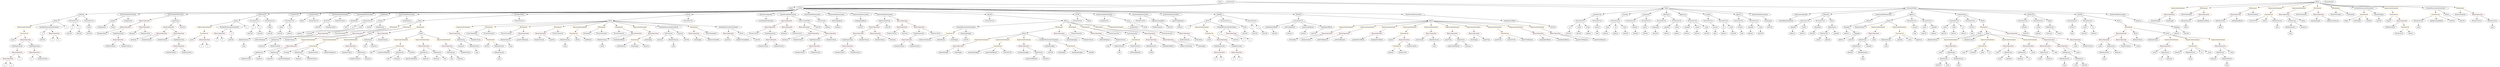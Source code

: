 strict digraph {
	graph [bb="0,0,23727,756"];
	node [label="\N"];
	Enter	[height=0.5,
		pos="11674,738",
		width=0.83628];
	Identifier_x_2	[color=black,
		height=0.5,
		label=x,
		pos="1913.5,234",
		width=0.75];
	ParameterList_Unnamed_22	[color=black,
		height=0.5,
		label=ParameterList,
		pos="3517.5,522",
		width=1.7095];
	VariableDeclaration__to_1	[color=black,
		height=0.5,
		label=_to,
		pos="3365.5,450",
		width=0.75];
	ParameterList_Unnamed_22 -> VariableDeclaration__to_1	[pos="e,3387.2,461.29 3485,506.26 3461.7,495.69 3429.6,481.06 3401.5,468 3400.2,467.39 3398.9,466.77 3397.5,466.15"];
	VariableDeclaration__value_2	[color=black,
		height=0.5,
		label=_value,
		pos="3445.5,450",
		width=0.96103];
	ParameterList_Unnamed_22 -> VariableDeclaration__value_2	[pos="e,3461,466.04 3500.5,504.41 3491.1,495.31 3479.4,483.9 3469.1,473.96"];
	ElementaryTypeName_bool_2	[color=black,
		height=0.5,
		label=bool,
		pos="16574,378",
		width=0.76697];
	ExpressionStatement_Unnamed_26	[color=orange,
		height=0.5,
		label=ExpressionStatement,
		pos="9347.5,306",
		width=2.458];
	BinaryOperation_Unnamed_70	[color=brown,
		height=0.5,
		label=BinaryOperation,
		pos="9110.5,234",
		width=1.9867];
	ExpressionStatement_Unnamed_26 -> BinaryOperation_Unnamed_70	[pos="e,9155.7,248.33 9298.7,290.58 9260.3,279.24 9206.8,263.43 9166.6,251.57"];
	ExpressionStatement_Unnamed_33	[color=orange,
		height=0.5,
		label=ExpressionStatement,
		pos="3828.5,306",
		width=2.458];
	FunctionCall_Unnamed_21	[color=orange,
		height=0.5,
		label=FunctionCall,
		pos="3808.5,234",
		width=1.6125];
	ExpressionStatement_Unnamed_33 -> FunctionCall_Unnamed_21	[pos="e,3813.4,252.1 3823.6,287.7 3821.4,280.24 3818.9,271.32 3816.5,262.97"];
	IndexAccess_Unnamed_18	[color=black,
		height=0.5,
		label=IndexAccess,
		pos="6391.5,378",
		width=1.6402];
	Identifier_balances_10	[color=black,
		height=0.5,
		label=balances,
		pos="6306.5,306",
		width=1.1828];
	IndexAccess_Unnamed_18 -> Identifier_balances_10	[pos="e,6325.3,322.43 6371.8,360.76 6360.5,351.47 6346.2,339.67 6333.8,329.49"];
	MemberAccess_Unnamed_20	[color=black,
		height=0.5,
		label=MemberAccess,
		pos="6436.5,306",
		width=1.9174];
	IndexAccess_Unnamed_18 -> MemberAccess_Unnamed_20	[pos="e,6425.7,323.79 6402.4,360.05 6407.6,352.06 6413.8,342.33 6419.6,333.4"];
	IndexAccess_Unnamed_10	[color=black,
		height=0.5,
		label=IndexAccess,
		pos="19489,450",
		width=1.6402];
	Identifier_balances_6	[color=black,
		height=0.5,
		label=balances,
		pos="19481,378",
		width=1.1828];
	IndexAccess_Unnamed_10 -> Identifier_balances_6	[pos="e,19482,396.1 19487,431.7 19486,424.41 19485,415.73 19484,407.54"];
	Identifier__owner	[color=black,
		height=0.5,
		label=_owner,
		pos="19580,378",
		width=1.0719];
	IndexAccess_Unnamed_10 -> Identifier__owner	[pos="e,19560,393.95 19510,432.76 19522,423.25 19538,411.1 19551,400.77"];
	BinaryOperation_Unnamed_48	[color=brown,
		height=0.5,
		label=BinaryOperation,
		pos="71.523,90",
		width=1.9867];
	Identifier_x_6	[color=black,
		height=0.5,
		label=x,
		pos="35.523,18",
		width=0.75];
	BinaryOperation_Unnamed_48 -> Identifier_x_6	[pos="e,43.826,35.145 62.624,71.697 58.538,63.752 53.604,54.158 49.071,45.344"];
	Identifier_z_4	[color=black,
		height=0.5,
		label=z,
		pos="107.52,18",
		width=0.75];
	BinaryOperation_Unnamed_48 -> Identifier_z_4	[pos="e,99.22,35.145 80.422,71.697 84.507,63.752 89.442,54.158 93.974,45.344"];
	ElementaryTypeName_address_2	[color=black,
		height=0.5,
		label=address,
		pos="15079,378",
		width=1.0996];
	BinaryOperation_Unnamed_36	[color=brown,
		height=0.5,
		label=BinaryOperation,
		pos="7364.5,306",
		width=1.9867];
	NumberLiteral_Unnamed_27	[color=black,
		height=0.5,
		label=NumberLiteral,
		pos="7291.5,234",
		width=1.765];
	BinaryOperation_Unnamed_36 -> NumberLiteral_Unnamed_27	[pos="e,7309,251.71 7347.2,288.41 7338.2,279.76 7327,269 7317,259.42"];
	NumberLiteral_Unnamed_28	[color=black,
		height=0.5,
		label=NumberLiteral,
		pos="7436.5,234",
		width=1.765];
	BinaryOperation_Unnamed_36 -> NumberLiteral_Unnamed_28	[pos="e,7419.3,251.79 7382,288.05 7390.7,279.54 7401.5,269.07 7411.1,259.68"];
	Identifier_tokenCreationCap_1	[color=black,
		height=0.5,
		label=tokenCreationCap,
		pos="11265,234",
		width=2.1669];
	ExpressionStatement_Unnamed_5	[color=orange,
		height=0.5,
		label=ExpressionStatement,
		pos="18550,306",
		width=2.458];
	BinaryOperation_Unnamed_12	[color=brown,
		height=0.5,
		label=BinaryOperation,
		pos="18513,234",
		width=1.9867];
	ExpressionStatement_Unnamed_5 -> BinaryOperation_Unnamed_12	[pos="e,18522,252.1 18540,287.7 18536,279.98 18531,270.71 18527,262.11"];
	FunctionCall_Unnamed_5	[color=orange,
		height=0.5,
		label=FunctionCall,
		pos="228.52,378",
		width=1.6125];
	Identifier_assert_2	[color=black,
		height=0.5,
		label=assert,
		pos="124.52,306",
		width=0.89172];
	FunctionCall_Unnamed_5 -> Identifier_assert_2	[pos="e,144.53,320.47 204.92,361.12 189.84,350.96 170.15,337.71 154.03,326.86"];
	BinaryOperation_Unnamed_45	[color=brown,
		height=0.5,
		label=BinaryOperation,
		pos="246.52,306",
		width=1.9867];
	FunctionCall_Unnamed_5 -> BinaryOperation_Unnamed_45	[pos="e,242.12,324.1 232.97,359.7 234.87,352.32 237.13,343.52 239.26,335.25"];
	MemberAccess_Unnamed_11	[color=black,
		height=0.5,
		label=MemberAccess,
		pos="22956,522",
		width=1.9174];
	Identifier_msg_9	[color=black,
		height=0.5,
		label=msg,
		pos="22956,450",
		width=0.75];
	MemberAccess_Unnamed_11 -> Identifier_msg_9	[pos="e,22956,468.1 22956,503.7 22956,496.41 22956,487.73 22956,479.54"];
	ThrowStatement_Unnamed_11	[color=black,
		height=0.5,
		label=ThrowStatement,
		pos="4858.5,378",
		width=2.0006];
	BinaryOperation_Unnamed_67	[color=brown,
		height=0.5,
		label=BinaryOperation,
		pos="10930,306",
		width=1.9867];
	MemberAccess_Unnamed_15	[color=black,
		height=0.5,
		label=MemberAccess,
		pos="10930,234",
		width=1.9174];
	BinaryOperation_Unnamed_67 -> MemberAccess_Unnamed_15	[pos="e,10930,252.1 10930,287.7 10930,280.41 10930,271.73 10930,263.54"];
	Identifier_fundingEndBlock_2	[color=black,
		height=0.5,
		label=fundingEndBlock,
		pos="11093,234",
		width=2.0976];
	BinaryOperation_Unnamed_67 -> Identifier_fundingEndBlock_2	[pos="e,11057,250.23 10964,289.98 10988,279.67 11021,265.88 11047,254.69"];
	BinaryOperation_Unnamed_29	[color=brown,
		height=0.5,
		label=BinaryOperation,
		pos="8596.5,450",
		width=1.9867];
	NumberLiteral_Unnamed_21	[color=black,
		height=0.5,
		label=NumberLiteral,
		pos="8498.5,378",
		width=1.765];
	BinaryOperation_Unnamed_29 -> NumberLiteral_Unnamed_21	[pos="e,8521.1,395.15 8573.8,432.76 8560.8,423.49 8544.3,411.71 8530.1,401.55"];
	Identifier_decimals_3	[color=black,
		height=0.5,
		label=decimals,
		pos="8623.5,378",
		width=1.1967];
	BinaryOperation_Unnamed_29 -> Identifier_decimals_3	[pos="e,8616.9,396.1 8603.2,431.7 8606.1,424.15 8609.6,415.12 8612.8,406.68"];
	ExpressionStatement_Unnamed_11	[color=orange,
		height=0.5,
		label=ExpressionStatement,
		pos="228.52,450",
		width=2.458];
	ExpressionStatement_Unnamed_11 -> FunctionCall_Unnamed_5	[pos="e,228.52,396.1 228.52,431.7 228.52,424.41 228.52,415.73 228.52,407.54"];
	IndexAccess_Unnamed_6	[color=black,
		height=0.5,
		label=IndexAccess,
		pos="19221,162",
		width=1.6402];
	Identifier_balances_4	[color=black,
		height=0.5,
		label=balances,
		pos="19205,90",
		width=1.1828];
	IndexAccess_Unnamed_6 -> Identifier_balances_4	[pos="e,19208,108.1 19217,143.7 19215,136.32 19213,127.52 19211,119.25"];
	Identifier__to_2	[color=black,
		height=0.5,
		label=_to,
		pos="19293,90",
		width=0.75];
	IndexAccess_Unnamed_6 -> Identifier__to_2	[pos="e,19278,105.11 19238,144.41 19247,135.06 19259,123.26 19270,113.13"];
	NumberLiteral_Unnamed	[color=black,
		height=0.5,
		label=NumberLiteral,
		pos="20215,234",
		width=1.765];
	ElementaryTypeName_address_6	[color=black,
		height=0.5,
		label=address,
		pos="15824,378",
		width=1.0996];
	NumberLiteral_Unnamed_16	[color=black,
		height=0.5,
		label=NumberLiteral,
		pos="8014.5,162",
		width=1.765];
	BinaryOperation_Unnamed_30	[color=brown,
		height=0.5,
		label=BinaryOperation,
		pos="7686.5,450",
		width=1.9867];
	BinaryOperation_Unnamed_33	[color=brown,
		height=0.5,
		label=BinaryOperation,
		pos="7771.5,378",
		width=1.9867];
	BinaryOperation_Unnamed_30 -> BinaryOperation_Unnamed_33	[pos="e,7751.2,395.71 7706.7,432.41 7717.4,423.58 7730.8,412.57 7742.6,402.84"];
	BinaryOperation_Unnamed_31	[color=brown,
		height=0.5,
		label=BinaryOperation,
		pos="7932.5,378",
		width=1.9867];
	BinaryOperation_Unnamed_30 -> BinaryOperation_Unnamed_31	[pos="e,7886.5,392.11 7732.8,435.83 7773.3,424.32 7832.2,407.56 7875.5,395.22"];
	BinaryOperation_Unnamed_72	[color=brown,
		height=0.5,
		label=BinaryOperation,
		pos="11245,378",
		width=1.9867];
	BooleanLiteral_Unnamed_6	[color=black,
		height=0.5,
		label=BooleanLiteral,
		pos="11245,306",
		width=1.7788];
	BinaryOperation_Unnamed_72 -> BooleanLiteral_Unnamed_6	[pos="e,11245,324.1 11245,359.7 11245,352.41 11245,343.73 11245,335.54"];
	Identifier_isFinalized_2	[color=black,
		height=0.5,
		label=isFinalized,
		pos="11377,306",
		width=1.3769];
	BinaryOperation_Unnamed_72 -> Identifier_isFinalized_2	[pos="e,11349,321.46 11274,361.29 11293,351.08 11319,337.69 11339,326.77"];
	FunctionCall_Unnamed_17	[color=orange,
		height=0.5,
		label=FunctionCall,
		pos="9467.5,234",
		width=1.6125];
	Identifier_remainingSupply_3	[color=black,
		height=0.5,
		label=remainingSupply,
		pos="9254.5,162",
		width=2.0145];
	FunctionCall_Unnamed_17 -> Identifier_remainingSupply_3	[pos="e,9296.8,176.9 9429,220.32 9395,209.17 9345.3,192.83 9307.6,180.45"];
	Identifier_gunsFundDeposit_4	[color=black,
		height=0.5,
		label=gunsFundDeposit,
		pos="9421.5,162",
		width=2.1254];
	FunctionCall_Unnamed_17 -> Identifier_gunsFundDeposit_4	[pos="e,9432.9,180.28 9456.4,216.05 9451.2,208.18 9444.9,198.62 9439.1,189.79"];
	Identifier_CreateGUNS_2	[color=black,
		height=0.5,
		label=CreateGUNS,
		pos="9576.5,162",
		width=1.6679];
	FunctionCall_Unnamed_17 -> Identifier_CreateGUNS_2	[pos="e,9552.1,178.66 9492,217.29 9507,207.65 9526.4,195.18 9542.9,184.62"];
	Identifier_isFinalized_3	[color=black,
		height=0.5,
		label=isFinalized,
		pos="5617.5,378",
		width=1.3769];
	PragmaDirective_solidity	[color=black,
		height=0.5,
		label=solidity,
		pos="7561.5,666",
		width=1.0442];
	ParameterList_Unnamed_13	[color=black,
		height=0.5,
		label=ParameterList,
		pos="19755,522",
		width=1.7095];
	Parameter_success_3	[color=black,
		height=0.5,
		label=success,
		pos="19755,450",
		width=1.1135];
	ParameterList_Unnamed_13 -> Parameter_success_3	[pos="e,19755,468.1 19755,503.7 19755,496.41 19755,487.73 19755,479.54"];
	Identifier_ethVal_1	[color=black,
		height=0.5,
		label=ethVal,
		pos="4635.5,234",
		width=0.94717];
	Block_Unnamed_18	[color=black,
		height=0.5,
		label=Block,
		pos="5838.5,522",
		width=0.90558];
	ExpressionStatement_Unnamed_30	[color=orange,
		height=0.5,
		label=ExpressionStatement,
		pos="4456.5,450",
		width=2.458];
	Block_Unnamed_18 -> ExpressionStatement_Unnamed_30	[pos="e,4533.6,459.23 5805.9,520.18 5665.6,516.51 5098.9,500.38 4634.5,468 4605.3,465.96 4573.4,463.11 4544.8,460.33"];
	IfStatement_Unnamed_16	[color=orange,
		height=0.5,
		label=IfStatement,
		pos="4696.5,450",
		width=1.4739];
	Block_Unnamed_18 -> IfStatement_Unnamed_16	[pos="e,4748.2,454.43 5806.2,519.11 5690.9,512.35 5289.6,488.71 4958.5,468 4890.5,463.74 4812.6,458.66 4759.5,455.17"];
	IfStatement_Unnamed_14	[color=orange,
		height=0.5,
		label=IfStatement,
		pos="5020.5,450",
		width=1.4739];
	Block_Unnamed_18 -> IfStatement_Unnamed_14	[pos="e,5071.6,455.37 5806.2,518.23 5683.7,507.75 5246.5,470.33 5082.9,456.34"];
	IfStatement_Unnamed_15	[color=orange,
		height=0.5,
		label=IfStatement,
		pos="5343.5,450",
		width=1.4739];
	Block_Unnamed_18 -> IfStatement_Unnamed_15	[pos="e,5390.9,458.49 5807.1,516.85 5741.3,508.14 5584.7,487.17 5453.5,468 5436.8,465.56 5418.7,462.81 5402.1,460.24"];
	ExpressionStatement_Unnamed_32	[color=orange,
		height=0.5,
		label=ExpressionStatement,
		pos="5550.5,450",
		width=2.458];
	Block_Unnamed_18 -> ExpressionStatement_Unnamed_32	[pos="e,5605.7,464.42 5809.1,513.84 5764.1,502.91 5677.3,481.81 5616.7,467.09"];
	IfStatement_Unnamed_11	[color=orange,
		height=0.5,
		label=IfStatement,
		pos="5757.5,450",
		width=1.4739];
	Block_Unnamed_18 -> IfStatement_Unnamed_11	[pos="e,5776.3,467.2 5821.7,506.5 5811.1,497.28 5797,485.14 5784.8,474.56"];
	IfStatement_Unnamed_12	[color=orange,
		height=0.5,
		label=IfStatement,
		pos="5919.5,450",
		width=1.4739];
	Block_Unnamed_18 -> IfStatement_Unnamed_12	[pos="e,5900.8,467.2 5855.3,506.5 5866,497.28 5880,485.14 5892.3,474.56"];
	ExpressionStatement_Unnamed_31	[color=orange,
		height=0.5,
		label=ExpressionStatement,
		pos="6122.5,450",
		width=2.458];
	Block_Unnamed_18 -> ExpressionStatement_Unnamed_31	[pos="e,6067.7,464.52 5867.8,513.77 5912.1,502.85 5997.3,481.87 6056.9,467.19"];
	VariableDeclarationStatement_Unnamed_7	[color=black,
		height=0.5,
		label=VariableDeclarationStatement,
		pos="6391.5,450",
		width=3.3174];
	Block_Unnamed_18 -> VariableDeclarationStatement_Unnamed_7	[pos="e,6302.3,462.29 5870.2,516.99 5950.3,506.85 6163.4,479.88 6291,463.73"];
	IfStatement_Unnamed_13	[color=orange,
		height=0.5,
		label=IfStatement,
		pos="6639.5,450",
		width=1.4739];
	Block_Unnamed_18 -> IfStatement_Unnamed_13	[pos="e,6592,458.43 5871.2,519.19 5969.5,513.59 6270.8,495.27 6519.5,468 6539.5,465.81 6561.4,462.88 6580.8,460.07"];
	VariableDeclarationStatement_Unnamed_8	[color=black,
		height=0.5,
		label=VariableDeclarationStatement,
		pos="6963.5,450",
		width=3.3174];
	Block_Unnamed_18 -> VariableDeclarationStatement_Unnamed_8	[pos="e,6855.8,458.07 5871,519.04 5985.1,512.17 6377.6,488.46 6701.5,468 6748.3,465.05 6799.7,461.72 6844.6,458.81"];
	FunctionDefinition_safeMult	[color=black,
		height=0.5,
		label=safeMult,
		pos="785.52,594",
		width=1.1828];
	Block_Unnamed_11	[color=black,
		height=0.5,
		label=Block,
		pos="528.52,522",
		width=0.90558];
	FunctionDefinition_safeMult -> Block_Unnamed_11	[pos="e,557.35,530.85 750.33,583.41 702.76,570.46 618.17,547.42 568.33,533.84"];
	ParameterList_Unnamed_28	[color=black,
		height=0.5,
		label=ParameterList,
		pos="714.52,522",
		width=1.7095];
	FunctionDefinition_safeMult -> ParameterList_Unnamed_28	[pos="e,731.06,539.31 769.41,577.12 760.46,568.29 749.14,557.13 739.11,547.24"];
	ParameterList_Unnamed_29	[color=black,
		height=0.5,
		label=ParameterList,
		pos="855.52,522",
		width=1.7095];
	FunctionDefinition_safeMult -> ParameterList_Unnamed_29	[pos="e,838.73,539.8 801.41,577.12 810.1,568.42 821.07,557.45 830.86,547.66"];
	Identifier__gunsFundDeposit	[color=black,
		height=0.5,
		label=_gunsFundDeposit,
		pos="15056,306",
		width=2.264];
	VariableDeclaration_hostAccount	[color=black,
		height=0.5,
		label=hostAccount,
		pos="7849.5,522",
		width=1.6264];
	ElementaryTypeName_address_21	[color=black,
		height=0.5,
		label=address,
		pos="7908.5,450",
		width=1.0996];
	VariableDeclaration_hostAccount -> ElementaryTypeName_address_21	[pos="e,7894.8,467.31 7863.8,504.05 7870.9,495.59 7879.7,485.19 7887.6,475.84"];
	BinaryOperation_Unnamed_10	[color=brown,
		height=0.5,
		label=BinaryOperation,
		pos="19282,234",
		width=1.9867];
	BinaryOperation_Unnamed_10 -> IndexAccess_Unnamed_6	[pos="e,19235,179.79 19267,216.05 19259,207.71 19251,197.49 19243,188.25"];
	Identifier__value_8	[color=black,
		height=0.5,
		label=_value,
		pos="19333,162",
		width=0.96103];
	BinaryOperation_Unnamed_10 -> Identifier__value_8	[pos="e,19321,179.31 19294,216.05 19300,207.77 19307,197.62 19314,188.42"];
	Parameter_y_1	[color=black,
		height=0.5,
		label=y,
		pos="2417.5,450",
		width=0.75];
	ElementaryTypeName_uint256_29	[color=black,
		height=0.5,
		label=uint256,
		pos="2396.5,378",
		width=1.0442];
	Parameter_y_1 -> ElementaryTypeName_uint256_29	[pos="e,2401.7,396.28 2412.4,432.05 2410.2,424.6 2407.5,415.64 2405,407.22"];
	Identifier__fundingStartBlock	[color=black,
		height=0.5,
		label=_fundingStartBlock,
		pos="12898,306",
		width=2.3055];
	Parameter__value_3	[color=black,
		height=0.5,
		label=_value,
		pos="19872,450",
		width=0.96103];
	ElementaryTypeName_uint256_8	[color=black,
		height=0.5,
		label=uint256,
		pos="19868,378",
		width=1.0442];
	Parameter__value_3 -> ElementaryTypeName_uint256_8	[pos="e,19869,396.1 19871,431.7 19870,424.41 19870,415.73 19869,407.54"];
	Identifier_gunsFundDeposit_7	[color=black,
		height=0.5,
		label=gunsFundDeposit,
		pos="3930.5,90",
		width=2.1254];
	NumberLiteral_Unnamed_24	[color=black,
		height=0.5,
		label=NumberLiteral,
		pos="7642.5,162",
		width=1.765];
	BinaryOperation_Unnamed_47	[color=brown,
		height=0.5,
		label=BinaryOperation,
		pos="164.52,162",
		width=1.9867];
	BinaryOperation_Unnamed_47 -> BinaryOperation_Unnamed_48	[pos="e,93.404,107.47 142.48,144.41 130.55,135.43 115.62,124.19 102.54,114.34"];
	Identifier_y_5	[color=black,
		height=0.5,
		label=y,
		pos="188.52,90",
		width=0.75];
	BinaryOperation_Unnamed_47 -> Identifier_y_5	[pos="e,182.82,107.62 170.46,143.7 173.08,136.04 176.23,126.85 179.16,118.3"];
	Identifier_msg_5	[color=black,
		height=0.5,
		label=msg,
		pos="17691,90",
		width=0.75];
	ParameterList_Unnamed_20	[color=black,
		height=0.5,
		label=ParameterList,
		pos="17161,522",
		width=1.7095];
	Parameter__spender_3	[color=black,
		height=0.5,
		label=_spender,
		pos="17024,450",
		width=1.2521];
	ParameterList_Unnamed_20 -> Parameter__spender_3	[pos="e,17050,464.74 17131,505.81 17110,495.26 17082,481.12 17060,469.85"];
	Parameter__owner_3	[color=black,
		height=0.5,
		label=_owner,
		pos="17154,450",
		width=1.0719];
	ParameterList_Unnamed_20 -> Parameter__owner_3	[pos="e,17155,468.1 17159,503.7 17158,496.41 17157,487.73 17156,479.54"];
	FunctionCall_Unnamed_7	[color=orange,
		height=0.5,
		label=FunctionCall,
		pos="13265,234",
		width=1.6125];
	ElementaryTypeName_address_28	[color=black,
		height=0.5,
		label=address,
		pos="13207,162",
		width=1.0996];
	FunctionCall_Unnamed_7 -> ElementaryTypeName_address_28	[pos="e,13220,179.31 13250,216.05 13244,207.68 13235,197.4 13227,188.13"];
	Identifier_hostAccount	[color=black,
		height=0.5,
		label=hostAccount,
		pos="13323,162",
		width=1.6264];
	FunctionCall_Unnamed_7 -> Identifier_hostAccount	[pos="e,13309,179.79 13279,216.05 13285,207.8 13294,197.7 13301,188.54"];
	BinaryOperation_Unnamed_82	[color=brown,
		height=0.5,
		label=BinaryOperation,
		pos="4046.5,234",
		width=1.9867];
	IndexAccess_Unnamed_22	[color=black,
		height=0.5,
		label=IndexAccess,
		pos="4046.5,162",
		width=1.6402];
	BinaryOperation_Unnamed_82 -> IndexAccess_Unnamed_22	[pos="e,4046.5,180.1 4046.5,215.7 4046.5,208.41 4046.5,199.73 4046.5,191.54"];
	IndexAccess_Unnamed_23	[color=black,
		height=0.5,
		label=IndexAccess,
		pos="4182.5,162",
		width=1.6402];
	BinaryOperation_Unnamed_82 -> IndexAccess_Unnamed_23	[pos="e,4153.5,177.94 4077,217.29 4096.7,207.18 4122.4,193.93 4143.5,183.06"];
	VariableDeclarationStatement_Unnamed_5	[color=black,
		height=0.5,
		label=VariableDeclarationStatement,
		pos="9203.5,450",
		width=3.3174];
	FunctionCall_Unnamed_15	[color=orange,
		height=0.5,
		label=FunctionCall,
		pos="9053.5,378",
		width=1.6125];
	VariableDeclarationStatement_Unnamed_5 -> FunctionCall_Unnamed_15	[pos="e,9084.7,393.57 9168,432.41 9146,422.17 9117.8,409 9094.9,398.29"];
	VariableDeclaration_remainingSupply	[color=black,
		height=0.5,
		label=remainingSupply,
		pos="9203.5,378",
		width=2.0145];
	VariableDeclarationStatement_Unnamed_5 -> VariableDeclaration_remainingSupply	[pos="e,9203.5,396.1 9203.5,431.7 9203.5,424.41 9203.5,415.73 9203.5,407.54"];
	MemberAccess_Unnamed_12	[color=black,
		height=0.5,
		label=MemberAccess,
		pos="21718,450",
		width=1.9174];
	Identifier_msg_10	[color=black,
		height=0.5,
		label=msg,
		pos="21718,378",
		width=0.75];
	MemberAccess_Unnamed_12 -> Identifier_msg_10	[pos="e,21718,396.1 21718,431.7 21718,424.41 21718,415.73 21718,407.54"];
	ParameterList_Unnamed_4	[color=black,
		height=0.5,
		label=ParameterList,
		pos="15003,522",
		width=1.7095];
	Parameter__to_1	[color=black,
		height=0.5,
		label=_to,
		pos="14896,450",
		width=0.75];
	ParameterList_Unnamed_4 -> Parameter__to_1	[pos="e,14914,463.34 14978,505.12 14962,494.53 14941,480.57 14924,469.49"];
	Parameter__value_1	[color=black,
		height=0.5,
		label=_value,
		pos="14984,450",
		width=0.96103];
	ParameterList_Unnamed_4 -> Parameter__value_1	[pos="e,14988,468.1 14998,503.7 14996,496.24 14993,487.32 14991,478.97"];
	Parameter__from	[color=black,
		height=0.5,
		label=_from,
		pos="15071,450",
		width=0.93331];
	ParameterList_Unnamed_4 -> Parameter__from	[pos="e,15055,466.51 15019,504.41 15027,495.53 15038,484.44 15048,474.67"];
	stringLiteral_Unnamed_2	[color=black,
		height=0.5,
		label=stringLiteral,
		pos="976.52,450",
		width=1.5016];
	Parameter__value_4	[color=black,
		height=0.5,
		label=_value,
		pos="18478,450",
		width=0.96103];
	ElementaryTypeName_uint256_9	[color=black,
		height=0.5,
		label=uint256,
		pos="18469,378",
		width=1.0442];
	Parameter__value_4 -> ElementaryTypeName_uint256_9	[pos="e,18471,396.1 18475,431.7 18474,424.32 18473,415.52 18472,407.25"];
	BinaryOperation_Unnamed_6	[color=brown,
		height=0.5,
		label=BinaryOperation,
		pos="19460,306",
		width=1.9867];
	BinaryOperation_Unnamed_7	[color=brown,
		height=0.5,
		label=BinaryOperation,
		pos="19445,234",
		width=1.9867];
	BinaryOperation_Unnamed_6 -> BinaryOperation_Unnamed_7	[pos="e,19448,252.1 19456,287.7 19454,280.32 19452,271.52 19451,263.25"];
	BinaryOperation_Unnamed_8	[color=brown,
		height=0.5,
		label=BinaryOperation,
		pos="19606,234",
		width=1.9867];
	BinaryOperation_Unnamed_6 -> BinaryOperation_Unnamed_8	[pos="e,19573,250.45 19492,289.64 19513,279.55 19540,266.25 19563,255.29"];
	NumberLiteral_Unnamed_12	[color=black,
		height=0.5,
		label=NumberLiteral,
		pos="10999,450",
		width=1.765];
	Parameter__fundingStartBlock	[color=black,
		height=0.5,
		label=_fundingStartBlock,
		pos="12101,450",
		width=2.3055];
	ElementaryTypeName_uint256_36	[color=black,
		height=0.5,
		label=uint256,
		pos="12104,378",
		width=1.0442];
	Parameter__fundingStartBlock -> ElementaryTypeName_uint256_36	[pos="e,12103,396.1 12101,431.7 12102,424.41 12102,415.73 12102,407.54"];
	Block_Unnamed_10	[color=black,
		height=0.5,
		label=Block,
		pos="2254.5,522",
		width=0.90558];
	ExpressionStatement_Unnamed_10	[color=orange,
		height=0.5,
		label=ExpressionStatement,
		pos="1952.5,450",
		width=2.458];
	Block_Unnamed_10 -> ExpressionStatement_Unnamed_10	[pos="e,2009.5,464.2 2224.7,514.1 2177.6,503.18 2084.8,481.65 2020.7,466.8"];
	VariableDeclarationStatement_Unnamed_1	[color=black,
		height=0.5,
		label=VariableDeclarationStatement,
		pos="2180.5,450",
		width=3.3174];
	Block_Unnamed_10 -> VariableDeclarationStatement_Unnamed_1	[pos="e,2198.5,468.04 2238.8,506.15 2229.5,497.35 2217.5,485.97 2206.8,475.83"];
	Identifier_z_3	[color=black,
		height=0.5,
		label=z,
		pos="2344.5,450",
		width=0.75];
	Block_Unnamed_10 -> Identifier_z_3	[pos="e,2327.6,464.2 2272.7,506.83 2285.9,496.61 2303.8,482.66 2318.5,471.26"];
	ElementaryTypeName_uint256_4	[color=black,
		height=0.5,
		label=uint256,
		pos="16773,378",
		width=1.0442];
	VariableDeclaration_totalSupply	[color=black,
		height=0.5,
		label=totalSupply,
		pos="16814,522",
		width=1.4739];
	ElementaryTypeName_uint256	[color=black,
		height=0.5,
		label=uint256,
		pos="16863,450",
		width=1.0442];
	VariableDeclaration_totalSupply -> ElementaryTypeName_uint256	[pos="e,16851,467.31 16825,504.05 16831,495.85 16838,485.83 16845,476.71"];
	Identifier_ethFundDeposit_2	[color=black,
		height=0.5,
		label=ethFundDeposit,
		pos="10774,162",
		width=1.9452];
	Identifier_balances_14	[color=black,
		height=0.5,
		label=balances,
		pos="4067.5,90",
		width=1.1828];
	Identifier_y_4	[color=black,
		height=0.5,
		label=y,
		pos="508.52,306",
		width=0.75];
	BinaryOperation_Unnamed_85	[color=brown,
		height=0.5,
		label=BinaryOperation,
		pos="2803.5,234",
		width=1.9867];
	IndexAccess_Unnamed_28	[color=black,
		height=0.5,
		label=IndexAccess,
		pos="2453.5,162",
		width=1.6402];
	BinaryOperation_Unnamed_85 -> IndexAccess_Unnamed_28	[pos="e,2498.1,174.08 2750.6,221.53 2741.6,219.63 2732.3,217.73 2723.5,216 2635.3,198.66 2612.5,198.47 2524.5,180 2519.6,178.96 2514.4,\
177.83 2509.3,176.67"];
	IndexAccess_Unnamed_27	[color=black,
		height=0.5,
		label=IndexAccess,
		pos="2592.5,162",
		width=1.6402];
	BinaryOperation_Unnamed_85 -> IndexAccess_Unnamed_27	[pos="e,2631.5,175.94 2761.6,219.09 2727.3,207.7 2678.7,191.58 2642.4,179.54"];
	Identifier_Transfer	[color=black,
		height=0.5,
		label=Transfer,
		pos="20607,162",
		width=1.1689];
	StateVariableDeclaration_Unnamed_4	[color=black,
		height=0.5,
		label=StateVariableDeclaration,
		pos="1226.5,594",
		width=2.8184];
	VariableDeclaration_symbol	[color=black,
		height=0.5,
		label=symbol,
		pos="1079.5,522",
		width=1.0581];
	StateVariableDeclaration_Unnamed_4 -> VariableDeclaration_symbol	[pos="e,1105.6,535.43 1192.4,576.76 1169.5,565.84 1139.3,551.44 1115.9,540.3"];
	stringLiteral_Unnamed_3	[color=black,
		height=0.5,
		label=stringLiteral,
		pos="1226.5,522",
		width=1.5016];
	StateVariableDeclaration_Unnamed_4 -> stringLiteral_Unnamed_3	[pos="e,1226.5,540.1 1226.5,575.7 1226.5,568.41 1226.5,559.73 1226.5,551.54"];
	Identifier__value	[color=black,
		height=0.5,
		label=_value,
		pos="19962,234",
		width=0.96103];
	ParameterList_Unnamed_21	[color=black,
		height=0.5,
		label=ParameterList,
		pos="17302,522",
		width=1.7095];
	Parameter_remaining_1	[color=black,
		height=0.5,
		label=remaining,
		pos="17264,450",
		width=1.2798];
	ParameterList_Unnamed_21 -> Parameter_remaining_1	[pos="e,17273,467.79 17292,504.05 17288,496.14 17283,486.54 17278,477.69"];
	NumberLiteral_Unnamed_35	[color=black,
		height=0.5,
		label=NumberLiteral,
		pos="5132.5,306",
		width=1.765];
	Parameter_success_1	[color=black,
		height=0.5,
		label=success,
		pos="15164,450",
		width=1.1135];
	ElementaryTypeName_bool_1	[color=black,
		height=0.5,
		label=bool,
		pos="15164,378",
		width=0.76697];
	Parameter_success_1 -> ElementaryTypeName_bool_1	[pos="e,15164,396.1 15164,431.7 15164,424.41 15164,415.73 15164,407.54"];
	StateVariableDeclaration_Unnamed_13	[color=black,
		height=0.5,
		label=StateVariableDeclaration,
		pos="1680.5,594",
		width=2.8184];
	BinaryOperation_Unnamed_18	[color=brown,
		height=0.5,
		label=BinaryOperation,
		pos="1380.5,522",
		width=1.9867];
	StateVariableDeclaration_Unnamed_13 -> BinaryOperation_Unnamed_18	[pos="e,1431.6,534.91 1620.9,579.09 1569.3,567.05 1495,549.71 1442.7,537.51"];
	VariableDeclaration_gunsFund	[color=black,
		height=0.5,
		label=gunsFund,
		pos="1680.5,522",
		width=1.3214];
	StateVariableDeclaration_Unnamed_13 -> VariableDeclaration_gunsFund	[pos="e,1680.5,540.1 1680.5,575.7 1680.5,568.41 1680.5,559.73 1680.5,551.54"];
	Parameter_x_2	[color=black,
		height=0.5,
		label=x,
		pos="690.52,450",
		width=0.75];
	ElementaryTypeName_uint256_32	[color=black,
		height=0.5,
		label=uint256,
		pos="669.52,378",
		width=1.0442];
	Parameter_x_2 -> ElementaryTypeName_uint256_32	[pos="e,674.71,396.28 685.44,432.05 683.2,424.6 680.51,415.64 677.99,407.22"];
	Identifier_msg_11	[color=black,
		height=0.5,
		label=msg,
		pos="21588,450",
		width=0.75];
	Identifier_safeSubtract_1	[color=black,
		height=0.5,
		label=safeSubtract,
		pos="5935.5,234",
		width=1.5848];
	MemberAccess_Unnamed_22	[color=black,
		height=0.5,
		label=MemberAccess,
		pos="5382.5,306",
		width=1.9174];
	Identifier_msg_16	[color=black,
		height=0.5,
		label=msg,
		pos="5382.5,234",
		width=0.75];
	MemberAccess_Unnamed_22 -> Identifier_msg_16	[pos="e,5382.5,252.1 5382.5,287.7 5382.5,280.41 5382.5,271.73 5382.5,263.54"];
	ParameterList_Unnamed_5	[color=black,
		height=0.5,
		label=ParameterList,
		pos="15164,522",
		width=1.7095];
	ParameterList_Unnamed_5 -> Parameter_success_1	[pos="e,15164,468.1 15164,503.7 15164,496.41 15164,487.73 15164,479.54"];
	IndexAccess_Unnamed_12	[color=black,
		height=0.5,
		label=IndexAccess,
		pos="17628,234",
		width=1.6402];
	Identifier_allowed_2	[color=black,
		height=0.5,
		label=allowed,
		pos="17565,162",
		width=1.0858];
	IndexAccess_Unnamed_12 -> Identifier_allowed_2	[pos="e,17579,178.99 17613,216.41 17605,207.74 17595,196.97 17586,187.38"];
	MemberAccess_Unnamed_5	[color=black,
		height=0.5,
		label=MemberAccess,
		pos="17691,162",
		width=1.9174];
	IndexAccess_Unnamed_12 -> MemberAccess_Unnamed_5	[pos="e,17675,179.96 17642,216.41 17650,208.08 17659,197.8 17668,188.49"];
	Identifier_msg_17	[color=black,
		height=0.5,
		label=msg,
		pos="4756.5,90",
		width=0.75];
	Identifier_gunsFundDeposit_1	[color=black,
		height=0.5,
		label=gunsFundDeposit,
		pos="13820,234",
		width=2.1254];
	Identifier_block_1	[color=black,
		height=0.5,
		label=block,
		pos="21036,450",
		width=0.87786];
	BinaryOperation_Unnamed_20	[color=brown,
		height=0.5,
		label=BinaryOperation,
		pos="1129.5,306",
		width=1.9867];
	NumberLiteral_Unnamed_10	[color=black,
		height=0.5,
		label=NumberLiteral,
		pos="1057.5,234",
		width=1.765];
	BinaryOperation_Unnamed_20 -> NumberLiteral_Unnamed_10	[pos="e,1074.8,251.79 1112.1,288.05 1103.3,279.54 1092.6,269.07 1082.9,259.68"];
	NumberLiteral_Unnamed_9	[color=black,
		height=0.5,
		label=NumberLiteral,
		pos="1202.5,234",
		width=1.765];
	BinaryOperation_Unnamed_20 -> NumberLiteral_Unnamed_9	[pos="e,1185.1,251.71 1146.8,288.41 1155.8,279.76 1167.1,269 1177.1,259.42"];
	IfStatement_Unnamed_10	[color=orange,
		height=0.5,
		label=IfStatement,
		pos="10090,450",
		width=1.4739];
	Block_Unnamed_17	[color=black,
		height=0.5,
		label=Block,
		pos="9737.5,378",
		width=0.90558];
	IfStatement_Unnamed_10 -> Block_Unnamed_17	[pos="e,9767.8,385.02 10045,440.06 9975.9,426.4 9845.7,400.51 9779.1,387.26"];
	BinaryOperation_Unnamed_69	[color=brown,
		height=0.5,
		label=BinaryOperation,
		pos="10091,378",
		width=1.9867];
	IfStatement_Unnamed_10 -> BinaryOperation_Unnamed_69	[pos="e,10090,396.1 10090,431.7 10090,424.41 10090,415.73 10090,407.54"];
	Parameter__owner	[color=black,
		height=0.5,
		label=_owner,
		pos="15612,450",
		width=1.0719];
	ElementaryTypeName_address	[color=black,
		height=0.5,
		label=address,
		pos="15629,378",
		width=1.0996];
	Parameter__owner -> ElementaryTypeName_address	[pos="e,15624,396.1 15616,431.7 15618,424.32 15620,415.52 15622,407.25"];
	ExpressionStatement_Unnamed_23	[color=orange,
		height=0.5,
		label=ExpressionStatement,
		pos="20634,666",
		width=2.458];
	BinaryOperation_Unnamed_63	[color=brown,
		height=0.5,
		label=BinaryOperation,
		pos="20552,594",
		width=1.9867];
	ExpressionStatement_Unnamed_23 -> BinaryOperation_Unnamed_63	[pos="e,20571,611.79 20614,648.05 20603,639.37 20591,628.64 20580,619.11"];
	FunctionCall_Unnamed_6	[color=orange,
		height=0.5,
		label=FunctionCall,
		pos="13335,378",
		width=1.6125];
	Identifier_require	[color=black,
		height=0.5,
		label=require,
		pos="13209,306",
		width=1.0026];
	FunctionCall_Unnamed_6 -> Identifier_require	[pos="e,13232,320.04 13307,361.81 13288,351.15 13262,336.83 13242,325.5"];
	BinaryOperation_Unnamed_49	[color=brown,
		height=0.5,
		label=BinaryOperation,
		pos="13335,306",
		width=1.9867];
	FunctionCall_Unnamed_6 -> BinaryOperation_Unnamed_49	[pos="e,13335,324.1 13335,359.7 13335,352.41 13335,343.73 13335,335.54"];
	BinaryOperation_Unnamed_81	[color=brown,
		height=0.5,
		label=BinaryOperation,
		pos="3658.5,378",
		width=1.9867];
	IndexAccess_Unnamed_20	[color=black,
		height=0.5,
		label=IndexAccess,
		pos="3517.5,306",
		width=1.6402];
	BinaryOperation_Unnamed_81 -> IndexAccess_Unnamed_20	[pos="e,3547.3,321.77 3627.2,361.46 3606.6,351.24 3579.5,337.77 3557.4,326.78"];
	NumberLiteral_Unnamed_37	[color=black,
		height=0.5,
		label=NumberLiteral,
		pos="3658.5,306",
		width=1.765];
	BinaryOperation_Unnamed_81 -> NumberLiteral_Unnamed_37	[pos="e,3658.5,324.1 3658.5,359.7 3658.5,352.41 3658.5,343.73 3658.5,335.54"];
	FunctionCall_Unnamed_4	[color=orange,
		height=0.5,
		label=FunctionCall,
		pos="1949.5,378",
		width=1.6125];
	ExpressionStatement_Unnamed_10 -> FunctionCall_Unnamed_4	[pos="e,1950.3,396.1 1951.8,431.7 1951.5,424.41 1951.1,415.73 1950.7,407.54"];
	VariableDeclaration_symbol -> stringLiteral_Unnamed_2	[pos="e,999.49,466.61 1058.7,506.83 1044.3,497.08 1025,483.94 1008.7,472.85"];
	ElementaryTypeName_string_1	[color=black,
		height=0.5,
		label=string,
		pos="1079.5,450",
		width=0.864];
	VariableDeclaration_symbol -> ElementaryTypeName_string_1	[pos="e,1079.5,468.1 1079.5,503.7 1079.5,496.41 1079.5,487.73 1079.5,479.54"];
	VariableDeclaration__value_3	[color=black,
		height=0.5,
		label=_value,
		pos="2682.5,450",
		width=0.96103];
	ElementaryTypeName_uint256_23	[color=black,
		height=0.5,
		label=uint256,
		pos="2675.5,378",
		width=1.0442];
	VariableDeclaration__value_3 -> ElementaryTypeName_uint256_23	[pos="e,2677.2,396.1 2680.8,431.7 2680.1,424.41 2679.2,415.73 2678.4,407.54"];
	ElementaryTypeName_uint256_5	[color=black,
		height=0.5,
		label=uint256,
		pos="15724,378",
		width=1.0442];
	Parameter__spender	[color=black,
		height=0.5,
		label=_spender,
		pos="16675,450",
		width=1.2521];
	ElementaryTypeName_address_4	[color=black,
		height=0.5,
		label=address,
		pos="16675,378",
		width=1.0996];
	Parameter__spender -> ElementaryTypeName_address_4	[pos="e,16675,396.1 16675,431.7 16675,424.41 16675,415.73 16675,407.54"];
	Identifier_assert	[color=black,
		height=0.5,
		label=assert,
		pos="11477,306",
		width=0.89172];
	Identifier_require_1	[color=black,
		height=0.5,
		label=require,
		pos="22671,522",
		width=1.0026];
	BinaryOperation_Unnamed_71	[color=brown,
		height=0.5,
		label=BinaryOperation,
		pos="9737.5,234",
		width=1.9867];
	Identifier_remainingSupply_2	[color=black,
		height=0.5,
		label=remainingSupply,
		pos="9727.5,162",
		width=2.0145];
	BinaryOperation_Unnamed_71 -> Identifier_remainingSupply_2	[pos="e,9730,180.1 9735.1,215.7 9734,208.32 9732.7,199.52 9731.6,191.25"];
	IndexAccess_Unnamed_17	[color=black,
		height=0.5,
		label=IndexAccess,
		pos="9877.5,162",
		width=1.6402];
	BinaryOperation_Unnamed_71 -> IndexAccess_Unnamed_17	[pos="e,9848,177.77 9768.6,217.46 9789,207.24 9816,193.77 9838,182.78"];
	NumberLiteral_Unnamed_17	[color=black,
		height=0.5,
		label=NumberLiteral,
		pos="8387.5,306",
		width=1.765];
	VariableDeclaration__from	[color=black,
		height=0.5,
		label=_from,
		pos="15261,450",
		width=0.93331];
	ElementaryTypeName_address_7	[color=black,
		height=0.5,
		label=address,
		pos="15249,378",
		width=1.0996];
	VariableDeclaration__from -> ElementaryTypeName_address_7	[pos="e,15251,396.1 15258,431.7 15256,424.32 15255,415.52 15253,407.25"];
	MemberAccess_Unnamed_23	[color=black,
		height=0.5,
		label=MemberAccess,
		pos="4756.5,234",
		width=1.9174];
	MemberAccess_Unnamed_24	[color=black,
		height=0.5,
		label=MemberAccess,
		pos="4756.5,162",
		width=1.9174];
	MemberAccess_Unnamed_23 -> MemberAccess_Unnamed_24	[pos="e,4756.5,180.1 4756.5,215.7 4756.5,208.41 4756.5,199.73 4756.5,191.54"];
	ParameterList_Unnamed_34	[color=black,
		height=0.5,
		label=ParameterList,
		pos="9363.5,522",
		width=1.7095];
	FunctionDefinition_safeSubtract	[color=black,
		height=0.5,
		label=safeSubtract,
		pos="2511.5,594",
		width=1.5848];
	FunctionDefinition_safeSubtract -> Block_Unnamed_10	[pos="e,2283.5,530.9 2469.4,581.52 2421,568.33 2342.1,546.86 2294.6,533.91"];
	ParameterList_Unnamed_26	[color=black,
		height=0.5,
		label=ParameterList,
		pos="2441.5,522",
		width=1.7095];
	FunctionDefinition_safeSubtract -> ParameterList_Unnamed_26	[pos="e,2458,539.47 2494.9,576.41 2486.3,567.78 2475.6,557.06 2466,547.5"];
	ParameterList_Unnamed_27	[color=black,
		height=0.5,
		label=ParameterList,
		pos="2582.5,522",
		width=1.7095];
	FunctionDefinition_safeSubtract -> ParameterList_Unnamed_27	[pos="e,2565.8,539.47 2528.3,576.41 2537.1,567.78 2548,557.06 2557.7,547.5"];
	Block_Unnamed_7	[color=black,
		height=0.5,
		label=Block,
		pos="17961,522",
		width=0.90558];
	BooleanLiteral_Unnamed_4	[color=black,
		height=0.5,
		label=BooleanLiteral,
		pos="17675,450",
		width=1.7788];
	Block_Unnamed_7 -> BooleanLiteral_Unnamed_4	[pos="e,17722,462.58 17931,513.77 17884,502.36 17793,479.96 17733,465.23"];
	ExpressionStatement_Unnamed_7	[color=orange,
		height=0.5,
		label=ExpressionStatement,
		pos="17846,450",
		width=2.458];
	Block_Unnamed_7 -> ExpressionStatement_Unnamed_7	[pos="e,17872,467.39 17939,508 17923,498.28 17901,484.75 17882,473.32"];
	ExpressionStatement_Unnamed_8	[color=orange,
		height=0.5,
		label=ExpressionStatement,
		pos="18041,450",
		width=2.458];
	Block_Unnamed_7 -> ExpressionStatement_Unnamed_8	[pos="e,18021,468.04 17977,506.15 17988,497.26 18001,485.74 18012,475.53"];
	Identifier_msg_4	[color=black,
		height=0.5,
		label=msg,
		pos="18586,18",
		width=0.75];
	Identifier_ethVal	[color=black,
		height=0.5,
		label=ethVal,
		pos="5503.5,306",
		width=0.94717];
	Identifier_tokenCreationCap_2	[color=black,
		height=0.5,
		label=tokenCreationCap,
		pos="8813.5,306",
		width=2.1669];
	Identifier_decimals_5	[color=black,
		height=0.5,
		label=decimals,
		pos="7493.5,378",
		width=1.1967];
	BinaryOperation_Unnamed_35	[color=brown,
		height=0.5,
		label=BinaryOperation,
		pos="7358.5,450",
		width=1.9867];
	NumberLiteral_Unnamed_26	[color=black,
		height=0.5,
		label=NumberLiteral,
		pos="7203.5,378",
		width=1.765];
	BinaryOperation_Unnamed_35 -> NumberLiteral_Unnamed_26	[pos="e,7236.3,393.8 7324.9,433.81 7301.9,423.43 7271.3,409.59 7246.5,398.41"];
	TupleExpression_Unnamed_5	[color=black,
		height=0.5,
		label=TupleExpression,
		pos="7358.5,378",
		width=2.0422];
	BinaryOperation_Unnamed_35 -> TupleExpression_Unnamed_5	[pos="e,7358.5,396.1 7358.5,431.7 7358.5,424.41 7358.5,415.73 7358.5,407.54"];
	ThrowStatement_Unnamed_4	[color=black,
		height=0.5,
		label=ThrowStatement,
		pos="21832,594",
		width=2.0006];
	Identifier_balances_8	[color=black,
		height=0.5,
		label=balances,
		pos="21848,450",
		width=1.1828];
	FunctionDefinition_transferFrom	[color=black,
		height=0.5,
		label=transferFrom,
		pos="15164,594",
		width=1.6402];
	FunctionDefinition_transferFrom -> ParameterList_Unnamed_4	[pos="e,15036,537.56 15131,578.67 15106,568.12 15073,553.67 15047,542.14"];
	FunctionDefinition_transferFrom -> ParameterList_Unnamed_5	[pos="e,15164,540.1 15164,575.7 15164,568.41 15164,559.73 15164,551.54"];
	BinaryOperation_Unnamed_19	[color=brown,
		height=0.5,
		label=BinaryOperation,
		pos="1200.5,450",
		width=1.9867];
	BinaryOperation_Unnamed_18 -> BinaryOperation_Unnamed_19	[pos="e,1238.2,465.65 1342.8,506.33 1315.4,495.69 1278.2,481.21 1248.7,469.73"];
	BinaryOperation_Unnamed_21	[color=brown,
		height=0.5,
		label=BinaryOperation,
		pos="1380.5,450",
		width=1.9867];
	BinaryOperation_Unnamed_18 -> BinaryOperation_Unnamed_21	[pos="e,1380.5,468.1 1380.5,503.7 1380.5,496.41 1380.5,487.73 1380.5,479.54"];
	ElementaryTypeName_address_26	[color=black,
		height=0.5,
		label=address,
		pos="12277,378",
		width=1.0996];
	Block_Unnamed_17 -> ExpressionStatement_Unnamed_26	[pos="e,9412.2,318.61 9706.6,371.45 9645.9,360.56 9509.6,336.1 9423.5,320.64"];
	ExpressionStatement_Unnamed_28	[color=orange,
		height=0.5,
		label=ExpressionStatement,
		pos="9542.5,306",
		width=2.458];
	Block_Unnamed_17 -> ExpressionStatement_Unnamed_28	[pos="e,9585,322.24 9710.8,367.41 9681.3,356.81 9633,339.47 9595.7,326.08"];
	ExpressionStatement_Unnamed_27	[color=orange,
		height=0.5,
		label=ExpressionStatement,
		pos="9737.5,306",
		width=2.458];
	Block_Unnamed_17 -> ExpressionStatement_Unnamed_27	[pos="e,9737.5,324.1 9737.5,359.7 9737.5,352.41 9737.5,343.73 9737.5,335.54"];
	VariableDeclarationStatement_Unnamed_6	[color=black,
		height=0.5,
		label=VariableDeclarationStatement,
		pos="9963.5,306",
		width=3.3174];
	Block_Unnamed_17 -> VariableDeclarationStatement_Unnamed_6	[pos="e,9912.8,322.71 9765.2,368.42 9799.1,357.93 9857.4,339.87 9902,326.04"];
	BinaryOperation_Unnamed_14	[color=brown,
		height=0.5,
		label=BinaryOperation,
		pos="1616.5,450",
		width=1.9867];
	BinaryOperation_Unnamed_17	[color=brown,
		height=0.5,
		label=BinaryOperation,
		pos="1542.5,378",
		width=1.9867];
	BinaryOperation_Unnamed_14 -> BinaryOperation_Unnamed_17	[pos="e,1560.2,395.71 1599,432.41 1589.8,423.76 1578.5,413 1568.3,403.42"];
	BinaryOperation_Unnamed_15	[color=brown,
		height=0.5,
		label=BinaryOperation,
		pos="1703.5,378",
		width=1.9867];
	BinaryOperation_Unnamed_14 -> BinaryOperation_Unnamed_15	[pos="e,1682.8,395.71 1637.1,432.41 1648.1,423.58 1661.8,412.57 1673.9,402.84"];
	FunctionCall_Unnamed_11	[color=orange,
		height=0.5,
		label=FunctionCall,
		pos="23118,594",
		width=1.6125];
	FunctionCall_Unnamed_11 -> MemberAccess_Unnamed_11	[pos="e,22990,537.99 23085,578.83 23060,568.36 23027,553.97 23000,542.42"];
	Identifier_tokenExchangeRate	[color=black,
		height=0.5,
		label=tokenExchangeRate,
		pos="23127,522",
		width=2.3333];
	FunctionCall_Unnamed_11 -> Identifier_tokenExchangeRate	[pos="e,23124,540.1 23120,575.7 23121,568.32 23122,559.52 23123,551.25"];
	Identifier_safeMult	[color=black,
		height=0.5,
		label=safeMult,
		pos="23272,522",
		width=1.1828];
	FunctionCall_Unnamed_11 -> Identifier_safeMult	[pos="e,23243,535.84 23149,578.5 23174,567.44 23207,552.18 23233,540.46"];
	VariableDeclaration__to_2	[color=black,
		height=0.5,
		label=_to,
		pos="2770.5,450",
		width=0.75];
	ElementaryTypeName_address_25	[color=black,
		height=0.5,
		label=address,
		pos="2770.5,378",
		width=1.0996];
	VariableDeclaration__to_2 -> ElementaryTypeName_address_25	[pos="e,2770.5,396.1 2770.5,431.7 2770.5,424.41 2770.5,415.73 2770.5,407.54"];
	NumberLiteral_Unnamed_44	[color=black,
		height=0.5,
		label=NumberLiteral,
		pos="3366.5,90",
		width=1.765];
	ElementaryTypeName_uint256_21	[color=black,
		height=0.5,
		label=uint256,
		pos="7813.5,450",
		width=1.0442];
	Parameter_balance_1	[color=black,
		height=0.5,
		label=balance,
		pos="19244,450",
		width=1.0719];
	ElementaryTypeName_uint256_10	[color=black,
		height=0.5,
		label=uint256,
		pos="19266,378",
		width=1.0442];
	Parameter_balance_1 -> ElementaryTypeName_uint256_10	[pos="e,19260,396.1 19249,431.7 19251,424.24 19254,415.32 19257,406.97"];
	NumberLiteral_Unnamed_4	[color=black,
		height=0.5,
		label=NumberLiteral,
		pos="1548.5,306",
		width=1.765];
	NumberLiteral_Unnamed_8	[color=black,
		height=0.5,
		label=NumberLiteral,
		pos="974.52,378",
		width=1.765];
	BinaryOperation_Unnamed_19 -> NumberLiteral_Unnamed_8	[pos="e,1016.3,391.95 1156.7,435.42 1119.7,423.96 1066.6,407.52 1027.3,395.34"];
	TupleExpression_Unnamed_1	[color=black,
		height=0.5,
		label=TupleExpression,
		pos="1129.5,378",
		width=2.0422];
	BinaryOperation_Unnamed_19 -> TupleExpression_Unnamed_1	[pos="e,1146.6,395.79 1183.3,432.05 1174.7,423.54 1164.1,413.07 1154.6,403.68"];
	NumberLiteral_Unnamed_15	[color=black,
		height=0.5,
		label=NumberLiteral,
		pos="8159.5,162",
		width=1.765];
	BinaryOperation_Unnamed_78	[color=brown,
		height=0.5,
		label=BinaryOperation,
		pos="6242.5,378",
		width=1.9867];
	FunctionCall_Unnamed_18	[color=orange,
		height=0.5,
		label=FunctionCall,
		pos="6063.5,306",
		width=1.6125];
	BinaryOperation_Unnamed_78 -> FunctionCall_Unnamed_18	[pos="e,6098.6,320.7 6205,362.33 6177.1,351.4 6138.8,336.43 6109.1,324.82"];
	Identifier_totalSupply_8	[color=black,
		height=0.5,
		label=totalSupply,
		pos="6192.5,306",
		width=1.4739];
	BinaryOperation_Unnamed_78 -> Identifier_totalSupply_8	[pos="e,6204.5,323.79 6230.4,360.05 6224.6,351.97 6217.6,342.12 6211.2,333.11"];
	ElementaryTypeName_uint256_43	[color=black,
		height=0.5,
		label=uint256,
		pos="7237.5,306",
		width=1.0442];
	BinaryOperation_Unnamed_79	[color=brown,
		height=0.5,
		label=BinaryOperation,
		pos="6963.5,378",
		width=1.9867];
	Identifier_gunsVal_2	[color=black,
		height=0.5,
		label=gunsVal,
		pos="6954.5,306",
		width=1.1274];
	BinaryOperation_Unnamed_79 -> Identifier_gunsVal_2	[pos="e,6956.7,324.1 6961.3,359.7 6960.3,352.32 6959.2,343.52 6958.2,335.25"];
	Identifier_tokenExchangeRate_1	[color=black,
		height=0.5,
		label=tokenExchangeRate,
		pos="7097.5,306",
		width=2.3333];
	BinaryOperation_Unnamed_79 -> Identifier_tokenExchangeRate_1	[pos="e,7066.6,323.14 6993.6,361.29 7012.2,351.57 7036.4,338.95 7056.7,328.33"];
	ElementaryTypeName_uint256_28	[color=black,
		height=0.5,
		label=uint256,
		pos="2489.5,378",
		width=1.0442];
	Parameter__to_2	[color=black,
		height=0.5,
		label=_to,
		pos="19956,450",
		width=0.75];
	ElementaryTypeName_address_11	[color=black,
		height=0.5,
		label=address,
		pos="19963,378",
		width=1.0996];
	Parameter__to_2 -> ElementaryTypeName_address_11	[pos="e,19961,396.1 19957,431.7 19958,424.41 19959,415.73 19960,407.54"];
	Identifier_z_2	[color=black,
		height=0.5,
		label=z,
		pos="11298,450",
		width=0.75];
	BinaryOperation_Unnamed_57	[color=brown,
		height=0.5,
		label=BinaryOperation,
		pos="13794,378",
		width=1.9867];
	Identifier_gunsFund_1	[color=black,
		height=0.5,
		label=gunsFund,
		pos="13764,306",
		width=1.3214];
	BinaryOperation_Unnamed_57 -> Identifier_gunsFund_1	[pos="e,13771,324.1 13786,359.7 13783,352.15 13779,343.12 13775,334.68"];
	IndexAccess_Unnamed_15	[color=black,
		height=0.5,
		label=IndexAccess,
		pos="13889,306",
		width=1.6402];
	BinaryOperation_Unnamed_57 -> IndexAccess_Unnamed_15	[pos="e,13867,323.15 13816,360.76 13828,351.58 13844,339.94 13858,329.84"];
	MemberAccess_Unnamed_9	[color=black,
		height=0.5,
		label=MemberAccess,
		pos="21036,522",
		width=1.9174];
	MemberAccess_Unnamed_9 -> Identifier_block_1	[pos="e,21036,468.1 21036,503.7 21036,496.41 21036,487.73 21036,479.54"];
	FunctionCall_Unnamed_18 -> Identifier_safeSubtract_1	[pos="e,5963.2,250.16 6035.7,289.81 6017.5,279.81 5993.3,266.6 5973.3,255.65"];
	Identifier_totalSupply_9	[color=black,
		height=0.5,
		label=totalSupply,
		pos="6063.5,234",
		width=1.4739];
	FunctionCall_Unnamed_18 -> Identifier_totalSupply_9	[pos="e,6063.5,252.1 6063.5,287.7 6063.5,280.41 6063.5,271.73 6063.5,263.54"];
	Identifier_gunsVal_1	[color=black,
		height=0.5,
		label=gunsVal,
		pos="6175.5,234",
		width=1.1274];
	FunctionCall_Unnamed_18 -> Identifier_gunsVal_1	[pos="e,6152.6,249.3 6088.4,289.46 6104.4,279.43 6125.5,266.27 6142.9,255.4"];
	ParameterList_Unnamed_11	[color=black,
		height=0.5,
		label=ParameterList,
		pos="16096,522",
		width=1.7095];
	VariableDeclaration__spender	[color=black,
		height=0.5,
		label=_spender,
		pos="16028,450",
		width=1.2521];
	ParameterList_Unnamed_11 -> VariableDeclaration__spender	[pos="e,16043,466.99 16079,504.41 16071,495.66 16060,484.75 16051,475.08"];
	VariableDeclaration__owner	[color=black,
		height=0.5,
		label=_owner,
		pos="16130,450",
		width=1.0719];
	ParameterList_Unnamed_11 -> VariableDeclaration__owner	[pos="e,16121,467.62 16104,503.7 16108,495.87 16112,486.44 16117,477.73"];
	VariableDeclaration__value_1	[color=black,
		height=0.5,
		label=_value,
		pos="16221,450",
		width=0.96103];
	ParameterList_Unnamed_11 -> VariableDeclaration__value_1	[pos="e,16197,463.91 16123,505.46 16142,494.83 16168,480.68 16188,469.47"];
	NumberLiteral_Unnamed_43	[color=black,
		height=0.5,
		label=NumberLiteral,
		pos="2329.5,90",
		width=1.765];
	ParameterList_Unnamed_7	[color=black,
		height=0.5,
		label=ParameterList,
		pos="16540,522",
		width=1.7095];
	Parameter_success_2	[color=black,
		height=0.5,
		label=success,
		pos="16572,450",
		width=1.1135];
	ParameterList_Unnamed_7 -> Parameter_success_2	[pos="e,16564,468.1 16547,503.7 16551,496.07 16555,486.92 16559,478.4"];
	Identifier_balances_17	[color=black,
		height=0.5,
		label=balances,
		pos="2526.5,234",
		width=1.1828];
	Parameter_y_2	[color=black,
		height=0.5,
		label=y,
		pos="762.52,450",
		width=0.75];
	ElementaryTypeName_uint256_33	[color=black,
		height=0.5,
		label=uint256,
		pos="762.52,378",
		width=1.0442];
	Parameter_y_2 -> ElementaryTypeName_uint256_33	[pos="e,762.52,396.1 762.52,431.7 762.52,424.41 762.52,415.73 762.52,407.54"];
	ElementaryTypeName_address_3	[color=black,
		height=0.5,
		label=address,
		pos="14889,378",
		width=1.0996];
	Parameter__to_1 -> ElementaryTypeName_address_3	[pos="e,14890,396.1 14894,431.7 14893,424.41 14892,415.73 14891,407.54"];
	IfStatement_Unnamed_3	[color=orange,
		height=0.5,
		label=IfStatement,
		pos="20876,666",
		width=1.4739];
	ThrowStatement_Unnamed_1	[color=black,
		height=0.5,
		label=ThrowStatement,
		pos="20714,594",
		width=2.0006];
	IfStatement_Unnamed_3 -> ThrowStatement_Unnamed_1	[pos="e,20749,610.14 20844,651.17 20819,640.72 20786,626.25 20759,614.61"];
	BinaryOperation_Unnamed_59	[color=brown,
		height=0.5,
		label=BinaryOperation,
		pos="20876,594",
		width=1.9867];
	IfStatement_Unnamed_3 -> BinaryOperation_Unnamed_59	[pos="e,20876,612.1 20876,647.7 20876,640.41 20876,631.73 20876,623.54"];
	ExpressionStatement_Unnamed_37	[color=orange,
		height=0.5,
		label=ExpressionStatement,
		pos="2961.5,306",
		width=2.458];
	ExpressionStatement_Unnamed_37 -> BinaryOperation_Unnamed_85	[pos="e,2837.9,250.22 2925.7,289.12 2902.7,278.96 2872.8,265.71 2848.4,254.86"];
	Identifier__value_3	[color=black,
		height=0.5,
		label=_value,
		pos="20376,162",
		width=0.96103];
	TupleExpression_Unnamed_6	[color=black,
		height=0.5,
		label=TupleExpression,
		pos="11579,234",
		width=2.0422];
	BinaryOperation_Unnamed_40	[color=brown,
		height=0.5,
		label=BinaryOperation,
		pos="11579,162",
		width=1.9867];
	TupleExpression_Unnamed_6 -> BinaryOperation_Unnamed_40	[pos="e,11579,180.1 11579,215.7 11579,208.41 11579,199.73 11579,191.54"];
	BinaryOperation_Unnamed_86	[color=brown,
		height=0.5,
		label=BinaryOperation,
		pos="3351.5,234",
		width=1.9867];
	NumberLiteral_Unnamed_45	[color=black,
		height=0.5,
		label=NumberLiteral,
		pos="3287.5,162",
		width=1.765];
	BinaryOperation_Unnamed_86 -> NumberLiteral_Unnamed_45	[pos="e,3302.9,179.79 3336,216.05 3328.4,207.71 3319.1,197.49 3310.6,188.25"];
	IndexAccess_Unnamed_29	[color=black,
		height=0.5,
		label=IndexAccess,
		pos="3428.5,162",
		width=1.6402];
	BinaryOperation_Unnamed_86 -> IndexAccess_Unnamed_29	[pos="e,3410.4,179.47 3369.8,216.41 3379.4,207.69 3391.3,196.85 3401.9,187.21"];
	ParameterList_Unnamed_26 -> Parameter_y_1	[pos="e,2423.2,467.62 2435.6,503.7 2433,496.04 2429.8,486.85 2426.9,478.3"];
	Parameter_x_1	[color=black,
		height=0.5,
		label=x,
		pos="2489.5,450",
		width=0.75];
	ParameterList_Unnamed_26 -> Parameter_x_1	[pos="e,2478.7,466.83 2453.1,504.05 2458.8,495.73 2465.8,485.54 2472.2,476.32"];
	Identifier_gunsFund_2	[color=black,
		height=0.5,
		label=gunsFund,
		pos="14251,306",
		width=1.3214];
	Identifier_Transfer_3	[color=black,
		height=0.5,
		label=Transfer,
		pos="2711.5,162",
		width=1.1689];
	ElementaryTypeName_uint256_12	[color=black,
		height=0.5,
		label=uint256,
		pos="17209,378",
		width=1.0442];
	Identifier_decimals_4	[color=black,
		height=0.5,
		label=decimals,
		pos="7497.5,306",
		width=1.1967];
	BinaryOperation_Unnamed_33 -> Identifier_decimals_4	[pos="e,7530.1,318.11 7718.3,365.57 7673.1,355.57 7606.7,340.15 7549.5,324 7546.8,323.22 7543.9,322.39 7541.1,321.53"];
	NumberLiteral_Unnamed_25	[color=black,
		height=0.5,
		label=NumberLiteral,
		pos="7622.5,306",
		width=1.765];
	BinaryOperation_Unnamed_33 -> NumberLiteral_Unnamed_25	[pos="e,7654.4,321.97 7738.8,361.64 7717.1,351.41 7688.3,337.88 7664.8,326.84"];
	UnaryOperation_Unnamed_1	[color=black,
		height=0.5,
		label=UnaryOperation,
		pos="4536.5,378",
		width=1.9452];
	FunctionCall_Unnamed_20	[color=orange,
		height=0.5,
		label=FunctionCall,
		pos="4665.5,306",
		width=1.6125];
	UnaryOperation_Unnamed_1 -> FunctionCall_Unnamed_20	[pos="e,4637.6,322.18 4565.5,361.29 4583.8,351.34 4607.7,338.35 4627.6,327.58"];
	ElementaryTypeName_uint256_22	[color=black,
		height=0.5,
		label=uint256,
		pos="2962.5,378",
		width=1.0442];
	ElementaryTypeName_uint256_3	[color=black,
		height=0.5,
		label=uint256,
		pos="14984,378",
		width=1.0442];
	Parameter__value_1 -> ElementaryTypeName_uint256_3	[pos="e,14984,396.1 14984,431.7 14984,424.41 14984,415.73 14984,407.54"];
	Identifier_hostAccount_1	[color=black,
		height=0.5,
		label=hostAccount,
		pos="13483,306",
		width=1.6264];
	ParameterList_Unnamed_3	[color=black,
		height=0.5,
		label=ParameterList,
		pos="16258,522",
		width=1.7095];
	Parameter_success	[color=black,
		height=0.5,
		label=success,
		pos="16314,450",
		width=1.1135];
	ParameterList_Unnamed_3 -> Parameter_success	[pos="e,16300,467.31 16271,504.05 16278,495.68 16286,485.4 16293,476.13"];
	ElementaryTypeName_uint256_11	[color=black,
		height=0.5,
		label=uint256,
		pos="18279,378",
		width=1.0442];
	ElementaryTypeName_uint256_34	[color=black,
		height=0.5,
		label=uint256,
		pos="855.52,378",
		width=1.0442];
	MemberAccess_Unnamed_18	[color=black,
		height=0.5,
		label=MemberAccess,
		pos="5748.5,306",
		width=1.9174];
	Identifier_block_3	[color=black,
		height=0.5,
		label=block,
		pos="5748.5,234",
		width=0.87786];
	MemberAccess_Unnamed_18 -> Identifier_block_3	[pos="e,5748.5,252.1 5748.5,287.7 5748.5,280.41 5748.5,271.73 5748.5,263.54"];
	Identifier_decimals_1	[color=black,
		height=0.5,
		label=decimals,
		pos="1264.5,378",
		width=1.1967];
	BinaryOperation_Unnamed_21 -> Identifier_decimals_1	[pos="e,1288.3,393.32 1353.9,432.94 1337.2,422.86 1315.5,409.78 1297.7,399.02"];
	NumberLiteral_Unnamed_11	[color=black,
		height=0.5,
		label=NumberLiteral,
		pos="1389.5,378",
		width=1.765];
	BinaryOperation_Unnamed_21 -> NumberLiteral_Unnamed_11	[pos="e,1387.3,396.1 1382.7,431.7 1383.7,424.32 1384.8,415.52 1385.9,407.25"];
	IndexAccess_Unnamed_22 -> Identifier_gunsFundDeposit_7	[pos="e,3957.4,107.22 4020.8,145.46 4005,135.97 3984.7,123.67 3967.3,113.17"];
	IndexAccess_Unnamed_22 -> Identifier_balances_14	[pos="e,4062.4,108.1 4051.7,143.7 4054,136.24 4056.6,127.32 4059.1,118.97"];
	IndexAccess_Unnamed_4	[color=black,
		height=0.5,
		label=IndexAccess,
		pos="19669,162",
		width=1.6402];
	MemberAccess_Unnamed_3	[color=black,
		height=0.5,
		label=MemberAccess,
		pos="19633,90",
		width=1.9174];
	IndexAccess_Unnamed_4 -> MemberAccess_Unnamed_3	[pos="e,19641,108.28 19660,144.05 19656,136.35 19651,127.03 19647,118.36"];
	IndexAccess_Unnamed_5	[color=black,
		height=0.5,
		label=IndexAccess,
		pos="19779,90",
		width=1.6402];
	IndexAccess_Unnamed_4 -> IndexAccess_Unnamed_5	[pos="e,19754,106.66 19693,145.29 19708,135.65 19728,123.18 19745,112.62"];
	Identifier_decimals	[color=black,
		height=0.5,
		label=decimals,
		pos="1278.5,306",
		width=1.1967];
	Identifier_totalSupply_5	[color=black,
		height=0.5,
		label=totalSupply,
		pos="10102,162",
		width=1.4739];
	BinaryOperation_Unnamed_68	[color=brown,
		height=0.5,
		label=BinaryOperation,
		pos="11091,306",
		width=1.9867];
	BinaryOperation_Unnamed_68 -> Identifier_tokenCreationCap_1	[pos="e,11227,250.19 11127,290.15 11153,279.73 11188,265.68 11216,254.37"];
	Identifier_totalSupply_3	[color=black,
		height=0.5,
		label=totalSupply,
		pos="11414,234",
		width=1.4739];
	BinaryOperation_Unnamed_68 -> Identifier_totalSupply_3	[pos="e,11374,246.3 11144,293.68 11153,291.77 11163,289.82 11172,288 11251,271.62 11272,270.8 11352,252 11355,251.11 11359,250.15 11363,\
249.16"];
	ParameterList_Unnamed_14	[color=black,
		height=0.5,
		label=ParameterList,
		pos="18576,522",
		width=1.7095];
	ParameterList_Unnamed_14 -> Parameter__value_4	[pos="e,18497,465.16 18553,505.12 18539,495.26 18522,482.47 18507,471.81"];
	Parameter__from_1	[color=black,
		height=0.5,
		label=_from,
		pos="18568,450",
		width=0.93331];
	ParameterList_Unnamed_14 -> Parameter__from_1	[pos="e,18569,468.1 18574,503.7 18573,496.41 18572,487.73 18571,479.54"];
	Parameter__to_3	[color=black,
		height=0.5,
		label=_to,
		pos="18656,450",
		width=0.75];
	ParameterList_Unnamed_14 -> Parameter__to_3	[pos="e,18640,464.88 18594,504.41 18605,494.81 18619,482.63 18631,472.32"];
	ElementaryTypeName_bool_3	[color=black,
		height=0.5,
		label=bool,
		pos="19755,378",
		width=0.76697];
	Parameter_success_3 -> ElementaryTypeName_bool_3	[pos="e,19755,396.1 19755,431.7 19755,424.41 19755,415.73 19755,407.54"];
	Identifier_this_5	[color=black,
		height=0.5,
		label=this,
		pos="4330.5,90",
		width=0.75];
	Parameter__spender_1	[color=black,
		height=0.5,
		label=_spender,
		pos="15824,450",
		width=1.2521];
	Parameter__spender_1 -> ElementaryTypeName_address_6	[pos="e,15824,396.1 15824,431.7 15824,424.41 15824,415.73 15824,407.54"];
	TupleExpression_Unnamed_2	[color=black,
		height=0.5,
		label=TupleExpression,
		pos="8087.5,306",
		width=2.0422];
	BinaryOperation_Unnamed_24	[color=brown,
		height=0.5,
		label=BinaryOperation,
		pos="8087.5,234",
		width=1.9867];
	TupleExpression_Unnamed_2 -> BinaryOperation_Unnamed_24	[pos="e,8087.5,252.1 8087.5,287.7 8087.5,280.41 8087.5,271.73 8087.5,263.54"];
	Block_Unnamed_9	[color=black,
		height=0.5,
		label=Block,
		pos="11485,522",
		width=0.90558];
	Block_Unnamed_9 -> Identifier_z_2	[pos="e,11319,461.44 11457,512.18 11426,502.29 11376,485.35 11334,468 11332,467.38 11330,466.72 11329,466.05"];
	ExpressionStatement_Unnamed_9	[color=orange,
		height=0.5,
		label=ExpressionStatement,
		pos="11431,450",
		width=2.458];
	Block_Unnamed_9 -> ExpressionStatement_Unnamed_9	[pos="e,11443,467.8 11472,505.12 11466,496.77 11458,486.32 11450,476.84"];
	VariableDeclarationStatement_Unnamed	[color=black,
		height=0.5,
		label=VariableDeclarationStatement,
		pos="11657,450",
		width=3.3174];
	Block_Unnamed_9 -> VariableDeclarationStatement_Unnamed	[pos="e,11616,467.41 11510,510.52 11535,500.27 11574,484.4 11606,471.61"];
	FunctionCall_Unnamed_9	[color=orange,
		height=0.5,
		label=FunctionCall,
		pos="22710,594",
		width=1.6125];
	FunctionCall_Unnamed_9 -> Identifier_require_1	[pos="e,22680,539.79 22700,576.05 22696,568.14 22690,558.54 22685,549.69"];
	BinaryOperation_Unnamed_58	[color=brown,
		height=0.5,
		label=BinaryOperation,
		pos="22797,522",
		width=1.9867];
	FunctionCall_Unnamed_9 -> BinaryOperation_Unnamed_58	[pos="e,22776,539.63 22730,576.76 22741,567.79 22755,556.49 22767,546.56"];
	stringLiteral_Unnamed_1	[color=black,
		height=0.5,
		label=stringLiteral,
		pos="10507,522",
		width=1.5016];
	BinaryOperation_Unnamed_23	[color=brown,
		height=0.5,
		label=BinaryOperation,
		pos="8184.5,378",
		width=1.9867];
	BinaryOperation_Unnamed_23 -> TupleExpression_Unnamed_2	[pos="e,8110.2,323.39 8162,360.76 8149.4,351.64 8133.4,340.1 8119.5,330.06"];
	NumberLiteral_Unnamed_14	[color=black,
		height=0.5,
		label=NumberLiteral,
		pos="8242.5,306",
		width=1.765];
	BinaryOperation_Unnamed_23 -> NumberLiteral_Unnamed_14	[pos="e,8228.6,323.79 8198.6,360.05 8205.4,351.8 8213.8,341.7 8221.4,332.54"];
	BinaryOperation_Unnamed_43	[color=brown,
		height=0.5,
		label=BinaryOperation,
		pos="2104.5,378",
		width=1.9867];
	VariableDeclarationStatement_Unnamed_1 -> BinaryOperation_Unnamed_43	[pos="e,2122.8,395.79 2162.1,432.05 2152.8,423.46 2141.3,412.86 2131,403.4"];
	VariableDeclaration_z_1	[color=black,
		height=0.5,
		label=z,
		pos="2221.5,378",
		width=0.75];
	VariableDeclarationStatement_Unnamed_1 -> VariableDeclaration_z_1	[pos="e,2212.1,395.14 2190.7,431.7 2195.4,423.67 2201.1,413.95 2206.3,405.05"];
	Parameter_None_2	[color=black,
		height=0.5,
		label=None,
		pos="855.52,450",
		width=0.85014];
	Parameter_None_2 -> ElementaryTypeName_uint256_34	[pos="e,855.52,396.1 855.52,431.7 855.52,424.41 855.52,415.73 855.52,407.54"];
	stringLiteral_Unnamed	[color=black,
		height=0.5,
		label=stringLiteral,
		pos="10783,450",
		width=1.5016];
	Identifier__value_10	[color=black,
		height=0.5,
		label=_value,
		pos="18401,162",
		width=0.96103];
	BooleanLiteral_Unnamed	[color=black,
		height=0.5,
		label=BooleanLiteral,
		pos="20438,306",
		width=1.7788];
	ElementaryTypeName_address_16	[color=black,
		height=0.5,
		label=address,
		pos="17114,378",
		width=1.0996];
	Identifier_this_3	[color=black,
		height=0.5,
		label=this,
		pos="3705.5,90",
		width=0.75];
	FunctionCall_Unnamed_3	[color=orange,
		height=0.5,
		label=FunctionCall,
		pos="11477,378",
		width=1.6125];
	ExpressionStatement_Unnamed_9 -> FunctionCall_Unnamed_3	[pos="e,11465,396.1 11442,431.7 11447,423.81 11453,414.3 11459,405.55"];
	InheritanceSpecifier_Unnamed	[color=black,
		height=0.5,
		label=InheritanceSpecifier,
		pos="17085,594",
		width=2.3333];
	UserDefinedTypeName_Unnamed	[color=black,
		height=0.5,
		label=UserDefinedTypeName,
		pos="16983,522",
		width=2.7214];
	InheritanceSpecifier_Unnamed -> UserDefinedTypeName_Unnamed	[pos="e,17007,539.71 17060,576.41 17047,567.32 17030,555.92 17016,545.99"];
	Parameter__value_2	[color=black,
		height=0.5,
		label=_value,
		pos="16773,450",
		width=0.96103];
	Parameter__value_2 -> ElementaryTypeName_uint256_4	[pos="e,16773,396.1 16773,431.7 16773,424.41 16773,415.73 16773,407.54"];
	Identifier_CreateGUNS_1	[color=black,
		height=0.5,
		label=CreateGUNS,
		pos="21353,522",
		width=1.6679];
	BinaryOperation_Unnamed	[color=brown,
		height=0.5,
		label=BinaryOperation,
		pos="20138,378",
		width=1.9867];
	BinaryOperation_Unnamed_1	[color=brown,
		height=0.5,
		label=BinaryOperation,
		pos="19977,306",
		width=1.9867];
	BinaryOperation_Unnamed -> BinaryOperation_Unnamed_1	[pos="e,20011,322.11 20103,361.98 20079,351.64 20047,337.79 20022,326.58"];
	BinaryOperation_Unnamed_2	[color=brown,
		height=0.5,
		label=BinaryOperation,
		pos="20138,306",
		width=1.9867];
	BinaryOperation_Unnamed -> BinaryOperation_Unnamed_2	[pos="e,20138,324.1 20138,359.7 20138,352.41 20138,343.73 20138,335.54"];
	IndexAccess_Unnamed_3	[color=black,
		height=0.5,
		label=IndexAccess,
		pos="19445,162",
		width=1.6402];
	Identifier__from	[color=black,
		height=0.5,
		label=_from,
		pos="19390,90",
		width=0.93331];
	IndexAccess_Unnamed_3 -> Identifier__from	[pos="e,19402,106.83 19431,144.05 19425,135.56 19416,125.11 19409,115.73"];
	Identifier_balances_3	[color=black,
		height=0.5,
		label=balances,
		pos="19484,90",
		width=1.1828];
	IndexAccess_Unnamed_3 -> Identifier_balances_3	[pos="e,19474,107.79 19454,144.05 19458,136.14 19464,126.54 19469,117.69"];
	Identifier__value_7	[color=black,
		height=0.5,
		label=_value,
		pos="19730,234",
		width=0.96103];
	MemberAccess_Unnamed_25	[color=black,
		height=0.5,
		label=MemberAccess,
		pos="2346.5,306",
		width=1.9174];
	Identifier_msg_18	[color=black,
		height=0.5,
		label=msg,
		pos="2346.5,234",
		width=0.75];
	MemberAccess_Unnamed_25 -> Identifier_msg_18	[pos="e,2346.5,252.1 2346.5,287.7 2346.5,280.41 2346.5,271.73 2346.5,263.54"];
	BinaryOperation_Unnamed_76	[color=brown,
		height=0.5,
		label=BinaryOperation,
		pos="5181.5,378",
		width=1.9867];
	BinaryOperation_Unnamed_76 -> NumberLiteral_Unnamed_35	[pos="e,5144.3,323.79 5169.7,360.05 5164,351.97 5157.1,342.12 5150.8,333.11"];
	Identifier_gunsVal	[color=black,
		height=0.5,
		label=gunsVal,
		pos="5254.5,306",
		width=1.1274];
	BinaryOperation_Unnamed_76 -> Identifier_gunsVal	[pos="e,5238.3,322.51 5198.8,360.41 5208.2,351.44 5219.9,340.21 5230.1,330.37"];
	ElementaryTypeName_uint256_2	[color=black,
		height=0.5,
		label=uint256,
		pos="16491,378",
		width=1.0442];
	IndexAccess_Unnamed_13	[color=black,
		height=0.5,
		label=IndexAccess,
		pos="17414,450",
		width=1.6402];
	IndexAccess_Unnamed_14	[color=black,
		height=0.5,
		label=IndexAccess,
		pos="17324,378",
		width=1.6402];
	IndexAccess_Unnamed_13 -> IndexAccess_Unnamed_14	[pos="e,17344,395.15 17393,432.76 17381,423.66 17366,412.16 17353,402.13"];
	Identifier__spender_2	[color=black,
		height=0.5,
		label=_spender,
		pos="17446,378",
		width=1.2521];
	IndexAccess_Unnamed_13 -> Identifier__spender_2	[pos="e,17438,396.1 17421,431.7 17425,424.07 17429,414.92 17433,406.4"];
	ElementaryTypeName_address_9	[color=black,
		height=0.5,
		label=address,
		pos="16128,378",
		width=1.0996];
	Identifier_hostAccount_2	[color=black,
		height=0.5,
		label=hostAccount,
		pos="22767,378",
		width=1.6264];
	ParameterList_Unnamed_23	[color=black,
		height=0.5,
		label=ParameterList,
		pos="2770.5,522",
		width=1.7095];
	ParameterList_Unnamed_23 -> VariableDeclaration__value_3	[pos="e,2701,465.72 2750.1,504.76 2738.2,495.27 2723,483.17 2710,472.85"];
	ParameterList_Unnamed_23 -> VariableDeclaration__to_2	[pos="e,2770.5,468.1 2770.5,503.7 2770.5,496.41 2770.5,487.73 2770.5,479.54"];
	Identifier_y_3	[color=black,
		height=0.5,
		label=y,
		pos="2066.5,306",
		width=0.75];
	BinaryOperation_Unnamed_43 -> Identifier_y_3	[pos="e,2075.3,323.14 2095.1,359.7 2090.8,351.67 2085.5,341.95 2080.7,333.05"];
	Identifier_x_3	[color=black,
		height=0.5,
		label=x,
		pos="2138.5,306",
		width=0.75];
	BinaryOperation_Unnamed_43 -> Identifier_x_3	[pos="e,2130.4,323.62 2112.9,359.7 2116.7,351.87 2121.3,342.44 2125.5,333.73"];
	EventDefinition_Transfer	[color=black,
		height=0.5,
		label=Transfer,
		pos="15440,594",
		width=1.1689];
	ParameterList_Unnamed_10	[color=black,
		height=0.5,
		label=ParameterList,
		pos="15350,522",
		width=1.7095];
	EventDefinition_Transfer -> ParameterList_Unnamed_10	[pos="e,15371,539.38 15420,577.81 15408,568.6 15393,556.65 15379,546.27"];
	BinaryOperation_Unnamed_60	[color=brown,
		height=0.5,
		label=BinaryOperation,
		pos="21199,594",
		width=1.9867];
	BinaryOperation_Unnamed_60 -> MemberAccess_Unnamed_9	[pos="e,21070,537.99 21164,577.98 21139,567.6 21107,553.7 21081,542.47"];
	Identifier_fundingEndBlock_1	[color=black,
		height=0.5,
		label=fundingEndBlock,
		pos="21199,522",
		width=2.0976];
	BinaryOperation_Unnamed_60 -> Identifier_fundingEndBlock_1	[pos="e,21199,540.1 21199,575.7 21199,568.41 21199,559.73 21199,551.54"];
	TupleExpression_Unnamed_4	[color=black,
		height=0.5,
		label=TupleExpression,
		pos="7777.5,306",
		width=2.0422];
	BinaryOperation_Unnamed_32	[color=brown,
		height=0.5,
		label=BinaryOperation,
		pos="7777.5,234",
		width=1.9867];
	TupleExpression_Unnamed_4 -> BinaryOperation_Unnamed_32	[pos="e,7777.5,252.1 7777.5,287.7 7777.5,280.41 7777.5,271.73 7777.5,263.54"];
	Identifier_msg_14	[color=black,
		height=0.5,
		label=msg,
		pos="6436.5,234",
		width=0.75];
	MemberAccess_Unnamed_20 -> Identifier_msg_14	[pos="e,6436.5,252.1 6436.5,287.7 6436.5,280.41 6436.5,271.73 6436.5,263.54"];
	NumberLiteral_Unnamed_32	[color=black,
		height=0.5,
		label=NumberLiteral,
		pos="22685,450",
		width=1.765];
	BinaryOperation_Unnamed_39	[color=brown,
		height=0.5,
		label=BinaryOperation,
		pos="11599,306",
		width=1.9867];
	BinaryOperation_Unnamed_39 -> TupleExpression_Unnamed_6	[pos="e,11583,252.1 11594,287.7 11591,280.24 11589,271.32 11587,262.97"];
	TupleExpression_Unnamed_7	[color=black,
		height=0.5,
		label=TupleExpression,
		pos="11744,234",
		width=2.0422];
	BinaryOperation_Unnamed_39 -> TupleExpression_Unnamed_7	[pos="e,11711,250.61 11631,289.46 11651,279.49 11678,266.41 11701,255.57"];
	IfStatement_Unnamed_4	[color=orange,
		height=0.5,
		label=IfStatement,
		pos="21364,666",
		width=1.4739];
	IfStatement_Unnamed_4 -> BinaryOperation_Unnamed_60	[pos="e,21234,610.08 21331,651.34 21307,640.87 21272,626.29 21245,614.58"];
	ThrowStatement_Unnamed_2	[color=black,
		height=0.5,
		label=ThrowStatement,
		pos="21364,594",
		width=2.0006];
	IfStatement_Unnamed_4 -> ThrowStatement_Unnamed_2	[pos="e,21364,612.1 21364,647.7 21364,640.41 21364,631.73 21364,623.54"];
	MemberAccess_Unnamed_2	[color=black,
		height=0.5,
		label=MemberAccess,
		pos="20736,162",
		width=1.9174];
	Identifier_msg_2	[color=black,
		height=0.5,
		label=msg,
		pos="20736,90",
		width=0.75];
	MemberAccess_Unnamed_2 -> Identifier_msg_2	[pos="e,20736,108.1 20736,143.7 20736,136.41 20736,127.73 20736,119.54"];
	Identifier__from_2	[color=black,
		height=0.5,
		label=_from,
		pos="18999,90",
		width=0.93331];
	Parameter_None_1	[color=black,
		height=0.5,
		label=None,
		pos="2582.5,450",
		width=0.85014];
	ElementaryTypeName_uint256_30	[color=black,
		height=0.5,
		label=uint256,
		pos="2582.5,378",
		width=1.0442];
	Parameter_None_1 -> ElementaryTypeName_uint256_30	[pos="e,2582.5,396.1 2582.5,431.7 2582.5,424.41 2582.5,415.73 2582.5,407.54"];
	NumberLiteral_Unnamed_23	[color=black,
		height=0.5,
		label=NumberLiteral,
		pos="7787.5,162",
		width=1.765];
	VariableDeclaration_tokenCreationCap	[color=black,
		height=0.5,
		label=tokenCreationCap,
		pos="8428.5,522",
		width=2.1669];
	BinaryOperation_Unnamed_22	[color=brown,
		height=0.5,
		label=BinaryOperation,
		pos="8338.5,450",
		width=1.9867];
	VariableDeclaration_tokenCreationCap -> BinaryOperation_Unnamed_22	[pos="e,8359.7,467.47 8407.2,504.41 8395.6,495.43 8381.2,484.19 8368.5,474.34"];
	ElementaryTypeName_uint256_20	[color=black,
		height=0.5,
		label=uint256,
		pos="8465.5,450",
		width=1.0442];
	VariableDeclaration_tokenCreationCap -> ElementaryTypeName_uint256_20	[pos="e,8456.7,467.62 8437.7,503.7 8441.8,495.87 8446.8,486.44 8451.4,477.73"];
	TupleExpression_Unnamed_9	[color=black,
		height=0.5,
		label=TupleExpression,
		pos="164.52,234",
		width=2.0422];
	TupleExpression_Unnamed_9 -> BinaryOperation_Unnamed_47	[pos="e,164.52,180.1 164.52,215.7 164.52,208.41 164.52,199.73 164.52,191.54"];
	ElementaryTypeName_uint256_31	[color=black,
		height=0.5,
		label=uint256,
		pos="2221.5,306",
		width=1.0442];
	BinaryOperation_Unnamed_77	[color=brown,
		height=0.5,
		label=BinaryOperation,
		pos="4376.5,378",
		width=1.9867];
	ExpressionStatement_Unnamed_30 -> BinaryOperation_Unnamed_77	[pos="e,4395.7,395.79 4437.2,432.05 4427.2,423.37 4415,412.64 4404.1,403.11"];
	Identifier_this_1	[color=black,
		height=0.5,
		label=this,
		pos="3492.5,234",
		width=0.75];
	IndexAccess_Unnamed_20 -> Identifier_this_1	[pos="e,3498.5,251.62 3511.3,287.7 3508.6,280.04 3505.3,270.85 3502.3,262.3"];
	Identifier_balances_12	[color=black,
		height=0.5,
		label=balances,
		pos="3580.5,234",
		width=1.1828];
	IndexAccess_Unnamed_20 -> Identifier_balances_12	[pos="e,3566.1,250.99 3532.5,288.41 3540.3,279.74 3549.9,268.97 3558.6,259.38"];
	IfStatement_Unnamed_1	[color=orange,
		height=0.5,
		label=IfStatement,
		pos="18885,450",
		width=1.4739];
	Block_Unnamed_5	[color=black,
		height=0.5,
		label=Block,
		pos="18824,378",
		width=0.90558];
	IfStatement_Unnamed_1 -> Block_Unnamed_5	[pos="e,18837,394.51 18870,432.41 18862,423.62 18853,412.66 18844,402.96"];
	Block_Unnamed_4	[color=black,
		height=0.5,
		label=Block,
		pos="18907,378",
		width=0.90558];
	IfStatement_Unnamed_1 -> Block_Unnamed_4	[pos="e,18901,396.1 18890,431.7 18892,424.24 18895,415.32 18898,406.97"];
	BinaryOperation_Unnamed_5	[color=brown,
		height=0.5,
		label=BinaryOperation,
		pos="19139,378",
		width=1.9867];
	IfStatement_Unnamed_1 -> BinaryOperation_Unnamed_5	[pos="e,19092,391.94 18925,437.91 18967,426.34 19033,408.11 19080,394.99"];
	NumberLiteral_Unnamed_1	[color=black,
		height=0.5,
		label=NumberLiteral,
		pos="19846,234",
		width=1.765];
	Identifier_CreateGUNS	[color=black,
		height=0.5,
		label=CreateGUNS,
		pos="14377,306",
		width=1.6679];
	Identifier_msg_3	[color=black,
		height=0.5,
		label=msg,
		pos="19633,18",
		width=0.75];
	ElementaryTypeName_bool	[color=black,
		height=0.5,
		label=bool,
		pos="16311,378",
		width=0.76697];
	Identifier__value_6	[color=black,
		height=0.5,
		label=_value,
		pos="19781,162",
		width=0.96103];
	Identifier_gunsFundDeposit_2	[color=black,
		height=0.5,
		label=gunsFundDeposit,
		pos="14532,306",
		width=2.1254];
	Identifier__to	[color=black,
		height=0.5,
		label=_to,
		pos="20444,90",
		width=0.75];
	ParameterList_Unnamed_1	[color=black,
		height=0.5,
		label=ParameterList,
		pos="15499,522",
		width=1.7095];
	Parameter_balance	[color=black,
		height=0.5,
		label=balance,
		pos="15517,450",
		width=1.0719];
	ParameterList_Unnamed_1 -> Parameter_balance	[pos="e,15512,468.1 15503,503.7 15505,496.32 15507,487.52 15509,479.25"];
	ElementaryTypeName_uint256_27	[color=black,
		height=0.5,
		label=uint256,
		pos="11726,306",
		width=1.0442];
	ExpressionStatement_Unnamed_1	[color=orange,
		height=0.5,
		label=ExpressionStatement,
		pos="20609,306",
		width=2.458];
	BinaryOperation_Unnamed_4	[color=brown,
		height=0.5,
		label=BinaryOperation,
		pos="20488,234",
		width=1.9867];
	ExpressionStatement_Unnamed_1 -> BinaryOperation_Unnamed_4	[pos="e,20515,251.07 20580,288.59 20564,279.04 20543,266.9 20525,256.58"];
	ExpressionStatement_Unnamed_25	[color=orange,
		height=0.5,
		label=ExpressionStatement,
		pos="21536,666",
		width=2.458];
	FunctionCall_Unnamed_13	[color=orange,
		height=0.5,
		label=FunctionCall,
		pos="21518,594",
		width=1.6125];
	ExpressionStatement_Unnamed_25 -> FunctionCall_Unnamed_13	[pos="e,21522,612.1 21531,647.7 21529,640.32 21527,631.52 21525,623.25"];
	Identifier_ethFundDeposit_1	[color=black,
		height=0.5,
		label=ethFundDeposit,
		pos="10480,306",
		width=1.9452];
	FunctionCall_Unnamed	[color=orange,
		height=0.5,
		label=FunctionCall,
		pos="20804,234",
		width=1.6125];
	FunctionCall_Unnamed -> Identifier_Transfer	[pos="e,20638,174.26 20766,219.83 20733,207.97 20684,190.53 20649,178.1"];
	FunctionCall_Unnamed -> MemberAccess_Unnamed_2	[pos="e,20752,179.96 20787,216.41 20779,207.99 20769,197.58 20760,188.2"];
	Identifier__to_1	[color=black,
		height=0.5,
		label=_to,
		pos="20850,162",
		width=0.75];
	FunctionCall_Unnamed -> Identifier__to_1	[pos="e,20839,178.83 20815,216.05 20820,207.73 20827,197.54 20833,188.32"];
	Identifier__value_4	[color=black,
		height=0.5,
		label=_value,
		pos="20930,162",
		width=0.96103];
	FunctionCall_Unnamed -> Identifier__value_4	[pos="e,20906,175.81 20831,217.81 20850,207.08 20876,192.64 20897,181.28"];
	FunctionCall_Unnamed_3 -> Identifier_assert	[pos="e,11477,324.1 11477,359.7 11477,352.41 11477,343.73 11477,335.54"];
	FunctionCall_Unnamed_3 -> BinaryOperation_Unnamed_39	[pos="e,11571,322.81 11503,361.64 11520,351.93 11542,339.23 11561,328.52"];
	Identifier_balances_11	[color=black,
		height=0.5,
		label=balances,
		pos="4384.5,234",
		width=1.1828];
	Identifier_updatedSupply	[color=black,
		height=0.5,
		label=updatedSupply,
		pos="8972.5,162",
		width=1.862];
	BinaryOperation_Unnamed_70 -> Identifier_updatedSupply	[pos="e,9003.1,178.49 9079.9,217.46 9060.2,207.5 9034.5,194.44 9013.1,183.61"];
	Identifier_totalSupply_6	[color=black,
		height=0.5,
		label=totalSupply,
		pos="9110.5,162",
		width=1.4739];
	BinaryOperation_Unnamed_70 -> Identifier_totalSupply_6	[pos="e,9110.5,180.1 9110.5,215.7 9110.5,208.41 9110.5,199.73 9110.5,191.54"];
	BinaryOperation_Unnamed_25	[color=brown,
		height=0.5,
		label=BinaryOperation,
		pos="8345.5,378",
		width=1.9867];
	BinaryOperation_Unnamed_25 -> NumberLiteral_Unnamed_17	[pos="e,8377.3,324.1 8355.9,359.7 8360.6,351.9 8366.2,342.51 8371.4,333.83"];
	Identifier_decimals_2	[color=black,
		height=0.5,
		label=decimals,
		pos="8512.5,306",
		width=1.1967];
	BinaryOperation_Unnamed_25 -> Identifier_decimals_2	[pos="e,8482.9,319.42 8381.3,361.98 8408.1,350.78 8444.6,335.46 8472.4,323.84"];
	BinaryOperation_Unnamed_12 -> Identifier__value_10	[pos="e,18422,176.33 18487,216.76 18470,206.5 18449,193.18 18432,182.37"];
	IndexAccess_Unnamed_8	[color=black,
		height=0.5,
		label=IndexAccess,
		pos="18513,162",
		width=1.6402];
	BinaryOperation_Unnamed_12 -> IndexAccess_Unnamed_8	[pos="e,18513,180.1 18513,215.7 18513,208.41 18513,199.73 18513,191.54"];
	Parameter_success_5	[color=black,
		height=0.5,
		label=success,
		pos="18188,450",
		width=1.1135];
	ElementaryTypeName_bool_5	[color=black,
		height=0.5,
		label=bool,
		pos="18188,378",
		width=0.76697];
	Parameter_success_5 -> ElementaryTypeName_bool_5	[pos="e,18188,396.1 18188,431.7 18188,424.41 18188,415.73 18188,407.54"];
	ExpressionStatement_Unnamed_14	[color=orange,
		height=0.5,
		label=ExpressionStatement,
		pos="12819,450",
		width=2.458];
	BinaryOperation_Unnamed_51	[color=brown,
		height=0.5,
		label=BinaryOperation,
		pos="12635,378",
		width=1.9867];
	ExpressionStatement_Unnamed_14 -> BinaryOperation_Unnamed_51	[pos="e,12673,393.61 12778,433.64 12750,423.03 12713,408.86 12683,397.61"];
	IndexAccess_Unnamed_26	[color=black,
		height=0.5,
		label=IndexAccess,
		pos="2830.5,162",
		width=1.6402];
	Identifier_balances_18	[color=black,
		height=0.5,
		label=balances,
		pos="2830.5,90",
		width=1.1828];
	IndexAccess_Unnamed_26 -> Identifier_balances_18	[pos="e,2830.5,108.1 2830.5,143.7 2830.5,136.41 2830.5,127.73 2830.5,119.54"];
	NumberLiteral_Unnamed_42	[color=black,
		height=0.5,
		label=NumberLiteral,
		pos="2954.5,90",
		width=1.765];
	IndexAccess_Unnamed_26 -> NumberLiteral_Unnamed_42	[pos="e,2926.9,106.57 2857.7,145.64 2875.1,135.81 2898,122.94 2917.1,112.15"];
	MemberAccess_Unnamed_17	[color=black,
		height=0.5,
		label=MemberAccess,
		pos="10618,234",
		width=1.9174];
	Identifier_this	[color=black,
		height=0.5,
		label=this,
		pos="10618,162",
		width=0.75];
	MemberAccess_Unnamed_17 -> Identifier_this	[pos="e,10618,180.1 10618,215.7 10618,208.41 10618,199.73 10618,191.54"];
	ThrowStatement_Unnamed_5	[color=black,
		height=0.5,
		label=ThrowStatement,
		pos="10253,378",
		width=2.0006];
	ExpressionStatement_Unnamed_2	[color=orange,
		height=0.5,
		label=ExpressionStatement,
		pos="20804,306",
		width=2.458];
	ExpressionStatement_Unnamed_2 -> FunctionCall_Unnamed	[pos="e,20804,252.1 20804,287.7 20804,280.41 20804,271.73 20804,263.54"];
	EventDefinition_CreateGUNS	[color=black,
		height=0.5,
		label=CreateGUNS,
		pos="2810.5,594",
		width=1.6679];
	EventDefinition_CreateGUNS -> ParameterList_Unnamed_23	[pos="e,2780.1,539.79 2800.8,576.05 2796.3,568.14 2790.8,558.54 2785.8,549.69"];
	Identifier_y_2	[color=black,
		height=0.5,
		label=y,
		pos="1985.5,234",
		width=0.75];
	Identifier_x_1	[color=black,
		height=0.5,
		label=x,
		pos="11517,90",
		width=0.75];
	ExpressionStatement_Unnamed_15	[color=orange,
		height=0.5,
		label=ExpressionStatement,
		pos="13014,450",
		width=2.458];
	BinaryOperation_Unnamed_52	[color=brown,
		height=0.5,
		label=BinaryOperation,
		pos="12796,378",
		width=1.9867];
	ExpressionStatement_Unnamed_15 -> BinaryOperation_Unnamed_52	[pos="e,12838,392.79 12968,434.24 12933,423.15 12886,407.94 12849,396.28"];
	BinaryOperation_Unnamed_65	[color=brown,
		height=0.5,
		label=BinaryOperation,
		pos="10428,378",
		width=1.9867];
	BinaryOperation_Unnamed_65 -> Identifier_ethFundDeposit_1	[pos="e,10467,323.79 10440,360.05 10446,351.89 10454,341.91 10460,332.82"];
	MemberAccess_Unnamed_14	[color=black,
		height=0.5,
		label=MemberAccess,
		pos="10637,306",
		width=1.9174];
	BinaryOperation_Unnamed_65 -> MemberAccess_Unnamed_14	[pos="e,10595,320.85 10469,363 10502,351.9 10549,336.33 10585,324.42"];
	Identifier_checkedSupply	[color=black,
		height=0.5,
		label=checkedSupply,
		pos="21967,522",
		width=1.8897];
	Block_Unnamed_20	[color=black,
		height=0.5,
		label=Block,
		pos="4014.5,378",
		width=0.90558];
	Block_Unnamed_20 -> ExpressionStatement_Unnamed_33	[pos="e,3869.4,322.37 3988.3,367.12 3960.2,356.57 3915.1,339.57 3879.9,326.34"];
	ExpressionStatement_Unnamed_34	[color=orange,
		height=0.5,
		label=ExpressionStatement,
		pos="4023.5,306",
		width=2.458];
	Block_Unnamed_20 -> ExpressionStatement_Unnamed_34	[pos="e,4021.3,324.1 4016.7,359.7 4017.7,352.32 4018.8,343.52 4019.9,335.25"];
	ExpressionStatement_Unnamed_35	[color=orange,
		height=0.5,
		label=ExpressionStatement,
		pos="4218.5,306",
		width=2.458];
	Block_Unnamed_20 -> ExpressionStatement_Unnamed_35	[pos="e,4174.9,321.97 4041.6,367.7 4072.7,357.03 4124.5,339.25 4164.1,325.68"];
	ElementaryTypeName_address_23	[color=black,
		height=0.5,
		label=address,
		pos="11213,450",
		width=1.0996];
	Identifier_tokens_2	[color=black,
		height=0.5,
		label=tokens,
		pos="21466,522",
		width=0.97489];
	ElementaryTypeName_address_10	[color=black,
		height=0.5,
		label=address,
		pos="16028,378",
		width=1.0996];
	ExpressionStatement_Unnamed_36	[color=orange,
		height=0.5,
		label=ExpressionStatement,
		pos="3156.5,306",
		width=2.458];
	FunctionCall_Unnamed_22	[color=orange,
		height=0.5,
		label=FunctionCall,
		pos="2971.5,234",
		width=1.6125];
	ExpressionStatement_Unnamed_36 -> FunctionCall_Unnamed_22	[pos="e,3007.3,248.55 3115.9,289.64 3087,278.71 3048.2,263.99 3018,252.59"];
	VariableDeclaration__spender -> ElementaryTypeName_address_10	[pos="e,16028,396.1 16028,431.7 16028,424.41 16028,415.73 16028,407.54"];
	MemberAccess_Unnamed_3 -> Identifier_msg_3	[pos="e,19633,36.104 19633,71.697 19633,64.407 19633,55.726 19633,47.536"];
	IfStatement_Unnamed_7	[color=orange,
		height=0.5,
		label=IfStatement,
		pos="10214,450",
		width=1.4739];
	IfStatement_Unnamed_7 -> ThrowStatement_Unnamed_5	[pos="e,10243,396.28 10223,432.05 10227,424.26 10233,414.82 10237,406.08"];
	IfStatement_Unnamed_7 -> BinaryOperation_Unnamed_65	[pos="e,10385,392.85 10251,436.81 10285,425.6 10336,408.87 10375,396.28"];
	Identifier_msg_1	[color=black,
		height=0.5,
		label=msg,
		pos="21107,18",
		width=0.75];
	Identifier_fundingEndBlock_3	[color=black,
		height=0.5,
		label=fundingEndBlock,
		pos="5911.5,306",
		width=2.0976];
	BinaryOperation_Unnamed_84	[color=brown,
		height=0.5,
		label=BinaryOperation,
		pos="3413.5,378",
		width=1.9867];
	IndexAccess_Unnamed_25	[color=black,
		height=0.5,
		label=IndexAccess,
		pos="2650.5,306",
		width=1.6402];
	BinaryOperation_Unnamed_84 -> IndexAccess_Unnamed_25	[pos="e,2693.1,318.93 3362.3,365.05 3352.5,363.1 3342.2,361.29 3332.5,360 3061.6,323.83 2988.7,365.33 2718.5,324 2713.9,323.29 2709,322.4 \
2704.2,321.4"];
	NumberLiteral_Unnamed_40	[color=black,
		height=0.5,
		label=NumberLiteral,
		pos="2791.5,306",
		width=1.765];
	BinaryOperation_Unnamed_84 -> NumberLiteral_Unnamed_40	[pos="e,2837.3,318.77 3362.3,365.2 3352.4,363.23 3342.2,361.38 3332.5,360 3126,330.51 3070.7,355.75 2864.5,324 2859.3,323.19 2853.8,322.2 \
2848.4,321.12"];
	Identifier_balances_13	[color=black,
		height=0.5,
		label=balances,
		pos="3793.5,90",
		width=1.1828];
	Identifier_remainingSupply_1	[color=black,
		height=0.5,
		label=remainingSupply,
		pos="10246,162",
		width=2.0145];
	ThrowStatement_Unnamed_7	[color=black,
		height=0.5,
		label=ThrowStatement,
		pos="10590,378",
		width=2.0006];
	BinaryOperation_Unnamed_80	[color=brown,
		height=0.5,
		label=BinaryOperation,
		pos="3089.5,378",
		width=1.9867];
	BinaryOperation_Unnamed_80 -> MemberAccess_Unnamed_25	[pos="e,2395.8,318.94 3038.5,364.98 3028.9,363.06 3018.9,361.28 3009.5,360 2751.4,324.83 2682.5,359.84 2424.5,324 2418.8,323.21 2412.9,\
322.23 2407.1,321.14"];
	Identifier_ethFundDeposit_3	[color=black,
		height=0.5,
		label=ethFundDeposit,
		pos="2503.5,306",
		width=1.9452];
	BinaryOperation_Unnamed_80 -> Identifier_ethFundDeposit_3	[pos="e,2553.9,318.85 3038.1,365.07 3028.6,363.16 3018.8,361.37 3009.5,360 2821.1,332.15 2770.9,352.09 2582.5,324 2576.9,323.16 2571,322.15 \
2565.1,321.05"];
	MemberAccess_Unnamed_19	[color=black,
		height=0.5,
		label=MemberAccess,
		pos="4810.5,306",
		width=1.9174];
	Identifier_msg_13	[color=black,
		height=0.5,
		label=msg,
		pos="4870.5,234",
		width=0.75];
	MemberAccess_Unnamed_19 -> Identifier_msg_13	[pos="e,4857.8,249.89 4825,288.05 4832.7,279.13 4842.2,268.06 4850.5,258.33"];
	VariableDeclaration_name	[color=black,
		height=0.5,
		label=name,
		pos="10730,522",
		width=0.83628];
	VariableDeclaration_name -> stringLiteral_Unnamed	[pos="e,10770,467.8 10742,505.12 10748,496.77 10756,486.32 10763,476.84"];
	ElementaryTypeName_string	[color=black,
		height=0.5,
		label=string,
		pos="10886,450",
		width=0.864];
	VariableDeclaration_name -> ElementaryTypeName_string	[pos="e,10861,461.85 10753,510.37 10779,498.68 10821,479.81 10851,466.48"];
	IndexAccess_Unnamed_9	[color=black,
		height=0.5,
		label=IndexAccess,
		pos="18440,90",
		width=1.6402];
	Identifier_allowed_1	[color=black,
		height=0.5,
		label=allowed,
		pos="18382,18",
		width=1.0858];
	IndexAccess_Unnamed_9 -> Identifier_allowed_1	[pos="e,18395,35.307 18425,72.055 18419,63.679 18410,53.404 18402,44.134"];
	Identifier__from_3	[color=black,
		height=0.5,
		label=_from,
		pos="18473,18",
		width=0.93331];
	IndexAccess_Unnamed_9 -> Identifier__from_3	[pos="e,18465,35.622 18448,71.697 18451,63.954 18456,54.642 18460,46.015"];
	FunctionDefinition_allowance_1	[color=black,
		height=0.5,
		label=allowance,
		pos="17358,594",
		width=1.3076];
	FunctionDefinition_allowance_1 -> ParameterList_Unnamed_20	[pos="e,17198,536.49 17324,581.13 17293,569.92 17245,552.99 17209,540.29"];
	FunctionDefinition_allowance_1 -> ParameterList_Unnamed_21	[pos="e,17315,539.96 17344,576.41 17338,568.16 17330,558.01 17322,548.78"];
	Block_Unnamed_8	[color=black,
		height=0.5,
		label=Block,
		pos="17414,522",
		width=0.90558];
	FunctionDefinition_allowance_1 -> Block_Unnamed_8	[pos="e,17401,538.99 17371,576.41 17378,567.92 17386,557.41 17394,547.96"];
	BinaryOperation_Unnamed_54	[color=brown,
		height=0.5,
		label=BinaryOperation,
		pos="13077,378",
		width=1.9867];
	BinaryOperation_Unnamed_54 -> Identifier__fundingStartBlock	[pos="e,12937,322.26 13039,362.33 13012,351.86 12976,337.69 12947,326.31"];
	Identifier_fundingStartBlock	[color=black,
		height=0.5,
		label=fundingStartBlock,
		pos="13077,306",
		width=2.1669];
	BinaryOperation_Unnamed_54 -> Identifier_fundingStartBlock	[pos="e,13077,324.1 13077,359.7 13077,352.41 13077,343.73 13077,335.54"];
	VariableDeclaration_fundingStartBlock	[color=black,
		height=0.5,
		label=fundingStartBlock,
		pos="14223,522",
		width=2.1669];
	ElementaryTypeName_uint256_16	[color=black,
		height=0.5,
		label=uint256,
		pos="14718,450",
		width=1.0442];
	VariableDeclaration_fundingStartBlock -> ElementaryTypeName_uint256_16	[pos="e,14690,462.32 14298,517.34 14388,511.78 14542,498.44 14671,468 14673,467.35 14676,466.6 14679,465.77"];
	VariableDeclaration_allowed	[color=black,
		height=0.5,
		label=allowed,
		pos="17668,522",
		width=1.0858];
	Mapping_Unnamed_1	[color=black,
		height=0.5,
		label=Mapping,
		pos="17549,450",
		width=1.2105];
	VariableDeclaration_allowed -> Mapping_Unnamed_1	[pos="e,17573,465.28 17644,507.17 17626,496.86 17602,482.61 17583,471.05"];
	ElementaryTypeName_address_15	[color=black,
		height=0.5,
		label=address,
		pos="18374,378",
		width=1.0996];
	IndexAccess_Unnamed_24	[color=black,
		height=0.5,
		label=IndexAccess,
		pos="4318.5,162",
		width=1.6402];
	IndexAccess_Unnamed_24 -> Identifier_this_5	[pos="e,4327.6,108.1 4321.5,143.7 4322.8,136.32 4324.3,127.52 4325.7,119.25"];
	Identifier_balances_16	[color=black,
		height=0.5,
		label=balances,
		pos="4418.5,90",
		width=1.1828];
	IndexAccess_Unnamed_24 -> Identifier_balances_16	[pos="e,4397.3,105.86 4341.2,145.12 4355,135.45 4372.8,122.99 4387.9,112.46"];
	Parameter_remaining_1 -> ElementaryTypeName_uint256_12	[pos="e,17221,394.99 17250,432.41 17244,423.92 17236,413.41 17228,403.96"];
	FunctionDefinition_balanceOf	[color=black,
		height=0.5,
		label=balanceOf,
		pos="15640,594",
		width=1.3491];
	FunctionDefinition_balanceOf -> ParameterList_Unnamed_1	[pos="e,15529,537.94 15611,579 15591,568.69 15562,554.52 15539,543.02"];
	ParameterList_Unnamed	[color=black,
		height=0.5,
		label=ParameterList,
		pos="15640,522",
		width=1.7095];
	FunctionDefinition_balanceOf -> ParameterList_Unnamed	[pos="e,15640,540.1 15640,575.7 15640,568.41 15640,559.73 15640,551.54"];
	ExpressionStatement_Unnamed_38	[color=orange,
		height=0.5,
		label=ExpressionStatement,
		pos="3351.5,306",
		width=2.458];
	ExpressionStatement_Unnamed_38 -> BinaryOperation_Unnamed_86	[pos="e,3351.5,252.1 3351.5,287.7 3351.5,280.41 3351.5,271.73 3351.5,263.54"];
	BinaryOperation_Unnamed_24 -> NumberLiteral_Unnamed_16	[pos="e,8032,179.71 8070.2,216.41 8061.2,207.76 8050,197 8040,187.42"];
	BinaryOperation_Unnamed_24 -> NumberLiteral_Unnamed_15	[pos="e,8142.3,179.79 8105,216.05 8113.7,207.54 8124.5,197.07 8134.1,187.68"];
	BinaryOperation_Unnamed_55	[color=brown,
		height=0.5,
		label=BinaryOperation,
		pos="14599,378",
		width=1.9867];
	Identifier_fundingEndBlock	[color=black,
		height=0.5,
		label=fundingEndBlock,
		pos="14702,306",
		width=2.0976];
	BinaryOperation_Unnamed_55 -> Identifier_fundingEndBlock	[pos="e,14678,323.31 14623,360.59 14636,351.37 14653,339.74 14668,329.66"];
	Identifier__fundingEndBlock	[color=black,
		height=0.5,
		label=_fundingEndBlock,
		pos="14876,306",
		width=2.2362];
	BinaryOperation_Unnamed_55 -> Identifier__fundingEndBlock	[pos="e,14823,320.15 14648,364.57 14694,352.95 14763,335.56 14812,322.93"];
	IndexAccess_Unnamed_1	[color=black,
		height=0.5,
		label=IndexAccess,
		pos="21042,162",
		width=1.6402];
	Identifier_balances_1	[color=black,
		height=0.5,
		label=balances,
		pos="20977,90",
		width=1.1828];
	IndexAccess_Unnamed_1 -> Identifier_balances_1	[pos="e,20991,106.99 21026,144.41 21018,135.74 21008,124.97 20999,115.38"];
	MemberAccess_Unnamed_1	[color=black,
		height=0.5,
		label=MemberAccess,
		pos="21107,90",
		width=1.9174];
	IndexAccess_Unnamed_1 -> MemberAccess_Unnamed_1	[pos="e,21091,107.96 21057,144.41 21065,135.99 21074,125.58 21083,116.2"];
	ExpressionStatement_Unnamed_28 -> FunctionCall_Unnamed_17	[pos="e,9485.3,251.55 9524.4,288.05 9515.1,279.39 9503.6,268.7 9493.4,259.19"];
	MemberAccess_Unnamed_4	[color=black,
		height=0.5,
		label=MemberAccess,
		pos="18586,90",
		width=1.9174];
	MemberAccess_Unnamed_4 -> Identifier_msg_4	[pos="e,18586,36.104 18586,71.697 18586,64.407 18586,55.726 18586,47.536"];
	ParameterList_Unnamed_17	[color=black,
		height=0.5,
		label=ParameterList,
		pos="19233,522",
		width=1.7095];
	ParameterList_Unnamed_17 -> Parameter_balance_1	[pos="e,19241,468.1 19235,503.7 19236,496.32 19238,487.52 19239,479.25"];
	Identifier_ethFundDeposit	[color=black,
		height=0.5,
		label=ethFundDeposit,
		pos="12559,306",
		width=1.9452];
	ExpressionStatement_Unnamed_24	[color=orange,
		height=0.5,
		label=ExpressionStatement,
		pos="21796,666",
		width=2.458];
	BinaryOperation_Unnamed_64	[color=brown,
		height=0.5,
		label=BinaryOperation,
		pos="21670,594",
		width=1.9867];
	ExpressionStatement_Unnamed_24 -> BinaryOperation_Unnamed_64	[pos="e,21698,610.83 21766,648.59 21749,638.97 21727,626.72 21708,616.36"];
	Block_Unnamed_14	[color=black,
		height=0.5,
		label=Block,
		pos="21981,738",
		width=0.90558];
	Block_Unnamed_14 -> ExpressionStatement_Unnamed_23	[pos="e,20711,675.11 21948,736.1 21810,732.19 21263,715.39 20814,684 20784,681.91 20751,679.02 20722,676.22"];
	Block_Unnamed_14 -> IfStatement_Unnamed_3	[pos="e,20927,670.29 21948,734.94 21795,725.25 21145,684.08 20939,671"];
	Block_Unnamed_14 -> IfStatement_Unnamed_4	[pos="e,21405,677.46 21948,735.24 21863,730.38 21630,714.99 21439,684 21431,682.84 21424,681.4 21416,679.86"];
	Block_Unnamed_14 -> ExpressionStatement_Unnamed_25	[pos="e,21604,677.77 21949,732.08 21881,721.28 21715,695.21 21615,679.54"];
	Block_Unnamed_14 -> ExpressionStatement_Unnamed_24	[pos="e,21836,682.43 21954,726.97 21926,716.42 21882,699.55 21847,686.38"];
	IfStatement_Unnamed_6	[color=orange,
		height=0.5,
		label=IfStatement,
		pos="21981,666",
		width=1.4739];
	Block_Unnamed_14 -> IfStatement_Unnamed_6	[pos="e,21981,684.1 21981,719.7 21981,712.41 21981,703.73 21981,695.54"];
	IfStatement_Unnamed_2	[color=orange,
		height=0.5,
		label=IfStatement,
		pos="22156,666",
		width=1.4739];
	Block_Unnamed_14 -> IfStatement_Unnamed_2	[pos="e,22122,680.24 22006,726.33 22011,724.21 22017,722.03 22022,720 22051,707.96 22085,694.69 22111,684.44"];
	VariableDeclarationStatement_Unnamed_4	[color=black,
		height=0.5,
		label=VariableDeclarationStatement,
		pos="22422,666",
		width=3.3174];
	Block_Unnamed_14 -> VariableDeclarationStatement_Unnamed_4	[pos="e,22325,676.89 22005,725.68 22010,723.52 22016,721.48 22022,720 22075,705.67 22214,688.89 22313,678.11"];
	ExpressionStatement_Unnamed_22	[color=orange,
		height=0.5,
		label=ExpressionStatement,
		pos="22679,666",
		width=2.458];
	Block_Unnamed_14 -> ExpressionStatement_Unnamed_22	[pos="e,22608,677.16 22004,725.59 22010,723.38 22016,721.34 22022,720 22251,666.25 22315,707.38 22550,684 22565,682.48 22581,680.58 22596,\
678.6"];
	VariableDeclarationStatement_Unnamed_3	[color=black,
		height=0.5,
		label=VariableDeclarationStatement,
		pos="23118,666",
		width=3.3174];
	Block_Unnamed_14 -> VariableDeclarationStatement_Unnamed_3	[pos="e,23006,672.61 22004,725.5 22010,723.3 22016,721.28 22022,720 22185,683.33 22608,692.16 22776,684 22848,680.46 22930,676.42 22995,\
673.16"];
	IfStatement_Unnamed_5	[color=orange,
		height=0.5,
		label=IfStatement,
		pos="23354,666",
		width=1.4739];
	Block_Unnamed_14 -> IfStatement_Unnamed_5	[pos="e,23308,675.53 22004,725.43 22010,723.22 22016,721.23 22022,720 22288,662.95 22975,709.21 23246,684 23262,682.45 23280,679.95 23297,\
677.34"];
	BinaryOperation_Unnamed_40 -> Identifier_x_1	[pos="e,11530,105.89 11564,144.05 11556,135.13 11546,124.06 11537,114.33"];
	Identifier_z	[color=black,
		height=0.5,
		label=z,
		pos="11589,90",
		width=0.75];
	BinaryOperation_Unnamed_40 -> Identifier_z	[pos="e,11586,108.1 11581,143.7 11582,136.32 11583,127.52 11584,119.25"];
	FunctionDefinition_emergencyPay	[color=black,
		height=0.5,
		label=emergencyPay,
		pos="3009.5,594",
		width=1.7927];
	Block_Unnamed_15	[color=black,
		height=0.5,
		label=Block,
		pos="2897.5,522",
		width=0.90558];
	FunctionDefinition_emergencyPay -> Block_Unnamed_15	[pos="e,2918.3,536.01 2984.1,577.12 2967.3,566.63 2945.3,552.85 2927.6,541.82"];
	ParameterList_Unnamed_33	[color=black,
		height=0.5,
		label=ParameterList,
		pos="3009.5,522",
		width=1.7095];
	FunctionDefinition_emergencyPay -> ParameterList_Unnamed_33	[pos="e,3009.5,540.1 3009.5,575.7 3009.5,568.41 3009.5,559.73 3009.5,551.54"];
	Identifier__owner_1	[color=black,
		height=0.5,
		label=_owner,
		pos="17264,306",
		width=1.0719];
	IndexAccess_Unnamed_14 -> Identifier__owner_1	[pos="e,17277,322.99 17309,360.41 17302,351.83 17293,341.19 17285,331.67"];
	Identifier_allowed_3	[color=black,
		height=0.5,
		label=allowed,
		pos="17360,306",
		width=1.0858];
	IndexAccess_Unnamed_14 -> Identifier_allowed_3	[pos="e,17351,323.79 17332,360.05 17336,352.23 17341,342.75 17346,333.98"];
	StateVariableDeclaration_Unnamed_5	[color=black,
		height=0.5,
		label=StateVariableDeclaration,
		pos="3257.5,594",
		width=2.8184];
	VariableDeclaration_decimals	[color=black,
		height=0.5,
		label=decimals,
		pos="3132.5,522",
		width=1.1967];
	StateVariableDeclaration_Unnamed_5 -> VariableDeclaration_decimals	[pos="e,3157.3,536.88 3227.9,576.41 3209.7,566.2 3186.2,553.06 3167.1,542.37"];
	NumberLiteral_Unnamed_3	[color=black,
		height=0.5,
		label=NumberLiteral,
		pos="3257.5,522",
		width=1.765];
	StateVariableDeclaration_Unnamed_5 -> NumberLiteral_Unnamed_3	[pos="e,3257.5,540.1 3257.5,575.7 3257.5,568.41 3257.5,559.73 3257.5,551.54"];
	Identifier_tokens	[color=black,
		height=0.5,
		label=tokens,
		pos="22262,522",
		width=0.97489];
	Identifier_this_2	[color=black,
		height=0.5,
		label=this,
		pos="3532.5,162",
		width=0.75];
	Block_Unnamed_2	[color=black,
		height=0.5,
		label=Block,
		pos="20276,378",
		width=0.90558];
	BooleanLiteral_Unnamed_1	[color=black,
		height=0.5,
		label=BooleanLiteral,
		pos="20292,306",
		width=1.7788];
	Block_Unnamed_2 -> BooleanLiteral_Unnamed_1	[pos="e,20288,324.1 20279,359.7 20281,352.32 20283,343.52 20285,335.25"];
	VariableDeclarationStatement_Unnamed_2	[color=black,
		height=0.5,
		label=VariableDeclarationStatement,
		pos="454.52,450",
		width=3.3174];
	VariableDeclaration_z_2	[color=black,
		height=0.5,
		label=z,
		pos="408.52,378",
		width=0.75];
	VariableDeclarationStatement_Unnamed_2 -> VariableDeclaration_z_2	[pos="e,418.82,394.67 443.15,431.7 437.68,423.37 431.02,413.23 425.01,404.08"];
	BinaryOperation_Unnamed_44	[color=brown,
		height=0.5,
		label=BinaryOperation,
		pos="525.52,378",
		width=1.9867];
	VariableDeclarationStatement_Unnamed_2 -> BinaryOperation_Unnamed_44	[pos="e,508.49,395.79 471.71,432.05 480.34,423.54 490.97,413.07 500.49,403.68"];
	FunctionCall_Unnamed_22 -> Identifier_Transfer_3	[pos="e,2743.5,174.06 2926,222.48 2883.5,212.41 2818.4,196.37 2762.5,180 2759.8,179.21 2757,178.37 2754.3,177.5"];
	FunctionCall_Unnamed_22 -> IndexAccess_Unnamed_26	[pos="e,2860.4,177.82 2941.6,218.15 2921,207.9 2893.3,194.14 2870.7,182.93"];
	NumberLiteral_Unnamed_41	[color=black,
		height=0.5,
		label=NumberLiteral,
		pos="2971.5,162",
		width=1.765];
	FunctionCall_Unnamed_22 -> NumberLiteral_Unnamed_41	[pos="e,2971.5,180.1 2971.5,215.7 2971.5,208.41 2971.5,199.73 2971.5,191.54"];
	Identifier_gunsFundDeposit_8	[color=black,
		height=0.5,
		label=gunsFundDeposit,
		pos="3129.5,162",
		width=2.1254];
	FunctionCall_Unnamed_22 -> Identifier_gunsFundDeposit_8	[pos="e,3094.7,178.41 3003.9,218.67 3027.1,208.37 3058.8,194.34 3084.5,182.95"];
	ElementaryTypeName_address_24	[color=black,
		height=0.5,
		label=address,
		pos="2867.5,378",
		width=1.0996];
	VariableDeclaration__to_1 -> ElementaryTypeName_address_24	[pos="e,2896.6,390.63 3345.1,437.81 3340.1,435.53 3334.7,433.41 3329.5,432 3151.2,383.81 3096,435.14 2915.5,396 2912.9,395.43 2910.2,394.76 \
2907.5,394.01"];
	Identifier_assert_1	[color=black,
		height=0.5,
		label=assert,
		pos="1827.5,306",
		width=0.89172];
	Identifier_checkedSupply_1	[color=black,
		height=0.5,
		label=checkedSupply,
		pos="20418,522",
		width=1.8897];
	BinaryOperation_Unnamed_63 -> Identifier_checkedSupply_1	[pos="e,20447,538.42 20521,577.29 20502,567.36 20478,554.41 20457,543.66"];
	Identifier_totalSupply_2	[color=black,
		height=0.5,
		label=totalSupply,
		pos="20557,522",
		width=1.4739];
	BinaryOperation_Unnamed_63 -> Identifier_totalSupply_2	[pos="e,20555,540.1 20553,575.7 20553,568.41 20554,559.73 20554,551.54"];
	IndexAccess_Unnamed_19	[color=black,
		height=0.5,
		label=IndexAccess,
		pos="4384.5,306",
		width=1.6402];
	BinaryOperation_Unnamed_77 -> IndexAccess_Unnamed_19	[pos="e,4382.6,324.1 4378.5,359.7 4379.3,352.41 4380.3,343.73 4381.3,335.54"];
	NumberLiteral_Unnamed_36	[color=black,
		height=0.5,
		label=NumberLiteral,
		pos="4525.5,306",
		width=1.765];
	BinaryOperation_Unnamed_77 -> NumberLiteral_Unnamed_36	[pos="e,4493.7,321.97 4409.2,361.64 4431,351.41 4459.8,337.88 4483.3,326.84"];
	BinaryOperation_Unnamed_49 -> FunctionCall_Unnamed_7	[pos="e,13281,251.31 13318,288.05 13309,279.42 13298,268.76 13289,259.27"];
	NumberLiteral_Unnamed_31	[color=black,
		height=0.5,
		label=NumberLiteral,
		pos="13405,234",
		width=1.765];
	BinaryOperation_Unnamed_49 -> NumberLiteral_Unnamed_31	[pos="e,13388,251.79 13351,288.05 13360,279.54 13370,269.07 13380,259.68"];
	MemberAccess_Unnamed_8	[color=black,
		height=0.5,
		label=MemberAccess,
		pos="20706,522",
		width=1.9174];
	Identifier_block	[color=black,
		height=0.5,
		label=block,
		pos="20706,450",
		width=0.87786];
	MemberAccess_Unnamed_8 -> Identifier_block	[pos="e,20706,468.1 20706,503.7 20706,496.41 20706,487.73 20706,479.54"];
	NumberLiteral_Unnamed_6	[color=black,
		height=0.5,
		label=NumberLiteral,
		pos="1630.5,162",
		width=1.765];
	BinaryOperation_Unnamed_17 -> Identifier_decimals	[pos="e,1311.1,318.06 1490.8,365.16 1447.7,355.03 1384.8,339.65 1330.5,324 1327.8,323.21 1324.9,322.36 1322.1,321.49"];
	NumberLiteral_Unnamed_7	[color=black,
		height=0.5,
		label=NumberLiteral,
		pos="1403.5,306",
		width=1.765];
	BinaryOperation_Unnamed_17 -> NumberLiteral_Unnamed_7	[pos="e,1433.8,322.25 1511.7,361.46 1491.7,351.43 1465.6,338.26 1444,327.38"];
	BinaryOperation_Unnamed_83	[color=brown,
		height=0.5,
		label=BinaryOperation,
		pos="4252.5,234",
		width=1.9867];
	BinaryOperation_Unnamed_83 -> IndexAccess_Unnamed_24	[pos="e,4302.7,179.79 4268.5,216.05 4276.4,207.63 4286.2,197.28 4295,187.97"];
	NumberLiteral_Unnamed_38	[color=black,
		height=0.5,
		label=NumberLiteral,
		pos="4459.5,162",
		width=1.765];
	BinaryOperation_Unnamed_83 -> NumberLiteral_Unnamed_38	[pos="e,4420,176.38 4293.9,219 4327.2,207.76 4374,191.92 4409.4,179.96"];
	VariableDeclaration_version	[color=black,
		height=0.5,
		label=version,
		pos="3634.5,522",
		width=1.0442];
	ElementaryTypeName_string_2	[color=black,
		height=0.5,
		label=string,
		pos="3529.5,450",
		width=0.864];
	VariableDeclaration_version -> ElementaryTypeName_string_2	[pos="e,3549.3,464.2 3613.3,506.83 3597.5,496.32 3575.8,481.86 3558.4,470.28"];
	stringLiteral_Unnamed_4	[color=black,
		height=0.5,
		label=stringLiteral,
		pos="3632.5,450",
		width=1.5016];
	VariableDeclaration_version -> stringLiteral_Unnamed_4	[pos="e,3633,468.1 3634,503.7 3633.8,496.41 3633.6,487.73 3633.3,479.54"];
	ExpressionStatement_Unnamed_17	[color=orange,
		height=0.5,
		label=ExpressionStatement,
		pos="13209,450",
		width=2.458];
	ExpressionStatement_Unnamed_17 -> BinaryOperation_Unnamed_54	[pos="e,13106,394.67 13178,432.76 13159,423 13136,410.46 13116,399.95"];
	BinaryOperation_Unnamed_56	[color=brown,
		height=0.5,
		label=BinaryOperation,
		pos="14019,378",
		width=1.9867];
	Identifier_totalSupply	[color=black,
		height=0.5,
		label=totalSupply,
		pos="14019,306",
		width=1.4739];
	BinaryOperation_Unnamed_56 -> Identifier_totalSupply	[pos="e,14019,324.1 14019,359.7 14019,352.41 14019,343.73 14019,335.54"];
	Identifier_gunsFund	[color=black,
		height=0.5,
		label=gunsFund,
		pos="14138,306",
		width=1.3214];
	BinaryOperation_Unnamed_56 -> Identifier_gunsFund	[pos="e,14113,321.56 14046,360.94 14063,350.97 14085,338.08 14103,327.39"];
	FunctionCall_Unnamed_12	[color=orange,
		height=0.5,
		label=FunctionCall,
		pos="22422,594",
		width=1.6125];
	FunctionCall_Unnamed_12 -> Identifier_tokens	[pos="e,22288,534.48 22389,578.83 22363,567.3 22326,551.02 22298,539.02"];
	Identifier_totalSupply_1	[color=black,
		height=0.5,
		label=totalSupply,
		pos="22368,522",
		width=1.4739];
	FunctionCall_Unnamed_12 -> Identifier_totalSupply_1	[pos="e,22380,539.79 22408,576.05 22402,567.89 22394,557.91 22387,548.82"];
	Identifier_safeAdd	[color=black,
		height=0.5,
		label=safeAdd,
		pos="22481,522",
		width=1.1689];
	FunctionCall_Unnamed_12 -> Identifier_safeAdd	[pos="e,22467,539.47 22436,576.41 22443,567.95 22451,557.49 22459,548.08"];
	VariableDeclaration_checkedSupply	[color=black,
		height=0.5,
		label=checkedSupply,
		pos="22566,594",
		width=1.8897];
	ElementaryTypeName_uint256_39	[color=black,
		height=0.5,
		label=uint256,
		pos="22579,522",
		width=1.0442];
	VariableDeclaration_checkedSupply -> ElementaryTypeName_uint256_39	[pos="e,22575,540.1 22569,575.7 22570,568.32 22572,559.52 22573,551.25"];
	ElementaryTypeName_uint256_6	[color=black,
		height=0.5,
		label=uint256,
		pos="15441,378",
		width=1.0442];
	ElementaryTypeName_address_17	[color=black,
		height=0.5,
		label=address,
		pos="17017,378",
		width=1.0996];
	Parameter__spender_3 -> ElementaryTypeName_address_17	[pos="e,17018,396.1 17022,431.7 17021,424.41 17020,415.73 17019,407.54"];
	BinaryOperation_Unnamed_66	[color=brown,
		height=0.5,
		label=BinaryOperation,
		pos="10919,378",
		width=1.9867];
	BinaryOperation_Unnamed_66 -> BinaryOperation_Unnamed_67	[pos="e,10927,324.1 10921,359.7 10922,352.32 10924,343.52 10925,335.25"];
	BinaryOperation_Unnamed_66 -> BinaryOperation_Unnamed_68	[pos="e,11054,321.82 10955,362.15 10981,351.62 11016,337.39 11044,326.03"];
	ThrowStatement_Unnamed_6	[color=black,
		height=0.5,
		label=ThrowStatement,
		pos="11081,378",
		width=2.0006];
	ParameterList_Unnamed_25	[color=black,
		height=0.5,
		label=ParameterList,
		pos="11652,522",
		width=1.7095];
	Parameter_None	[color=black,
		height=0.5,
		label=None,
		pos="11825,450",
		width=0.85014];
	ParameterList_Unnamed_25 -> Parameter_None	[pos="e,11800,461.34 11687,506.94 11714,496.38 11752,481.48 11785,468 11786,467.27 11788,466.52 11790,465.75"];
	NumberLiteral_Unnamed_13	[color=black,
		height=0.5,
		label=NumberLiteral,
		pos="10842,522",
		width=1.765];
	ElementaryTypeName_uint256_1	[color=black,
		height=0.5,
		label=uint256,
		pos="15534,378",
		width=1.0442];
	MemberAccess_Unnamed_6	[color=black,
		height=0.5,
		label=MemberAccess,
		pos="17923,306",
		width=1.9174];
	Identifier_msg_6	[color=black,
		height=0.5,
		label=msg,
		pos="17923,234",
		width=0.75];
	MemberAccess_Unnamed_6 -> Identifier_msg_6	[pos="e,17923,252.1 17923,287.7 17923,280.41 17923,271.73 17923,263.54"];
	Identifier__spender_1	[color=black,
		height=0.5,
		label=_spender,
		pos="18055,306",
		width=1.2521];
	StateVariableDeclaration_Unnamed_10	[color=black,
		height=0.5,
		label=StateVariableDeclaration,
		pos="3483.5,594",
		width=2.8184];
	VariableDeclaration_isFinalized	[color=black,
		height=0.5,
		label=isFinalized,
		pos="3388.5,522",
		width=1.3769];
	StateVariableDeclaration_Unnamed_10 -> VariableDeclaration_isFinalized	[pos="e,3409.7,538.59 3460.5,576.05 3447.9,566.78 3432.2,555.19 3418.7,545.2"];
	FunctionCall_Unnamed_4 -> Identifier_assert_1	[pos="e,1849.4,319.52 1922.7,361.64 1904,350.88 1878.9,336.45 1859.1,325.13"];
	BinaryOperation_Unnamed_42	[color=brown,
		height=0.5,
		label=BinaryOperation,
		pos="1949.5,306",
		width=1.9867];
	FunctionCall_Unnamed_4 -> BinaryOperation_Unnamed_42	[pos="e,1949.5,324.1 1949.5,359.7 1949.5,352.41 1949.5,343.73 1949.5,335.54"];
	VariableDeclaration__owner -> ElementaryTypeName_address_9	[pos="e,16128,396.1 16129,431.7 16129,424.41 16129,415.73 16128,407.54"];
	Identifier_safeAdd_1	[color=black,
		height=0.5,
		label=safeAdd,
		pos="10379,162",
		width=1.1689];
	Identifier_isFinalized	[color=black,
		height=0.5,
		label=isFinalized,
		pos="12275,306",
		width=1.3769];
	BinaryOperation_Unnamed_74	[color=brown,
		height=0.5,
		label=BinaryOperation,
		pos="6639.5,378",
		width=1.9867];
	Identifier_totalSupply_7	[color=black,
		height=0.5,
		label=totalSupply,
		pos="6670.5,306",
		width=1.4739];
	BinaryOperation_Unnamed_74 -> Identifier_totalSupply_7	[pos="e,6662.9,324.1 6647.2,359.7 6650.6,352.07 6654.6,342.92 6658.4,334.4"];
	Identifier_tokenCreationMin	[color=black,
		height=0.5,
		label=tokenCreationMin,
		pos="6818.5,306",
		width=2.1392];
	BinaryOperation_Unnamed_74 -> Identifier_tokenCreationMin	[pos="e,6780.1,322.02 6677,362.33 6704,351.79 6740.5,337.5 6769.7,326.08"];
	IfStatement_Unnamed_16 -> UnaryOperation_Unnamed_1	[pos="e,4570.8,394.01 4664.9,435.17 4641,424.69 4607.7,410.15 4581.1,398.49"];
	ThrowStatement_Unnamed_13	[color=black,
		height=0.5,
		label=ThrowStatement,
		pos="4696.5,378",
		width=2.0006];
	IfStatement_Unnamed_16 -> ThrowStatement_Unnamed_13	[pos="e,4696.5,396.1 4696.5,431.7 4696.5,424.41 4696.5,415.73 4696.5,407.54"];
	Identifier_y	[color=black,
		height=0.5,
		label=y,
		pos="11809,306",
		width=0.75];
	MemberAccess_Unnamed_7	[color=black,
		height=0.5,
		label=MemberAccess,
		pos="13629,306",
		width=1.9174];
	Identifier_msg_7	[color=black,
		height=0.5,
		label=msg,
		pos="13629,234",
		width=0.75];
	MemberAccess_Unnamed_7 -> Identifier_msg_7	[pos="e,13629,252.1 13629,287.7 13629,280.41 13629,271.73 13629,263.54"];
	Parameter_success_4	[color=black,
		height=0.5,
		label=success,
		pos="18742,450",
		width=1.1135];
	ElementaryTypeName_bool_4	[color=black,
		height=0.5,
		label=bool,
		pos="18746,378",
		width=0.76697];
	Parameter_success_4 -> ElementaryTypeName_bool_4	[pos="e,18745,396.1 18743,431.7 18743,424.41 18743,415.73 18744,407.54"];
	BinaryOperation_Unnamed_41	[color=brown,
		height=0.5,
		label=BinaryOperation,
		pos="11744,162",
		width=1.9867];
	Identifier_y_1	[color=black,
		height=0.5,
		label=y,
		pos="11708,90",
		width=0.75];
	BinaryOperation_Unnamed_41 -> Identifier_y_1	[pos="e,11716,107.14 11735,143.7 11731,135.75 11726,126.16 11721,117.34"];
	Identifier_z_1	[color=black,
		height=0.5,
		label=z,
		pos="11780,90",
		width=0.75];
	BinaryOperation_Unnamed_41 -> Identifier_z_1	[pos="e,11771,107.14 11752,143.7 11757,135.75 11761,126.16 11766,117.34"];
	FunctionCall_Unnamed_15 -> Identifier_tokenCreationCap_2	[pos="e,8860.4,320.67 9012.3,364.97 8973.4,353.64 8914.9,336.57 8871.4,323.88"];
	Identifier_safeSubtract	[color=black,
		height=0.5,
		label=safeSubtract,
		pos="8966.5,306",
		width=1.5848];
	FunctionCall_Unnamed_15 -> Identifier_safeSubtract	[pos="e,8986.6,323.15 9033.3,360.76 9022,351.66 9007.7,340.16 8995.3,330.13"];
	Identifier_totalSupply_4	[color=black,
		height=0.5,
		label=totalSupply,
		pos="9094.5,306",
		width=1.4739];
	FunctionCall_Unnamed_15 -> Identifier_totalSupply_4	[pos="e,9084.7,323.79 9063.4,360.05 9068.1,352.14 9073.7,342.54 9078.9,333.69"];
	Parameter_balance -> ElementaryTypeName_uint256_1	[pos="e,15529,396.1 15521,431.7 15523,424.32 15525,415.52 15527,407.25"];
	IndexAccess_Unnamed_16	[color=black,
		height=0.5,
		label=IndexAccess,
		pos="21734,522",
		width=1.6402];
	IndexAccess_Unnamed_16 -> MemberAccess_Unnamed_12	[pos="e,21721,468.1 21730,503.7 21728,496.32 21726,487.52 21724,479.25"];
	IndexAccess_Unnamed_16 -> Identifier_balances_8	[pos="e,21824,465.3 21759,505.46 21775,495.34 21797,482.02 21815,471.09"];
	ExpressionStatement_Unnamed_34 -> BinaryOperation_Unnamed_82	[pos="e,4040.9,252.1 4029.2,287.7 4031.7,280.24 4034.6,271.32 4037.3,262.97"];
	IndexAccess_Unnamed_28 -> NumberLiteral_Unnamed_43	[pos="e,2357.1,106.57 2426.3,145.64 2408.9,135.81 2386.1,122.94 2367,112.15"];
	Identifier_balances_20	[color=black,
		height=0.5,
		label=balances,
		pos="2453.5,90",
		width=1.1828];
	IndexAccess_Unnamed_28 -> Identifier_balances_20	[pos="e,2453.5,108.1 2453.5,143.7 2453.5,136.41 2453.5,127.73 2453.5,119.54"];
	ElementaryTypeName_address_29	[color=black,
		height=0.5,
		label=address,
		pos="22883,378",
		width=1.0996];
	Block_Unnamed_8 -> IndexAccess_Unnamed_13	[pos="e,17414,468.1 17414,503.7 17414,496.41 17414,487.73 17414,479.54"];
	IndexAccess_Unnamed_25 -> Identifier_balances_17	[pos="e,2551.1,248.9 2623.3,289.64 2605,279.29 2580.6,265.55 2561,254.44"];
	NumberLiteral_Unnamed_39	[color=black,
		height=0.5,
		label=NumberLiteral,
		pos="2650.5,234",
		width=1.765];
	IndexAccess_Unnamed_25 -> NumberLiteral_Unnamed_39	[pos="e,2650.5,252.1 2650.5,287.7 2650.5,280.41 2650.5,271.73 2650.5,263.54"];
	VariableDeclaration_balances	[color=black,
		height=0.5,
		label=balances,
		pos="20218,522",
		width=1.1828];
	Mapping_Unnamed	[color=black,
		height=0.5,
		label=Mapping,
		pos="20613,450",
		width=1.2105];
	VariableDeclaration_balances -> Mapping_Unnamed	[pos="e,20573,458.02 20256,514.16 20328,501.45 20482,474.21 20562,460.02"];
	BinaryOperation_Unnamed_62	[color=brown,
		height=0.5,
		label=BinaryOperation,
		pos="21994,594",
		width=1.9867];
	BinaryOperation_Unnamed_62 -> Identifier_checkedSupply	[pos="e,21973,540.1 21987,575.7 21984,568.15 21980,559.12 21977,550.68"];
	Identifier_tokenCreationCap	[color=black,
		height=0.5,
		label=tokenCreationCap,
		pos="22131,522",
		width=2.1669];
	BinaryOperation_Unnamed_62 -> Identifier_tokenCreationCap	[pos="e,22099,538.9 22024,577.29 22043,567.5 22068,554.77 22089,544.11"];
	ParameterList_Unnamed_32	[color=black,
		height=0.5,
		label=ParameterList,
		pos="22093,738",
		width=1.7095];
	IfStatement_Unnamed_17	[color=orange,
		height=0.5,
		label=IfStatement,
		pos="3757.5,450",
		width=1.4739];
	IfStatement_Unnamed_17 -> BinaryOperation_Unnamed_80	[pos="e,3140.8,390.87 3719.1,437.19 3711.4,435.17 3703.2,433.31 3695.5,432 3464.9,392.88 3402.2,428.1 3170.5,396 3164.5,395.16 3158.2,\
394.13 3151.9,393"];
	ThrowStatement_Unnamed_14	[color=black,
		height=0.5,
		label=ThrowStatement,
		pos="3251.5,378",
		width=2.0006];
	IfStatement_Unnamed_17 -> ThrowStatement_Unnamed_14	[pos="e,3303.7,390.81 3718.7,437.29 3711.1,435.29 3703.1,433.4 3695.5,432 3536.1,402.46 3492.8,420.69 3332.5,396 3326.7,395.1 3320.6,394.04 \
3314.5,392.91"];
	TupleExpression_Unnamed_5 -> BinaryOperation_Unnamed_36	[pos="e,7363.1,324.1 7360,359.7 7360.6,352.41 7361.4,343.73 7362.1,335.54"];
	IfStatement_Unnamed_9	[color=orange,
		height=0.5,
		label=IfStatement,
		pos="10338,450",
		width=1.4739];
	IfStatement_Unnamed_9 -> ThrowStatement_Unnamed_7	[pos="e,10543,392.03 10378,437.83 10419,426.29 10485,408.16 10532,395.08"];
	UnaryOperation_Unnamed	[color=black,
		height=0.5,
		label=UnaryOperation,
		pos="10756,378",
		width=1.9452];
	IfStatement_Unnamed_9 -> UnaryOperation_Unnamed	[pos="e,10703,390.15 10377,437.4 10384,435.41 10392,433.51 10400,432 10519,407.88 10551,415.92 10671,396 10677,394.88 10684,393.62 10691,\
392.31"];
	EventDefinition_LogRefund	[color=black,
		height=0.5,
		label=LogRefund,
		pos="3666.5,594",
		width=1.4739];
	EventDefinition_LogRefund -> ParameterList_Unnamed_22	[pos="e,3549.2,537.87 3636.4,578.83 3614.2,568.42 3583.8,554.13 3559.3,542.61"];
	Identifier__value_9	[color=black,
		height=0.5,
		label=_value,
		pos="18973,162",
		width=0.96103];
	BooleanLiteral_Unnamed_2	[color=black,
		height=0.5,
		label=BooleanLiteral,
		pos="18721,306",
		width=1.7788];
	ThrowStatement_Unnamed_10	[color=black,
		height=0.5,
		label=ThrowStatement,
		pos="6801.5,378",
		width=2.0006];
	ElementaryTypeName_address_18	[color=black,
		height=0.5,
		label=address,
		pos="20613,378",
		width=1.0996];
	Parameter__value_5	[color=black,
		height=0.5,
		label=_value,
		pos="18281,450",
		width=0.96103];
	Parameter__value_5 -> ElementaryTypeName_uint256_11	[pos="e,18279,396.1 18280,431.7 18280,424.41 18280,415.73 18279,407.54"];
	ElementaryTypeName_uint256_35	[color=black,
		height=0.5,
		label=uint256,
		pos="408.52,306",
		width=1.0442];
	VariableDeclaration__to	[color=black,
		height=0.5,
		label=_to,
		pos="15346,450",
		width=0.75];
	ElementaryTypeName_address_8	[color=black,
		height=0.5,
		label=address,
		pos="15346,378",
		width=1.0996];
	VariableDeclaration__to -> ElementaryTypeName_address_8	[pos="e,15346,396.1 15346,431.7 15346,424.41 15346,415.73 15346,407.54"];
	ElementaryTypeName_uint256_15	[color=black,
		height=0.5,
		label=uint256,
		pos="3038.5,450",
		width=1.0442];
	TupleExpression_Unnamed_8	[color=black,
		height=0.5,
		label=TupleExpression,
		pos="329.52,234",
		width=2.0422];
	BinaryOperation_Unnamed_46	[color=brown,
		height=0.5,
		label=BinaryOperation,
		pos="329.52,162",
		width=1.9867];
	TupleExpression_Unnamed_8 -> BinaryOperation_Unnamed_46	[pos="e,329.52,180.1 329.52,215.7 329.52,208.41 329.52,199.73 329.52,191.54"];
	ParameterList_Unnamed_30	[color=black,
		height=0.5,
		label=ParameterList,
		pos="10250,522",
		width=1.7095];
	ElementaryTypeName_address_19	[color=black,
		height=0.5,
		label=address,
		pos="17549,378",
		width=1.0996];
	StateVariableDeclaration_Unnamed_2	[color=black,
		height=0.5,
		label=StateVariableDeclaration,
		pos="17811,594",
		width=2.8184];
	StateVariableDeclaration_Unnamed_2 -> VariableDeclaration_allowed	[pos="e,17694,535.81 17777,576.59 17755,565.84 17726,551.81 17704,540.79"];
	VariableDeclaration_ethFundDeposit	[color=black,
		height=0.5,
		label=ethFundDeposit,
		pos="7999.5,522",
		width=1.9452];
	ElementaryTypeName_address_22	[color=black,
		height=0.5,
		label=address,
		pos="8005.5,450",
		width=1.0996];
	VariableDeclaration_ethFundDeposit -> ElementaryTypeName_address_22	[pos="e,8004.1,468.1 8001,503.7 8001.6,496.41 8002.4,487.73 8003.1,479.54"];
	Identifier_x_5	[color=black,
		height=0.5,
		label=x,
		pos="306.52,90",
		width=0.75];
	MemberAccess_Unnamed_24 -> Identifier_msg_17	[pos="e,4756.5,108.1 4756.5,143.7 4756.5,136.41 4756.5,127.73 4756.5,119.54"];
	Parameter_success -> ElementaryTypeName_bool	[pos="e,16311,396.1 16313,431.7 16312,424.41 16312,415.73 16312,407.54"];
	ElementaryTypeName_bool_6	[color=black,
		height=0.5,
		label=bool,
		pos="3292.5,450",
		width=0.76697];
	VariableDeclaration_isFinalized -> ElementaryTypeName_bool_6	[pos="e,3310.5,464.14 3367.2,505.46 3353.1,495.19 3334.5,481.64 3319.4,470.62"];
	FunctionDefinition_approve_1	[color=black,
		height=0.5,
		label=approve,
		pos="18164,594",
		width=1.1412];
	FunctionDefinition_approve_1 -> Block_Unnamed_7	[pos="e,17988,532.4 18132,582.06 18096,569.64 18037,549.37 17999,536.11"];
	ParameterList_Unnamed_19	[color=black,
		height=0.5,
		label=ParameterList,
		pos="18164,522",
		width=1.7095];
	FunctionDefinition_approve_1 -> ParameterList_Unnamed_19	[pos="e,18164,540.1 18164,575.7 18164,568.41 18164,559.73 18164,551.54"];
	ParameterList_Unnamed_18	[color=black,
		height=0.5,
		label=ParameterList,
		pos="18305,522",
		width=1.7095];
	FunctionDefinition_approve_1 -> ParameterList_Unnamed_18	[pos="e,18274,538.05 18190,579.83 18211,569.48 18240,554.89 18264,543.09"];
	ElementaryTypeName_address_20	[color=black,
		height=0.5,
		label=address,
		pos="17479,306",
		width=1.0996];
	StateVariableDeclaration_Unnamed_6	[color=black,
		height=0.5,
		label=StateVariableDeclaration,
		pos="3878.5,594",
		width=2.8184];
	StateVariableDeclaration_Unnamed_6 -> VariableDeclaration_version	[pos="e,3666.1,532.05 3826.8,578.15 3782.2,565.36 3718.6,547.12 3676.9,535.17"];
	stringLiteral_Unnamed_5	[color=black,
		height=0.5,
		label=stringLiteral,
		pos="3878.5,522",
		width=1.5016];
	StateVariableDeclaration_Unnamed_6 -> stringLiteral_Unnamed_5	[pos="e,3878.5,540.1 3878.5,575.7 3878.5,568.41 3878.5,559.73 3878.5,551.54"];
	Identifier_block_2	[color=black,
		height=0.5,
		label=block,
		pos="10930,162",
		width=0.87786];
	MemberAccess_Unnamed_15 -> Identifier_block_2	[pos="e,10930,180.1 10930,215.7 10930,208.41 10930,199.73 10930,191.54"];
	ElementaryTypeName_uint256_38	[color=black,
		height=0.5,
		label=uint256,
		pos="23370,522",
		width=1.0442];
	IndexAccess_Unnamed_7	[color=black,
		height=0.5,
		label=IndexAccess,
		pos="19085,162",
		width=1.6402];
	IndexAccess_Unnamed_7 -> Identifier__from_2	[pos="e,19016,105.48 19065,144.76 19053,135.21 19038,123.01 19025,112.64"];
	Identifier_balances_5	[color=black,
		height=0.5,
		label=balances,
		pos="19093,90",
		width=1.1828];
	IndexAccess_Unnamed_7 -> Identifier_balances_5	[pos="e,19091,108.1 19087,143.7 19087,136.41 19088,127.73 19089,119.54"];
	BinaryOperation_Unnamed_16	[color=brown,
		height=0.5,
		label=BinaryOperation,
		pos="1703.5,234",
		width=1.9867];
	BinaryOperation_Unnamed_16 -> NumberLiteral_Unnamed_6	[pos="e,1648,179.71 1686.2,216.41 1677.2,207.76 1666,197 1656,187.42"];
	NumberLiteral_Unnamed_5	[color=black,
		height=0.5,
		label=NumberLiteral,
		pos="1775.5,162",
		width=1.765];
	BinaryOperation_Unnamed_16 -> NumberLiteral_Unnamed_5	[pos="e,1758.3,179.79 1721,216.05 1729.7,207.54 1740.5,197.07 1750.1,187.68"];
	Parameter_success_2 -> ElementaryTypeName_bool_2	[pos="e,16573,396.1 16572,431.7 16572,424.41 16572,415.73 16573,407.54"];
	ParameterList_Unnamed_15	[color=black,
		height=0.5,
		label=ParameterList,
		pos="18726,522",
		width=1.7095];
	ParameterList_Unnamed_15 -> Parameter_success_4	[pos="e,18738,468.1 18729,503.7 18731,496.32 18733,487.52 18735,479.25"];
	Identifier__value_5	[color=black,
		height=0.5,
		label=_value,
		pos="19557,162",
		width=0.96103];
	IfStatement_Unnamed_14 -> ThrowStatement_Unnamed_11	[pos="e,4893.6,394.14 4988.5,435.17 4964.3,424.72 4930.8,410.25 4903.9,398.61"];
	BinaryOperation_Unnamed_75	[color=brown,
		height=0.5,
		label=BinaryOperation,
		pos="5020.5,378",
		width=1.9867];
	IfStatement_Unnamed_14 -> BinaryOperation_Unnamed_75	[pos="e,5020.5,396.1 5020.5,431.7 5020.5,424.41 5020.5,415.73 5020.5,407.54"];
	Identifier_gunsFundDeposit_5	[color=black,
		height=0.5,
		label=gunsFundDeposit,
		pos="4974.5,306",
		width=2.1254];
	Identifier_balances_19	[color=black,
		height=0.5,
		label=balances,
		pos="2556.5,90",
		width=1.1828];
	ElementaryTypeName_uint256_7	[color=black,
		height=0.5,
		label=uint256,
		pos="16223,378",
		width=1.0442];
	VariableDeclaration__value_1 -> ElementaryTypeName_uint256_7	[pos="e,16222,396.1 16221,431.7 16221,424.41 16221,415.73 16222,407.54"];
	ElementaryTypeName_uint256_24	[color=black,
		height=0.5,
		label=uint256,
		pos="12011,378",
		width=1.0442];
	ThrowStatement_Unnamed_12	[color=black,
		height=0.5,
		label=ThrowStatement,
		pos="5343.5,378",
		width=2.0006];
	FunctionDefinition_allowance	[color=black,
		height=0.5,
		label=allowance,
		pos="15840,594",
		width=1.3076];
	ParameterList_Unnamed_9	[color=black,
		height=0.5,
		label=ParameterList,
		pos="15781,522",
		width=1.7095];
	FunctionDefinition_allowance -> ParameterList_Unnamed_9	[pos="e,15795,539.96 15826,576.41 15819,568.08 15810,557.8 15802,548.49"];
	ParameterList_Unnamed_8	[color=black,
		height=0.5,
		label=ParameterList,
		pos="15922,522",
		width=1.7095];
	FunctionDefinition_allowance -> ParameterList_Unnamed_8	[pos="e,15902,539.55 15858,577.12 15869,568.18 15882,556.85 15894,546.86"];
	FunctionCall_Unnamed_13 -> Identifier_CreateGUNS_1	[pos="e,21386,537.26 21484,578.83 21459,568.15 21424,553.39 21397,541.73"];
	FunctionCall_Unnamed_13 -> Identifier_tokens_2	[pos="e,21478,539.31 21505,576.05 21499,567.77 21491,557.62 21484,548.42"];
	MemberAccess_Unnamed_13	[color=black,
		height=0.5,
		label=MemberAccess,
		pos="21588,522",
		width=1.9174];
	FunctionCall_Unnamed_13 -> MemberAccess_Unnamed_13	[pos="e,21571,539.47 21534,576.41 21543,567.78 21553,557.06 21563,547.5"];
	MemberAccess_Unnamed	[color=black,
		height=0.5,
		label=MemberAccess,
		pos="20009,162",
		width=1.9174];
	Identifier_msg	[color=black,
		height=0.5,
		label=msg,
		pos="20009,90",
		width=0.75];
	MemberAccess_Unnamed -> Identifier_msg	[pos="e,20009,108.1 20009,143.7 20009,136.41 20009,127.73 20009,119.54"];
	Identifier__value_2	[color=black,
		height=0.5,
		label=_value,
		pos="21154,162",
		width=0.96103];
	Parameter__owner_1	[color=black,
		height=0.5,
		label=_owner,
		pos="15926,450",
		width=1.0719];
	ElementaryTypeName_address_5	[color=black,
		height=0.5,
		label=address,
		pos="15926,378",
		width=1.0996];
	Parameter__owner_1 -> ElementaryTypeName_address_5	[pos="e,15926,396.1 15926,431.7 15926,424.41 15926,415.73 15926,407.54"];
	Identifier_fundingStartBlock_1	[color=black,
		height=0.5,
		label=fundingStartBlock,
		pos="20871,522",
		width=2.1669];
	EventDefinition_Approval	[color=black,
		height=0.5,
		label=Approval,
		pos="16011,594",
		width=1.266];
	EventDefinition_Approval -> ParameterList_Unnamed_11	[pos="e,16076,539.47 16029,577.46 16040,568.39 16055,556.75 16067,546.57"];
	Block_Unnamed_11 -> ExpressionStatement_Unnamed_11	[pos="e,285.25,464.24 498.66,514.03 451.82,503.1 359.89,481.65 296.37,466.83"];
	Block_Unnamed_11 -> VariableDeclarationStatement_Unnamed_2	[pos="e,472.54,468.04 512.83,506.15 503.52,497.35 491.49,485.97 480.77,475.83"];
	Identifier_z_5	[color=black,
		height=0.5,
		label=z,
		pos="618.52,450",
		width=0.75];
	Block_Unnamed_11 -> Identifier_z_5	[pos="e,601.55,464.2 546.74,506.83 559.88,496.61 577.82,482.66 592.48,471.26"];
	BinaryOperation_Unnamed_32 -> NumberLiteral_Unnamed_24	[pos="e,7671.8,178.18 7747.2,217.29 7727.9,207.29 7702.8,194.23 7681.9,183.43"];
	BinaryOperation_Unnamed_32 -> NumberLiteral_Unnamed_23	[pos="e,7785.1,180.1 7780,215.7 7781,208.32 7782.3,199.52 7783.5,191.25"];
	Parameter__ethFundDeposit	[color=black,
		height=0.5,
		label=_ethFundDeposit,
		pos="12277,450",
		width=2.0838];
	Parameter__ethFundDeposit -> ElementaryTypeName_address_26	[pos="e,12277,396.1 12277,431.7 12277,424.41 12277,415.73 12277,407.54"];
	ElementaryTypeName_uint256_40	[color=black,
		height=0.5,
		label=uint256,
		pos="9203.5,306",
		width=1.0442];
	VariableDeclaration_remainingSupply -> ElementaryTypeName_uint256_40	[pos="e,9203.5,324.1 9203.5,359.7 9203.5,352.41 9203.5,343.73 9203.5,335.54"];
	FunctionDefinition_mistakenTokens	[color=black,
		height=0.5,
		label=mistakenTokens,
		pos="4880.5,594",
		width=1.9729];
	Block_Unnamed_19	[color=black,
		height=0.5,
		label=Block,
		pos="4002.5,522",
		width=0.90558];
	FunctionDefinition_mistakenTokens -> Block_Unnamed_19	[pos="e,4034.8,525.57 4813.4,587.65 4641.5,573.94 4188.5,537.83 4046,526.47"];
	ParameterList_Unnamed_36	[color=black,
		height=0.5,
		label=ParameterList,
		pos="4880.5,522",
		width=1.7095];
	FunctionDefinition_mistakenTokens -> ParameterList_Unnamed_36	[pos="e,4880.5,540.1 4880.5,575.7 4880.5,568.41 4880.5,559.73 4880.5,551.54"];
	Parameter__to	[color=black,
		height=0.5,
		label=_to,
		pos="16399,450",
		width=0.75];
	ElementaryTypeName_address_1	[color=black,
		height=0.5,
		label=address,
		pos="16396,378",
		width=1.0996];
	Parameter__to -> ElementaryTypeName_address_1	[pos="e,16396,396.1 16398,431.7 16397,424.41 16397,415.73 16397,407.54"];
	BinaryOperation_Unnamed_27	[color=brown,
		height=0.5,
		label=BinaryOperation,
		pos="8758.5,450",
		width=1.9867];
	TupleExpression_Unnamed_3	[color=black,
		height=0.5,
		label=TupleExpression,
		pos="8758.5,378",
		width=2.0422];
	BinaryOperation_Unnamed_27 -> TupleExpression_Unnamed_3	[pos="e,8758.5,396.1 8758.5,431.7 8758.5,424.41 8758.5,415.73 8758.5,407.54"];
	NumberLiteral_Unnamed_18	[color=black,
		height=0.5,
		label=NumberLiteral,
		pos="8913.5,378",
		width=1.765];
	BinaryOperation_Unnamed_27 -> NumberLiteral_Unnamed_18	[pos="e,8880.8,393.8 8792.2,433.81 8815.1,423.43 8845.8,409.59 8870.5,398.41"];
	ElementaryTypeName_address_12	[color=black,
		height=0.5,
		label=address,
		pos="18564,378",
		width=1.0996];
	Parameter__from_1 -> ElementaryTypeName_address_12	[pos="e,18565,396.1 18567,431.7 18566,424.41 18566,415.73 18565,407.54"];
	IfStatement_Unnamed_15 -> BinaryOperation_Unnamed_76	[pos="e,5216.6,394.14 5311.5,435.17 5287.3,424.72 5253.8,410.25 5226.9,398.61"];
	IfStatement_Unnamed_15 -> ThrowStatement_Unnamed_12	[pos="e,5343.5,396.1 5343.5,431.7 5343.5,424.41 5343.5,415.73 5343.5,407.54"];
	FunctionDefinition_transferFrom_1	[color=black,
		height=0.5,
		label=transferFrom,
		pos="18655,594",
		width=1.6402];
	FunctionDefinition_transferFrom_1 -> ParameterList_Unnamed_14	[pos="e,18594,539.39 18636,576.76 18626,567.91 18614,556.77 18603,546.93"];
	FunctionDefinition_transferFrom_1 -> ParameterList_Unnamed_15	[pos="e,18709,539.47 18671,576.41 18680,567.78 18691,557.06 18701,547.5"];
	Block_Unnamed_3	[color=black,
		height=0.5,
		label=Block,
		pos="18862,522",
		width=0.90558];
	FunctionDefinition_transferFrom_1 -> Block_Unnamed_3	[pos="e,18834,532.25 18693,580 18730,567.42 18786,548.47 18823,535.92"];
	FunctionCall_Unnamed_20 -> Identifier_ethVal_1	[pos="e,4642.6,251.62 4658.1,287.7 4654.8,279.95 4650.8,270.64 4647.1,262.02"];
	FunctionCall_Unnamed_20 -> MemberAccess_Unnamed_23	[pos="e,4735.2,251.39 4686.6,288.76 4698.4,279.73 4713.2,268.33 4726.2,258.35"];
	UserDefinedTypeName_Unnamed_1	[color=black,
		height=0.5,
		label=UserDefinedTypeName,
		pos="7335.5,522",
		width=2.7214];
	FunctionDefinition_balanceOf_1	[color=black,
		height=0.5,
		label=balanceOf,
		pos="19303,594",
		width=1.3491];
	FunctionDefinition_balanceOf_1 -> ParameterList_Unnamed_17	[pos="e,19249,539.63 19286,576.76 19278,568.14 19267,557.36 19257,547.73"];
	ParameterList_Unnamed_16	[color=black,
		height=0.5,
		label=ParameterList,
		pos="19374,522",
		width=1.7095];
	FunctionDefinition_balanceOf_1 -> ParameterList_Unnamed_16	[pos="e,19357,539.63 19319,576.76 19328,568.06 19339,557.15 19349,547.43"];
	Block_Unnamed_6	[color=black,
		height=0.5,
		label=Block,
		pos="19487,522",
		width=0.90558];
	FunctionDefinition_balanceOf_1 -> Block_Unnamed_6	[pos="e,19461,533.54 19336,580.73 19365,570.15 19408,554.35 19445,540 19446,539.26 19448,538.5 19450,537.73"];
	BinaryOperation_Unnamed_7 -> IndexAccess_Unnamed_3	[pos="e,19445,180.1 19445,215.7 19445,208.41 19445,199.73 19445,191.54"];
	BinaryOperation_Unnamed_7 -> Identifier__value_5	[pos="e,19535,176.33 19470,216.76 19487,206.5 19508,193.18 19526,182.37"];
	Parameter__gunsFundDeposit	[color=black,
		height=0.5,
		label=_gunsFundDeposit,
		pos="12452,450",
		width=2.264];
	ElementaryTypeName_address_27	[color=black,
		height=0.5,
		label=address,
		pos="12413,378",
		width=1.0996];
	Parameter__gunsFundDeposit -> ElementaryTypeName_address_27	[pos="e,12422,395.62 12442,431.7 12437,423.78 12432,414.23 12427,405.44"];
	Identifier_gunsFundDeposit_3	[color=black,
		height=0.5,
		label=gunsFundDeposit,
		pos="9808.5,90",
		width=2.1254];
	ParameterList_Unnamed -> Parameter__owner	[pos="e,15618,468.1 15633,503.7 15630,496.15 15626,487.12 15623,478.68"];
	FunctionDefinition_refund	[color=black,
		height=0.5,
		label=refund,
		pos="6511.5,594",
		width=0.96103];
	FunctionDefinition_refund -> Block_Unnamed_18	[pos="e,5870.5,526.32 6477.7,589.48 6365.6,577.82 6006.6,540.48 5881.8,527.5"];
	ParameterList_Unnamed_35	[color=black,
		height=0.5,
		label=ParameterList,
		pos="6511.5,522",
		width=1.7095];
	FunctionDefinition_refund -> ParameterList_Unnamed_35	[pos="e,6511.5,540.1 6511.5,575.7 6511.5,568.41 6511.5,559.73 6511.5,551.54"];
	FunctionCall_Unnamed_19	[color=orange,
		height=0.5,
		label=FunctionCall,
		pos="5491.5,378",
		width=1.6125];
	ExpressionStatement_Unnamed_32 -> FunctionCall_Unnamed_19	[pos="e,5505.7,395.79 5536.2,432.05 5529.3,423.8 5520.8,413.7 5513,404.54"];
	BinaryOperation_Unnamed_28	[color=brown,
		height=0.5,
		label=BinaryOperation,
		pos="8645.5,306",
		width=1.9867];
	TupleExpression_Unnamed_3 -> BinaryOperation_Unnamed_28	[pos="e,8671.6,323.15 8732.3,360.76 8717.1,351.31 8697.6,339.26 8681,328.97"];
	BinaryOperation_Unnamed_22 -> BinaryOperation_Unnamed_23	[pos="e,8218.1,394.28 8305.1,433.81 8282.7,423.62 8252.9,410.08 8228.6,399.01"];
	BinaryOperation_Unnamed_22 -> BinaryOperation_Unnamed_25	[pos="e,8343.8,396.1 8340.3,431.7 8341,424.41 8341.9,415.73 8342.7,407.54"];
	FunctionDefinition_transfer_1	[color=black,
		height=0.5,
		label=transfer,
		pos="19825,594",
		width=1.0719];
	FunctionDefinition_transfer_1 -> ParameterList_Unnamed_13	[pos="e,19771,539.8 19809,577.12 19800,568.42 19789,557.45 19779,547.66"];
	ParameterList_Unnamed_12	[color=black,
		height=0.5,
		label=ParameterList,
		pos="19896,522",
		width=1.7095];
	FunctionDefinition_transfer_1 -> ParameterList_Unnamed_12	[pos="e,19879,539.71 19840,577.46 19849,568.72 19860,557.59 19870,547.68"];
	Block_Unnamed	[color=black,
		height=0.5,
		label=Block,
		pos="20064,522",
		width=0.90558];
	FunctionDefinition_transfer_1 -> Block_Unnamed	[pos="e,20035,531.31 19857,583.56 19900,570.84 19977,548.21 20024,534.51"];
	BinaryOperation_Unnamed_13	[color=brown,
		height=0.5,
		label=BinaryOperation,
		pos="17801,378",
		width=1.9867];
	ExpressionStatement_Unnamed_7 -> BinaryOperation_Unnamed_13	[pos="e,17812,396.1 17834,431.7 17829,423.81 17823,414.3 17818,405.55"];
	StateVariableDeclaration_Unnamed_1	[color=black,
		height=0.5,
		label=StateVariableDeclaration,
		pos="20101,594",
		width=2.8184];
	StateVariableDeclaration_Unnamed_1 -> VariableDeclaration_balances	[pos="e,20194,537.27 20129,576.23 20145,566.29 20166,553.63 20184,543.15"];
	VariableDeclaration_fundingEndBlock	[color=black,
		height=0.5,
		label=fundingEndBlock,
		pos="8206.5,522",
		width=2.0976];
	ElementaryTypeName_uint256_17	[color=black,
		height=0.5,
		label=uint256,
		pos="8206.5,450",
		width=1.0442];
	VariableDeclaration_fundingEndBlock -> ElementaryTypeName_uint256_17	[pos="e,8206.5,468.1 8206.5,503.7 8206.5,496.41 8206.5,487.73 8206.5,479.54"];
	InheritanceSpecifier_Unnamed_1	[color=black,
		height=0.5,
		label=InheritanceSpecifier,
		pos="7335.5,594",
		width=2.3333];
	InheritanceSpecifier_Unnamed_1 -> UserDefinedTypeName_Unnamed_1	[pos="e,7335.5,540.1 7335.5,575.7 7335.5,568.41 7335.5,559.73 7335.5,551.54"];
	BinaryOperation_Unnamed_34	[color=brown,
		height=0.5,
		label=BinaryOperation,
		pos="7522.5,522",
		width=1.9867];
	BinaryOperation_Unnamed_34 -> BinaryOperation_Unnamed_35	[pos="e,7393.6,465.99 7487.3,505.98 7463,495.6 7430.4,481.7 7404.1,470.47"];
	BinaryOperation_Unnamed_37	[color=brown,
		height=0.5,
		label=BinaryOperation,
		pos="7522.5,450",
		width=1.9867];
	BinaryOperation_Unnamed_34 -> BinaryOperation_Unnamed_37	[pos="e,7522.5,468.1 7522.5,503.7 7522.5,496.41 7522.5,487.73 7522.5,479.54"];
	ParameterList_Unnamed_28 -> Parameter_x_2	[pos="e,696.22,467.62 708.59,503.7 705.96,496.04 702.81,486.85 699.88,478.3"];
	ParameterList_Unnamed_28 -> Parameter_y_2	[pos="e,751.67,466.83 726.14,504.05 731.85,495.73 738.84,485.54 745.16,476.32"];
	Identifier_remainingSupply	[color=black,
		height=0.5,
		label=remainingSupply,
		pos="10174,306",
		width=2.0145];
	BinaryOperation_Unnamed_69 -> Identifier_remainingSupply	[pos="e,10154,323.71 10110,360.41 10121,351.67 10133,340.79 10145,331.13"];
	NumberLiteral_Unnamed_34	[color=black,
		height=0.5,
		label=NumberLiteral,
		pos="10328,306",
		width=1.765];
	BinaryOperation_Unnamed_69 -> NumberLiteral_Unnamed_34	[pos="e,10285,319.69 10136,363.67 10175,352.05 10232,335.19 10274,322.88"];
	FunctionCall_Unnamed_2	[color=orange,
		height=0.5,
		label=FunctionCall,
		pos="18055,378",
		width=1.6125];
	ExpressionStatement_Unnamed_8 -> FunctionCall_Unnamed_2	[pos="e,18051,396.1 18044,431.7 18045,424.32 18047,415.52 18049,407.25"];
	ThrowStatement_Unnamed_9	[color=black,
		height=0.5,
		label=ThrowStatement,
		pos="5919.5,378",
		width=2.0006];
	FunctionDefinition_transfer	[color=black,
		height=0.5,
		label=transfer,
		pos="16258,594",
		width=1.0719];
	FunctionDefinition_transfer -> ParameterList_Unnamed_3	[pos="e,16258,540.1 16258,575.7 16258,568.41 16258,559.73 16258,551.54"];
	ParameterList_Unnamed_2	[color=black,
		height=0.5,
		label=ParameterList,
		pos="16399,522",
		width=1.7095];
	FunctionDefinition_transfer -> ParameterList_Unnamed_2	[pos="e,16368,538.07 16283,580.16 16304,569.81 16334,555.07 16358,543.15"];
	FunctionCall_Unnamed_19 -> MemberAccess_Unnamed_22	[pos="e,5407.7,323.14 5467.1,361.29 5452.4,351.88 5433.5,339.76 5417.3,329.36"];
	FunctionCall_Unnamed_19 -> Identifier_ethVal	[pos="e,5500.6,324.1 5494.5,359.7 5495.8,352.32 5497.3,343.52 5498.7,335.25"];
	Identifier_LogRefund	[color=black,
		height=0.5,
		label=LogRefund,
		pos="5608.5,306",
		width=1.4739];
	FunctionCall_Unnamed_19 -> Identifier_LogRefund	[pos="e,5583,322.25 5517.5,361.46 5533.9,351.65 5555.3,338.85 5573.2,328.13"];
	StateVariableDeclaration_Unnamed_16	[color=black,
		height=0.5,
		label=StateVariableDeclaration,
		pos="7543.5,594",
		width=2.8184];
	StateVariableDeclaration_Unnamed_16 -> BinaryOperation_Unnamed_34	[pos="e,7527.7,540.1 7538.3,575.7 7536.1,568.24 7533.4,559.32 7530.9,550.97"];
	VariableDeclaration_tokenCreationMin	[color=black,
		height=0.5,
		label=tokenCreationMin,
		pos="7689.5,522",
		width=2.1392];
	StateVariableDeclaration_Unnamed_16 -> VariableDeclaration_tokenCreationMin	[pos="e,7657,538.59 7577.8,576.59 7598.3,566.73 7624.7,554.09 7646.6,543.56"];
	Mapping_Unnamed_1 -> ElementaryTypeName_address_19	[pos="e,17549,396.1 17549,431.7 17549,424.41 17549,415.73 17549,407.54"];
	Mapping_Unnamed_2	[color=black,
		height=0.5,
		label=Mapping,
		pos="17650,378",
		width=1.2105];
	Mapping_Unnamed_1 -> Mapping_Unnamed_2	[pos="e,17628,394.07 17570,434.15 17584,424.38 17603,411.43 17618,400.54"];
	IfStatement_Unnamed_19	[color=orange,
		height=0.5,
		label=IfStatement,
		pos="3881.5,450",
		width=1.4739];
	IfStatement_Unnamed_19 -> BinaryOperation_Unnamed_84	[pos="e,3465.5,390.82 3842.7,437.35 3835.1,435.35 3827.1,433.45 3819.5,432 3676.3,404.64 3637.4,419.18 3493.5,396 3488,395.11 3482.2,394.08 \
3476.5,392.99"];
	Block_Unnamed_21	[color=black,
		height=0.5,
		label=Block,
		pos="3535.5,378",
		width=0.90558];
	IfStatement_Unnamed_19 -> Block_Unnamed_21	[pos="e,3560.1,390.06 3842.3,437.49 3834.8,435.5 3826.9,433.56 3819.5,432 3713.1,409.58 3682.4,424.6 3577.5,396 3575.3,395.39 3573,394.69 \
3570.7,393.93"];
	BinaryOperation_Unnamed_53	[color=brown,
		height=0.5,
		label=BinaryOperation,
		pos="14760,378",
		width=1.9867];
	BinaryOperation_Unnamed_53 -> Identifier__gunsFundDeposit	[pos="e,15001,319.82 14810,364.97 14860,353.19 14936,335.21 14990,322.39"];
	Identifier_gunsFundDeposit	[color=black,
		height=0.5,
		label=gunsFundDeposit,
		pos="15232,306",
		width=2.1254];
	BinaryOperation_Unnamed_53 -> Identifier_gunsFundDeposit	[pos="e,15176,318.71 14811,365.23 14821,363.33 14830,361.5 14840,360 14975,337.7 15011,345.49 15147,324 15153,323.04 15159,321.96 15165,\
320.82"];
	IfStatement_Unnamed	[color=orange,
		height=0.5,
		label=IfStatement,
		pos="20207,450",
		width=1.4739];
	IfStatement_Unnamed -> BinaryOperation_Unnamed	[pos="e,20154,395.96 20190,432.41 20182,423.91 20171,413.37 20162,403.91"];
	IfStatement_Unnamed -> Block_Unnamed_2	[pos="e,20261,394.04 20223,432.41 20232,423.31 20243,411.9 20253,401.96"];
	Block_Unnamed_1	[color=black,
		height=0.5,
		label=Block,
		pos="20523,378",
		width=0.90558];
	IfStatement_Unnamed -> Block_Unnamed_1	[pos="e,20493,385.63 20250,439.34 20311,425.77 20422,401.26 20482,388.04"];
	IndexAccess_Unnamed_19 -> Identifier_balances_11	[pos="e,4384.5,252.1 4384.5,287.7 4384.5,280.41 4384.5,271.73 4384.5,263.54"];
	MemberAccess_Unnamed_21	[color=black,
		height=0.5,
		label=MemberAccess,
		pos="4514.5,234",
		width=1.9174];
	IndexAccess_Unnamed_19 -> MemberAccess_Unnamed_21	[pos="e,4485.5,250.64 4412.7,289.81 4431,279.95 4455.2,266.96 4475.3,256.1"];
	IfStatement_Unnamed_18	[color=orange,
		height=0.5,
		label=IfStatement,
		pos="4005.5,450",
		width=1.4739];
	IfStatement_Unnamed_18 -> BinaryOperation_Unnamed_81	[pos="e,3717.5,388.48 3966,437.62 3958.5,435.64 3950.8,433.67 3943.5,432 3870.8,415.29 3786.6,400.15 3728.7,390.37"];
	IfStatement_Unnamed_18 -> Block_Unnamed_20	[pos="e,4012.3,396.1 4007.7,431.7 4008.7,424.32 4009.8,415.52 4010.9,407.25"];
	ThrowStatement_Unnamed_3	[color=black,
		height=0.5,
		label=ThrowStatement,
		pos="23354,594",
		width=2.0006];
	IndexAccess_Unnamed_11	[color=black,
		height=0.5,
		label=IndexAccess,
		pos="17689,306",
		width=1.6402];
	IndexAccess_Unnamed_11 -> IndexAccess_Unnamed_12	[pos="e,17642,251.47 17674,288.41 17667,279.95 17658,269.49 17649,260.08"];
	Identifier__spender	[color=black,
		height=0.5,
		label=_spender,
		pos="17750,234",
		width=1.2521];
	IndexAccess_Unnamed_11 -> Identifier__spender	[pos="e,17735,251.47 17703,288.41 17710,279.95 17719,269.49 17728,260.08"];
	FunctionCall_Unnamed_10	[color=orange,
		height=0.5,
		label=FunctionCall,
		pos="22825,450",
		width=1.6125];
	FunctionCall_Unnamed_10 -> Identifier_hostAccount_2	[pos="e,22780,395.79 22810,432.05 22804,423.8 22795,413.7 22788,404.54"];
	FunctionCall_Unnamed_10 -> ElementaryTypeName_address_29	[pos="e,22869,395.31 22839,432.05 22846,423.68 22854,413.4 22862,404.13"];
	VariableDeclaration_gunsVal	[color=black,
		height=0.5,
		label=gunsVal,
		pos="6509.5,378",
		width=1.1274];
	ElementaryTypeName_uint256_42	[color=black,
		height=0.5,
		label=uint256,
		pos="6561.5,306",
		width=1.0442];
	VariableDeclaration_gunsVal -> ElementaryTypeName_uint256_42	[pos="e,6549.3,323.47 6521.8,360.41 6528,352.13 6535.6,341.92 6542.5,332.66"];
	ContractDefinition_GUNS	[color=black,
		height=0.5,
		label=GUNS,
		pos="7653.5,666",
		width=1.0026];
	ContractDefinition_GUNS -> FunctionDefinition_safeMult	[pos="e,827.56,597.78 7627.3,653.32 7621.3,651.13 7614.8,649.16 7608.5,648 7431.2,615.12 1296.8,617.13 1116.5,612 1018.4,609.21 904.18,\
602.6 838.79,598.49"];
	ContractDefinition_GUNS -> StateVariableDeclaration_Unnamed_4	[pos="e,1321,600.78 7627.3,653.32 7621.3,651.13 7614.8,649.16 7608.5,648 7443.6,617.38 1738.2,616.64 1570.5,612 1490.5,609.79 1400.2,605.24 \
1332.2,601.41"];
	ContractDefinition_GUNS -> StateVariableDeclaration_Unnamed_13	[pos="e,1780.1,597.7 7627.3,653.33 7621.3,651.13 7614.8,649.16 7608.5,648 7467.5,621.75 2588.9,614.09 2445.5,612 2212.8,608.6 1940.4,601.89 \
1791.5,598"];
	ContractDefinition_GUNS -> FunctionDefinition_safeSubtract	[pos="e,2565.8,600.04 7627.3,653.33 7621.3,651.13 7614.8,649.16 7608.5,648 7342.7,598.45 3011.7,622.97 2741.5,612 2686,609.75 2623.1,604.94 \
2577.1,601.01"];
	ContractDefinition_GUNS -> EventDefinition_CreateGUNS	[pos="e,2862.1,603.51 7627.3,653.33 7621.3,651.14 7614.8,649.16 7608.5,648 7353.3,600.38 3194.5,630.53 2935.5,612 2915.3,610.55 2893.3,\
607.92 2873.4,605.15"];
	ContractDefinition_GUNS -> FunctionDefinition_emergencyPay	[pos="e,3065.5,603.37 7627.3,653.33 7621.3,651.14 7614.8,649.17 7608.5,648 7364.9,602.5 3394.8,628.18 3147.5,612 3124.3,610.48 3099.1,\
607.7 3076.6,604.83"];
	ContractDefinition_GUNS -> StateVariableDeclaration_Unnamed_5	[pos="e,3329.4,607.1 7627.3,653.34 7621.3,651.14 7614.8,649.17 7608.5,648 7377.2,604.75 3608.1,630.1 3373.5,612 3362.9,611.18 3351.8,609.99 \
3340.8,608.6"];
	ContractDefinition_GUNS -> StateVariableDeclaration_Unnamed_10	[pos="e,3556.6,606.84 7627.3,653.34 7621.3,651.14 7614.8,649.17 7608.5,648 7389.9,607.06 3826.4,628.51 3604.5,612 3592.6,611.11 3580.1,\
609.8 3567.8,608.28"];
	ContractDefinition_GUNS -> EventDefinition_LogRefund	[pos="e,3711.3,604.01 7627.3,653.34 7621.3,651.14 7614.8,649.17 7608.5,648 7398.8,608.7 3981.1,630.59 3768.5,612 3753.5,610.68 3737.3,\
608.4 3722.4,605.92"];
	ContractDefinition_GUNS -> StateVariableDeclaration_Unnamed_6	[pos="e,3978.8,597.03 7627.3,653.36 7621.3,651.16 7614.8,649.18 7608.5,648 7455.2,618.99 4956.5,614.44 4800.5,612 4508.1,607.43 4163.6,\
600.73 3990.2,597.26"];
	ContractDefinition_GUNS -> FunctionDefinition_mistakenTokens	[pos="e,4951.7,595.7 7627.3,653.39 7621.3,651.19 7614.8,649.2 7608.5,648 7475.6,622.39 5404.8,600.26 4963,595.81"];
	ContractDefinition_GUNS -> FunctionDefinition_refund	[pos="e,6546.4,595.22 7627.3,653.52 7621.2,651.31 7614.7,649.29 7608.5,648 7403,605.32 6739.5,596.85 6557.9,595.32"];
	ContractDefinition_GUNS -> InheritanceSpecifier_Unnamed_1	[pos="e,7399.3,606.1 7626.2,653.82 7620.4,651.7 7614.3,649.64 7608.5,648 7572.1,637.67 7477.9,620.12 7410.4,608.06"];
	ContractDefinition_GUNS -> StateVariableDeclaration_Unnamed_16	[pos="e,7569.9,611.76 7631.8,651.17 7616.8,641.62 7596.5,628.71 7579.1,617.67"];
	StateVariableDeclaration_Unnamed_7	[color=black,
		height=0.5,
		label=StateVariableDeclaration,
		pos="7764.5,594",
		width=2.8184];
	ContractDefinition_GUNS -> StateVariableDeclaration_Unnamed_7	[pos="e,7737.8,611.84 7675.2,651.34 7690.3,641.8 7710.8,628.85 7728.4,617.77"];
	StateVariableDeclaration_Unnamed_8	[color=black,
		height=0.5,
		label=StateVariableDeclaration,
		pos="7985.5,594",
		width=2.8184];
	ContractDefinition_GUNS -> StateVariableDeclaration_Unnamed_8	[pos="e,7922,608.4 7686.3,658.1 7738.1,647.16 7840.5,625.58 7911,610.72"];
	StateVariableDeclaration_Unnamed_12	[color=black,
		height=0.5,
		label=StateVariableDeclaration,
		pos="8206.5,594",
		width=2.8184];
	ContractDefinition_GUNS -> StateVariableDeclaration_Unnamed_12	[pos="e,8132.5,606.68 7688.8,661.16 7763.8,652.93 7944.5,632.62 8095.5,612 8103.8,610.86 8112.5,609.63 8121.2,608.36"];
	StateVariableDeclaration_Unnamed_15	[color=black,
		height=0.5,
		label=StateVariableDeclaration,
		pos="8428.5,594",
		width=2.8184];
	ContractDefinition_GUNS -> StateVariableDeclaration_Unnamed_15	[pos="e,8355.4,606.86 7689.5,663.02 7789.4,657.34 8077.9,639.61 8316.5,612 8325.5,610.96 8334.8,609.75 8344.1,608.46"];
	FunctionDefinition_finalize	[color=black,
		height=0.5,
		label=finalize,
		pos="9363.5,594",
		width=1.0026];
	ContractDefinition_GUNS -> FunctionDefinition_finalize	[pos="e,9327.3,596.48 7689.6,663.52 7909.5,654.52 9066.8,607.15 9316.1,596.94"];
	FunctionDefinition_GUNS	[color=black,
		height=0.5,
		label=GUNS,
		pos="10250,594",
		width=1.0026];
	ContractDefinition_GUNS -> FunctionDefinition_GUNS	[pos="e,10213,595.98 7689.7,664.02 7976.3,656.3 9875.5,605.09 10202,596.29"];
	StateVariableDeclaration_Unnamed_3	[color=black,
		height=0.5,
		label=StateVariableDeclaration,
		pos="10507,594",
		width=2.8184];
	ContractDefinition_GUNS -> StateVariableDeclaration_Unnamed_3	[pos="e,10418,603.25 7690,665.09 7923.4,665.51 9230.8,665.28 10295,612 10331,610.16 10372,607.17 10407,604.21"];
	StateVariableDeclaration_Unnamed_14	[color=black,
		height=0.5,
		label=StateVariableDeclaration,
		pos="10842,594",
		width=2.8184];
	ContractDefinition_GUNS -> StateVariableDeclaration_Unnamed_14	[pos="e,10752,602.92 7690,665.14 7939,665.94 9415.8,668.05 10617,612 10657,610.1 10702,606.93 10741,603.83"];
	StateVariableDeclaration_Unnamed_9	[color=black,
		height=0.5,
		label=StateVariableDeclaration,
		pos="11125,594",
		width=2.8184];
	ContractDefinition_GUNS -> StateVariableDeclaration_Unnamed_9	[pos="e,11041,604.6 7689.6,664.83 8002.9,663.28 10271,650.85 10952,612 10977,610.55 11004,608.2 11030,605.71"];
	FunctionDefinition_safeAdd	[color=black,
		height=0.5,
		label=safeAdd,
		pos="11595,594",
		width=1.1689];
	ContractDefinition_GUNS -> FunctionDefinition_safeAdd	[pos="e,11553,597.42 7689.7,664.91 7965.9,664.13 9769.4,657.42 11235,612 11344,608.62 11471,601.94 11542,598.04"];
	FunctionDefinition_initialize	[color=black,
		height=0.5,
		label=initialize,
		pos="12364,594",
		width=1.0996];
	ContractDefinition_GUNS -> FunctionDefinition_initialize	[pos="e,12324,596.08 7690,664.66 7984.6,661.89 10005,642.31 11646,612 11896,607.38 12195,599.56 12312,596.39"];
	StateVariableDeclaration_Unnamed_11	[color=black,
		height=0.5,
		label=StateVariableDeclaration,
		pos="13373,594",
		width=2.8184];
	ContractDefinition_GUNS -> StateVariableDeclaration_Unnamed_11	[pos="e,13272,597 7689.8,664.69 8013.8,661.88 10443,640.41 12413,612 12719,607.57 13082,600.72 13261,597.22"];
	IfStatement_Unnamed_6 -> ThrowStatement_Unnamed_4	[pos="e,21864,610.36 21950,650.83 21929,640.6 21899,626.64 21875,615.23"];
	IfStatement_Unnamed_6 -> BinaryOperation_Unnamed_62	[pos="e,21990,612.1 21984,647.7 21985,640.32 21987,631.52 21988,623.25"];
	ExpressionStatement_Unnamed_35 -> BinaryOperation_Unnamed_83	[pos="e,4244.2,252.1 4226.9,287.7 4230.6,280.07 4235.1,270.92 4239.2,262.4"];
	BinaryOperation_Unnamed_59 -> MemberAccess_Unnamed_8	[pos="e,20742,537.82 20839,578.15 20814,567.67 20780,553.52 20752,542.18"];
	BinaryOperation_Unnamed_59 -> Identifier_fundingStartBlock_1	[pos="e,20872,540.1 20874,575.7 20874,568.41 20873,559.73 20873,551.54"];
	VariableDeclaration__value	[color=black,
		height=0.5,
		label=_value,
		pos="15426,450",
		width=0.96103];
	VariableDeclaration__value -> ElementaryTypeName_uint256_6	[pos="e,15437,396.1 15429,431.7 15431,424.32 15433,415.52 15434,407.25"];
	NumberLiteral_Unnamed_2	[color=black,
		height=0.5,
		label=NumberLiteral,
		pos="3157.5,450",
		width=1.765];
	VariableDeclaration_updatedSupply	[color=black,
		height=0.5,
		label=updatedSupply,
		pos="9982.5,234",
		width=1.862];
	ElementaryTypeName_uint256_41	[color=black,
		height=0.5,
		label=uint256,
		pos="9992.5,162",
		width=1.0442];
	VariableDeclaration_updatedSupply -> ElementaryTypeName_uint256_41	[pos="e,9990.1,180.1 9985,215.7 9986,208.32 9987.3,199.52 9988.5,191.25"];
	VariableDeclaration_z	[color=black,
		height=0.5,
		label=z,
		pos="11581,378",
		width=0.75];
	VariableDeclaration_z -> ElementaryTypeName_uint256_27	[pos="e,11700,319.5 11602,366.67 11625,355.54 11662,337.64 11690,324.35"];
	Identifier_balances_21	[color=black,
		height=0.5,
		label=balances,
		pos="3490.5,90",
		width=1.1828];
	Block_Unnamed_19 -> IfStatement_Unnamed_17	[pos="e,3797.2,462.35 3973.9,512.83 3933.3,501.23 3858.3,479.8 3808.2,465.47"];
	Block_Unnamed_19 -> IfStatement_Unnamed_19	[pos="e,3907.5,466.01 3980.6,508.32 3963,498.14 3937.9,483.64 3917.4,471.77"];
	Block_Unnamed_19 -> IfStatement_Unnamed_18	[pos="e,4004.8,468.1 4003.3,503.7 4003.6,496.41 4003.9,487.73 4004.3,479.54"];
	Identifier_gunsFundDeposit_6	[color=black,
		height=0.5,
		label=gunsFundDeposit,
		pos="3654.5,162",
		width=2.1254];
	IndexAccess_Unnamed_17 -> Identifier_gunsFundDeposit_3	[pos="e,9825.2,107.96 9861.2,144.41 9852.8,135.91 9842.4,125.37 9833.1,115.91"];
	Identifier_balances_9	[color=black,
		height=0.5,
		label=balances,
		pos="9945.5,90",
		width=1.1828];
	IndexAccess_Unnamed_17 -> Identifier_balances_9	[pos="e,9930,106.99 9893.6,144.41 9902.1,135.66 9912.7,124.75 9922.1,115.08"];
	Identifier__ethFundDeposit	[color=black,
		height=0.5,
		label=_ethFundDeposit,
		pos="12722,306",
		width=2.0838];
	FunctionCall_Unnamed_8	[color=orange,
		height=0.5,
		label=FunctionCall,
		pos="14314,378",
		width=1.6125];
	FunctionCall_Unnamed_8 -> Identifier_gunsFund_2	[pos="e,14265,323.47 14299,360.41 14291,351.87 14281,341.28 14273,331.79"];
	FunctionCall_Unnamed_8 -> Identifier_CreateGUNS	[pos="e,14362,323.47 14328,360.41 14336,351.87 14346,341.28 14354,331.79"];
	FunctionCall_Unnamed_8 -> Identifier_gunsFundDeposit_2	[pos="e,14488,321.06 14353,364.4 14387,353.25 14439,336.86 14477,324.45"];
	Identifier_msg_15	[color=black,
		height=0.5,
		label=msg,
		pos="4568.5,162",
		width=0.75];
	MemberAccess_Unnamed_21 -> Identifier_msg_15	[pos="e,4556.7,178.36 4527.6,216.05 4534.2,207.44 4542.4,196.81 4549.8,187.33"];
	ElementaryTypeName_uint256_18	[color=black,
		height=0.5,
		label=uint256,
		pos="1743.5,450",
		width=1.0442];
	BooleanLiteral_Unnamed_3	[color=black,
		height=0.5,
		label=BooleanLiteral,
		pos="18379,306",
		width=1.7788];
	Block_Unnamed_5 -> BooleanLiteral_Unnamed_3	[pos="e,18425,318.62 18799,365.59 18794,363.43 18788,361.42 18783,360 18640,323.38 18598,348.56 18453,324 18447,323.11 18442,322.08 18436,\
320.98"];
	ExpressionStatement_Unnamed_6	[color=orange,
		height=0.5,
		label=ExpressionStatement,
		pos="18892,306",
		width=2.458];
	FunctionCall_Unnamed_1	[color=orange,
		height=0.5,
		label=FunctionCall,
		pos="18814,234",
		width=1.6125];
	ExpressionStatement_Unnamed_6 -> FunctionCall_Unnamed_1	[pos="e,18832,251.55 18873,288.05 18863,279.39 18851,268.7 18840,259.19"];
	ContractDefinition_Token	[color=black,
		height=0.5,
		label=Token,
		pos="15840,666",
		width=0.96103];
	ContractDefinition_Token -> FunctionDefinition_transferFrom	[pos="e,15219,600.71 15806,661.48 15699,650.47 15371,616.52 15230,601.86"];
	ContractDefinition_Token -> EventDefinition_Transfer	[pos="e,15478,601.74 15807,659.33 15737,647.11 15572,618.24 15489,603.69"];
	ContractDefinition_Token -> FunctionDefinition_balanceOf	[pos="e,15674,607.06 15811,655.12 15778,643.58 15723,624.34 15684,610.74"];
	ContractDefinition_Token -> FunctionDefinition_allowance	[pos="e,15840,612.1 15840,647.7 15840,640.41 15840,631.73 15840,623.54"];
	ContractDefinition_Token -> EventDefinition_Approval	[pos="e,15980,607.64 15866,654.06 15894,642.77 15937,624.99 15969,611.88"];
	ContractDefinition_Token -> FunctionDefinition_transfer	[pos="e,16222,601.01 15872,659.51 15946,647.17 16125,617.21 16210,602.88"];
	FunctionDefinition_approve	[color=black,
		height=0.5,
		label=approve,
		pos="16540,594",
		width=1.1412];
	ContractDefinition_Token -> FunctionDefinition_approve	[pos="e,16500,598.98 15873,661.62 15986,650.31 16353,613.66 16488,600.1"];
	StateVariableDeclaration_Unnamed	[color=black,
		height=0.5,
		label=StateVariableDeclaration,
		pos="16758,594",
		width=2.8184];
	ContractDefinition_Token -> StateVariableDeclaration_Unnamed	[pos="e,16673,604.11 15874,662.94 15980,656.49 16314,635.69 16590,612 16613,610.01 16638,607.61 16661,605.26"];
	ExpressionStatement_Unnamed_12	[color=orange,
		height=0.5,
		label=ExpressionStatement,
		pos="13404,450",
		width=2.458];
	ExpressionStatement_Unnamed_12 -> FunctionCall_Unnamed_6	[pos="e,13351,395.31 13387,432.05 13378,423.42 13368,412.76 13358,403.27"];
	BinaryOperation_Unnamed_38	[color=brown,
		height=0.5,
		label=BinaryOperation,
		pos="11698,378",
		width=1.9867];
	BinaryOperation_Unnamed_38 -> Identifier_y	[pos="e,11790,318.99 11723,360.76 11740,350.1 11762,336.12 11780,325.1"];
	Identifier_x	[color=black,
		height=0.5,
		label=x,
		pos="11881,306",
		width=0.75];
	BinaryOperation_Unnamed_38 -> Identifier_x	[pos="e,11859,317.41 11739,363.08 11769,352.95 11810,338.51 11845,324 11846,323.37 11848,322.71 11849,322.03"];
	IndexAccess_Unnamed_21	[color=black,
		height=0.5,
		label=IndexAccess,
		pos="3808.5,162",
		width=1.6402];
	IndexAccess_Unnamed_21 -> Identifier_this_3	[pos="e,3724,103.56 3785.2,145.12 3769.8,134.69 3749.7,121.01 3733.5,110.01"];
	IndexAccess_Unnamed_21 -> Identifier_balances_13	[pos="e,3797.2,108.1 3804.8,143.7 3803.2,136.32 3801.3,127.52 3799.6,119.25"];
	VariableDeclarationStatement_Unnamed -> VariableDeclaration_z	[pos="e,11596,392.97 11638,432.05 11628,422.6 11615,410.74 11604,400.62"];
	VariableDeclarationStatement_Unnamed -> BinaryOperation_Unnamed_38	[pos="e,11688,396.1 11667,431.7 11671,423.9 11677,414.51 11682,405.83"];
	Block_Unnamed_1 -> BooleanLiteral_Unnamed	[pos="e,20457,323.45 20505,362.5 20494,353.26 20479,341.07 20466,330.47"];
	Block_Unnamed_1 -> ExpressionStatement_Unnamed_1	[pos="e,20588,323.95 20540,362.5 20552,353.39 20566,341.41 20579,330.92"];
	Block_Unnamed_1 -> ExpressionStatement_Unnamed_2	[pos="e,20738,318.34 20547,365.86 20553,363.74 20558,361.67 20564,360 20617,343.14 20679,329.62 20726,320.46"];
	ExpressionStatement_Unnamed	[color=orange,
		height=0.5,
		label=ExpressionStatement,
		pos="21028,306",
		width=2.458];
	Block_Unnamed_1 -> ExpressionStatement_Unnamed	[pos="e,20956,316.91 20547,365.58 20552,363.42 20558,361.41 20564,360 20709,322.77 20751,341.99 20901,324 20915,322.27 20930,320.33 20945,\
318.39"];
	ThrowStatement_Unnamed_8	[color=black,
		height=0.5,
		label=ThrowStatement,
		pos="5757.5,378",
		width=2.0006];
	Block_Unnamed_4 -> ExpressionStatement_Unnamed_5	[pos="e,18615,318.46 18882,365.82 18877,363.65 18871,361.57 18866,360 18771,333.02 18744,340.39 18648,324 18641,322.84 18634,321.62 18626,\
320.39"];
	Block_Unnamed_4 -> BooleanLiteral_Unnamed_2	[pos="e,18759,320.73 18881,366.22 18876,364.12 18871,361.96 18866,360 18834,347.71 18798,334.65 18770,324.57"];
	Block_Unnamed_4 -> ExpressionStatement_Unnamed_6	[pos="e,18895,324.1 18903,359.7 18901,352.32 18899,343.52 18898,335.25"];
	ExpressionStatement_Unnamed_4	[color=orange,
		height=0.5,
		label=ExpressionStatement,
		pos="19087,306",
		width=2.458];
	Block_Unnamed_4 -> ExpressionStatement_Unnamed_4	[pos="e,19047,322.49 18933,366.82 18960,356.32 19003,339.67 19036,326.6"];
	ExpressionStatement_Unnamed_3	[color=orange,
		height=0.5,
		label=ExpressionStatement,
		pos="19282,306",
		width=2.458];
	Block_Unnamed_4 -> ExpressionStatement_Unnamed_3	[pos="e,19218,318.86 18937,371.27 18996,360.37 19124,336.37 19207,320.98"];
	ParameterList_Unnamed_19 -> Parameter_success_5	[pos="e,18182,468.1 18169,503.7 18172,496.24 18175,487.32 18178,478.97"];
	BinaryOperation_Unnamed_45 -> TupleExpression_Unnamed_9	[pos="e,184.1,251.71 227.09,288.41 216.85,279.67 204.1,268.79 192.79,259.13"];
	BinaryOperation_Unnamed_45 -> TupleExpression_Unnamed_8	[pos="e,309.71,251.71 266.19,288.41 276.56,279.67 289.46,268.79 300.91,259.13"];
	BooleanLiteral_Unnamed_5	[color=black,
		height=0.5,
		label=BooleanLiteral,
		pos="12407,306",
		width=1.7788];
	MemberAccess_Unnamed_13 -> Identifier_msg_11	[pos="e,21588,468.1 21588,503.7 21588,496.41 21588,487.73 21588,479.54"];
	Identifier__value_11	[color=black,
		height=0.5,
		label=_value,
		pos="18625,162",
		width=0.96103];
	IndexAccess_Unnamed_27 -> Identifier_balances_19	[pos="e,2565.2,107.79 2583.8,144.05 2579.8,136.23 2574.9,126.75 2570.4,117.98"];
	Identifier_gunsFundDeposit_9	[color=black,
		height=0.5,
		label=gunsFundDeposit,
		pos="2693.5,90",
		width=2.1254];
	IndexAccess_Unnamed_27 -> Identifier_gunsFundDeposit_9	[pos="e,2669.6,107.55 2615.4,145.12 2628.7,135.92 2645.7,124.18 2660.4,113.98"];
	ContractDefinition_StandardToken	[color=black,
		height=0.5,
		label=StandardToken,
		pos="18164,666",
		width=1.8897];
	ContractDefinition_StandardToken -> InheritanceSpecifier_Unnamed	[pos="e,17162,601.37 18097,661.31 17953,653.16 17598,632.74 17302,612 17259,609.05 17213,605.43 17173,602.29"];
	ContractDefinition_StandardToken -> FunctionDefinition_allowance_1	[pos="e,17403,598.97 18100,659.45 17946,646.15 17560,612.62 17415,599.95"];
	ContractDefinition_StandardToken -> StateVariableDeclaration_Unnamed_2	[pos="e,17877,608.09 18110,654.44 18051,642.7 17955,623.63 17888,610.27"];
	ContractDefinition_StandardToken -> FunctionDefinition_approve_1	[pos="e,18164,612.1 18164,647.7 18164,640.41 18164,631.73 18164,623.54"];
	ContractDefinition_StandardToken -> FunctionDefinition_transferFrom_1	[pos="e,18602,602.53 18222,656.63 18315,643.41 18494,617.81 18590,604.14"];
	ContractDefinition_StandardToken -> FunctionDefinition_balanceOf_1	[pos="e,19255,597.94 18229,660.96 18433,648.46 19049,610.56 19243,598.63"];
	ContractDefinition_StandardToken -> FunctionDefinition_transfer_1	[pos="e,19786,596.62 18230,662.18 18504,650.65 19535,607.19 19775,597.1"];
	ContractDefinition_StandardToken -> StateVariableDeclaration_Unnamed_1	[pos="e,20010,602.62 18232,663.95 18462,660.17 19235,645.65 19873,612 19914,609.81 19960,606.57 19999,603.5"];
	ElementaryTypeName_uint256_37	[color=black,
		height=0.5,
		label=uint256,
		pos="12508,378",
		width=1.0442];
	IndexAccess_Unnamed_8 -> IndexAccess_Unnamed_9	[pos="e,18457,107.47 18495,144.41 18486,135.69 18475,124.85 18465,115.21"];
	IndexAccess_Unnamed_8 -> MemberAccess_Unnamed_4	[pos="e,18568,107.71 18530,144.41 18539,135.76 18550,125 18560,115.42"];
	BinaryOperation_Unnamed_61	[color=brown,
		height=0.5,
		label=BinaryOperation,
		pos="23516,594",
		width=1.9867];
	NumberLiteral_Unnamed_33	[color=black,
		height=0.5,
		label=NumberLiteral,
		pos="23507,522",
		width=1.765];
	BinaryOperation_Unnamed_61 -> NumberLiteral_Unnamed_33	[pos="e,23509,540.1 23513,575.7 23512,568.32 23511,559.52 23510,551.25"];
	MemberAccess_Unnamed_10	[color=black,
		height=0.5,
		label=MemberAccess,
		pos="23658,522",
		width=1.9174];
	BinaryOperation_Unnamed_61 -> MemberAccess_Unnamed_10	[pos="e,23626,538.49 23547,577.46 23567,567.45 23594,554.32 23616,543.46"];
	NumberLiteral_Unnamed_20	[color=black,
		height=0.5,
		label=NumberLiteral,
		pos="8572.5,234",
		width=1.765];
	BinaryOperation_Unnamed_28 -> NumberLiteral_Unnamed_20	[pos="e,8590,251.71 8628.2,288.41 8619.2,279.76 8608,269 8598,259.42"];
	NumberLiteral_Unnamed_19	[color=black,
		height=0.5,
		label=NumberLiteral,
		pos="8717.5,234",
		width=1.765];
	BinaryOperation_Unnamed_28 -> NumberLiteral_Unnamed_19	[pos="e,8700.3,251.79 8663,288.05 8671.7,279.54 8682.5,269.07 8692.1,259.68"];
	Parameter_y	[color=black,
		height=0.5,
		label=y,
		pos="11901,450",
		width=0.75];
	ElementaryTypeName_uint256_25	[color=black,
		height=0.5,
		label=uint256,
		pos="11918,378",
		width=1.0442];
	Parameter_y -> ElementaryTypeName_uint256_25	[pos="e,11913,396.28 11905,432.05 11906,424.6 11909,415.64 11911,407.22"];
	ExpressionStatement_Unnamed_27 -> BinaryOperation_Unnamed_71	[pos="e,9737.5,252.1 9737.5,287.7 9737.5,280.41 9737.5,271.73 9737.5,263.54"];
	FunctionDefinition_approve -> ParameterList_Unnamed_7	[pos="e,16540,540.1 16540,575.7 16540,568.41 16540,559.73 16540,551.54"];
	ParameterList_Unnamed_6	[color=black,
		height=0.5,
		label=ParameterList,
		pos="16681,522",
		width=1.7095];
	FunctionDefinition_approve -> ParameterList_Unnamed_6	[pos="e,16650,538.05 16566,579.83 16587,569.48 16616,554.89 16640,543.09"];
	Identifier__from_1	[color=black,
		height=0.5,
		label=_from,
		pos="19745,18",
		width=0.93331];
	StateVariableDeclaration_Unnamed_7 -> VariableDeclaration_hostAccount	[pos="e,7829.7,539.31 7785.1,576.05 7795.9,567.16 7809.3,556.11 7821.1,546.41"];
	ExpressionStatement_Unnamed_13	[color=orange,
		height=0.5,
		label=ExpressionStatement,
		pos="13599,450",
		width=2.458];
	BinaryOperation_Unnamed_50	[color=brown,
		height=0.5,
		label=BinaryOperation,
		pos="13599,378",
		width=1.9867];
	ExpressionStatement_Unnamed_13 -> BinaryOperation_Unnamed_50	[pos="e,13599,396.1 13599,431.7 13599,424.41 13599,415.73 13599,407.54"];
	VariableDeclarationStatement_Unnamed_6 -> VariableDeclaration_updatedSupply	[pos="e,9977.9,252.1 9968.2,287.7 9970.2,280.24 9972.7,271.32 9974.9,262.97"];
	FunctionCall_Unnamed_16	[color=orange,
		height=0.5,
		label=FunctionCall,
		pos="10186,234",
		width=1.6125];
	VariableDeclarationStatement_Unnamed_6 -> FunctionCall_Unnamed_16	[pos="e,10146,247.48 10014,289.2 10050,277.77 10099,262.36 10135,250.9"];
	IfStatement_Unnamed_11 -> Identifier_isFinalized_3	[pos="e,5645.5,393.01 5728.5,434.5 5707.4,423.94 5678.6,409.54 5655.6,398.06"];
	IfStatement_Unnamed_11 -> ThrowStatement_Unnamed_8	[pos="e,5757.5,396.1 5757.5,431.7 5757.5,424.41 5757.5,415.73 5757.5,407.54"];
	Identifier_balances_15	[color=black,
		height=0.5,
		label=balances,
		pos="4170.5,90",
		width=1.1828];
	IndexAccess_Unnamed_23 -> Identifier_balances_15	[pos="e,4173.5,108.1 4179.6,143.7 4178.3,136.32 4176.8,127.52 4175.4,119.25"];
	Identifier_this_4	[color=black,
		height=0.5,
		label=this,
		pos="4258.5,90",
		width=0.75];
	IndexAccess_Unnamed_23 -> Identifier_this_4	[pos="e,4243.2,105.11 4200.5,144.41 4210.8,134.97 4223.8,123.03 4234.8,112.83"];
	BinaryOperation_Unnamed_11	[color=brown,
		height=0.5,
		label=BinaryOperation,
		pos="19085,234",
		width=1.9867];
	BinaryOperation_Unnamed_11 -> Identifier__value_9	[pos="e,18994,176.33 19059,216.76 19042,206.5 19021,193.18 19004,182.37"];
	BinaryOperation_Unnamed_11 -> IndexAccess_Unnamed_7	[pos="e,19085,180.1 19085,215.7 19085,208.41 19085,199.73 19085,191.54"];
	Identifier__value_13	[color=black,
		height=0.5,
		label=_value,
		pos="18153,306",
		width=0.96103];
	ExpressionStatement_Unnamed_20	[color=orange,
		height=0.5,
		label=ExpressionStatement,
		pos="13794,450",
		width=2.458];
	ExpressionStatement_Unnamed_20 -> BinaryOperation_Unnamed_57	[pos="e,13794,396.1 13794,431.7 13794,424.41 13794,415.73 13794,407.54"];
	Identifier_balances_2	[color=black,
		height=0.5,
		label=balances,
		pos="20532,90",
		width=1.1828];
	BinaryOperation_Unnamed_8 -> IndexAccess_Unnamed_4	[pos="e,19653,179.79 19621,216.05 19628,207.71 19637,197.49 19646,188.25"];
	BinaryOperation_Unnamed_8 -> Identifier__value_6	[pos="e,19754,173.72 19643,218.15 19672,206.29 19714,189.73 19743,177.86"];
	VariableDeclaration_z_2 -> ElementaryTypeName_uint256_35	[pos="e,408.52,324.1 408.52,359.7 408.52,352.41 408.52,343.73 408.52,335.54"];
	Identifier_tokens_1	[color=black,
		height=0.5,
		label=tokens,
		pos="21846,522",
		width=0.97489];
	IfStatement_Unnamed_12 -> ThrowStatement_Unnamed_9	[pos="e,5919.5,396.1 5919.5,431.7 5919.5,424.41 5919.5,415.73 5919.5,407.54"];
	BinaryOperation_Unnamed_73	[color=brown,
		height=0.5,
		label=BinaryOperation,
		pos="6081.5,378",
		width=1.9867];
	IfStatement_Unnamed_12 -> BinaryOperation_Unnamed_73	[pos="e,6046.5,394.14 5951.5,435.17 5975.7,424.72 6009.2,410.25 6036.2,398.61"];
	BinaryOperation_Unnamed_46 -> Identifier_x_5	[pos="e,312.14,108.1 323.84,143.7 321.39,136.24 318.46,127.32 315.71,118.97"];
	NumberLiteral_Unnamed_30	[color=black,
		height=0.5,
		label=NumberLiteral,
		pos="415.52,90",
		width=1.765];
	BinaryOperation_Unnamed_46 -> NumberLiteral_Unnamed_30	[pos="e,395.29,107.47 349.9,144.41 360.83,135.52 374.48,124.41 386.49,114.63"];
	NumberLiteral_Unnamed_22	[color=black,
		height=0.5,
		label=NumberLiteral,
		pos="7932.5,306",
		width=1.765];
	BinaryOperation_Unnamed_1 -> Identifier__value	[pos="e,19965,252.1 19973,287.7 19971,280.32 19969,271.52 19968,263.25"];
	IndexAccess_Unnamed	[color=black,
		height=0.5,
		label=IndexAccess,
		pos="20074,234",
		width=1.6402];
	BinaryOperation_Unnamed_1 -> IndexAccess_Unnamed	[pos="e,20051,250.91 19999,288.76 20012,279.51 20028,267.77 20042,257.63"];
	NumberLiteral_Unnamed_29	[color=black,
		height=0.5,
		label=NumberLiteral,
		pos="7618.5,378",
		width=1.765];
	StateVariableDeclaration_Unnamed_8 -> VariableDeclaration_ethFundDeposit	[pos="e,7996.1,540.1 7989,575.7 7990.5,568.32 7992.2,559.52 7993.9,551.25"];
	BinaryOperation_Unnamed_58 -> NumberLiteral_Unnamed_32	[pos="e,22710,466.91 22771,504.76 22755,495.24 22736,483.09 22719,472.75"];
	BinaryOperation_Unnamed_58 -> FunctionCall_Unnamed_10	[pos="e,22818,468.1 22803,503.7 22806,496.15 22810,487.12 22813,478.68"];
	ThrowStatement_Unnamed	[color=black,
		height=0.5,
		label=ThrowStatement,
		pos="22156,594",
		width=2.0006];
	IfStatement_Unnamed_2 -> ThrowStatement_Unnamed	[pos="e,22156,612.1 22156,647.7 22156,640.41 22156,631.73 22156,623.54"];
	Identifier_isFinalized_1	[color=black,
		height=0.5,
		label=isFinalized,
		pos="22296,594",
		width=1.3769];
	IfStatement_Unnamed_2 -> Identifier_isFinalized_1	[pos="e,22268,609.01 22185,650.5 22206,639.94 22234,625.54 22257,614.06"];
	IndexAccess_Unnamed -> MemberAccess_Unnamed	[pos="e,20024,179.96 20058,216.41 20050,207.99 20041,197.58 20032,188.2"];
	Identifier_balances	[color=black,
		height=0.5,
		label=balances,
		pos="20139,162",
		width=1.1828];
	IndexAccess_Unnamed -> Identifier_balances	[pos="e,20124,178.99 20089,216.41 20097,207.74 20107,196.97 20116,187.38"];
	ParameterList_Unnamed_24	[color=black,
		height=0.5,
		label=ParameterList,
		pos="11901,522",
		width=1.7095];
	ParameterList_Unnamed_24 -> Parameter_y	[pos="e,11901,468.1 11901,503.7 11901,496.41 11901,487.73 11901,479.54"];
	Parameter_x	[color=black,
		height=0.5,
		label=x,
		pos="11973,450",
		width=0.75];
	ParameterList_Unnamed_24 -> Parameter_x	[pos="e,11958,465.11 11918,504.41 11927,495.06 11939,483.26 11950,473.13"];
	Parameter_remaining	[color=black,
		height=0.5,
		label=remaining,
		pos="15715,450",
		width=1.2798];
	ParameterList_Unnamed_9 -> Parameter_remaining	[pos="e,15730,466.99 15765,504.41 15757,495.66 15746,484.75 15737,475.08"];
	Identifier_x_4	[color=black,
		height=0.5,
		label=x,
		pos="580.52,306",
		width=0.75];
	BinaryOperation_Unnamed_13 -> IndexAccess_Unnamed_11	[pos="e,17714,322.67 17775,360.76 17759,351.18 17740,338.92 17723,328.53"];
	Identifier__value_12	[color=black,
		height=0.5,
		label=_value,
		pos="17801,306",
		width=0.96103];
	BinaryOperation_Unnamed_13 -> Identifier__value_12	[pos="e,17801,324.1 17801,359.7 17801,352.41 17801,343.73 17801,335.54"];
	StateVariableDeclaration_Unnamed_12 -> VariableDeclaration_fundingEndBlock	[pos="e,8206.5,540.1 8206.5,575.7 8206.5,568.41 8206.5,559.73 8206.5,551.54"];
	Identifier_Transfer_2	[color=black,
		height=0.5,
		label=Transfer,
		pos="3927.5,162",
		width=1.1689];
	BinaryOperation_Unnamed_73 -> MemberAccess_Unnamed_18	[pos="e,5800.1,318.32 6027.9,365.73 6018.8,363.81 6009.4,361.85 6000.5,360 5923.2,343.89 5903.8,340.41 5826.5,324 5821.6,322.95 5816.5,\
321.86 5811.3,320.75"];
	BinaryOperation_Unnamed_73 -> Identifier_fundingEndBlock_3	[pos="e,5948.1,322.07 6045.5,362.15 6020.2,351.74 5986.1,337.71 5958.7,326.41"];
	FunctionCall_Unnamed_2 -> MemberAccess_Unnamed_6	[pos="e,17952,322.72 18026,361.98 18008,352.09 17983,338.98 17962,328.05"];
	FunctionCall_Unnamed_2 -> Identifier__spender_1	[pos="e,18055,324.1 18055,359.7 18055,352.41 18055,343.73 18055,335.54"];
	FunctionCall_Unnamed_2 -> Identifier__value_13	[pos="e,18133,321.16 18077,361.12 18091,351.26 18108,338.47 18123,327.81"];
	Identifier_Approval	[color=black,
		height=0.5,
		label=Approval,
		pos="18251,306",
		width=1.266];
	FunctionCall_Unnamed_2 -> Identifier_Approval	[pos="e,18217,318.83 18091,363.83 18124,352.15 18172,335.06 18207,322.67"];
	FunctionCall_Unnamed_21 -> Identifier_this_2	[pos="e,3553.5,173.88 3757.5,225.15 3708.3,216.78 3632.1,201.73 3568.5,180 3567,179.47 3565.4,178.89 3563.8,178.28"];
	FunctionCall_Unnamed_21 -> Identifier_gunsFundDeposit_6	[pos="e,3688.5,178.46 3776.6,218.5 3754.1,208.26 3723.7,194.42 3698.8,183.13"];
	FunctionCall_Unnamed_21 -> IndexAccess_Unnamed_21	[pos="e,3808.5,180.1 3808.5,215.7 3808.5,208.41 3808.5,199.73 3808.5,191.54"];
	FunctionCall_Unnamed_21 -> Identifier_Transfer_2	[pos="e,3903.5,177.14 3834.6,217.64 3852,207.45 3874.9,193.98 3893.6,182.97"];
	StateVariableDeclaration_Unnamed_15 -> VariableDeclaration_tokenCreationCap	[pos="e,8428.5,540.1 8428.5,575.7 8428.5,568.41 8428.5,559.73 8428.5,551.54"];
	BinaryOperation_Unnamed_26	[color=brown,
		height=0.5,
		label=BinaryOperation,
		pos="8596.5,522",
		width=1.9867];
	StateVariableDeclaration_Unnamed_15 -> BinaryOperation_Unnamed_26	[pos="e,8560.7,537.91 8467.1,576.94 8491.8,566.62 8524.2,553.15 8550.3,542.25"];
	ExpressionStatement_Unnamed_31 -> BinaryOperation_Unnamed_78	[pos="e,6215,395.07 6150.7,432.59 6166.9,423.13 6187.5,411.12 6205,400.87"];
	IndexAccess_Unnamed_5 -> Identifier__from_1	[pos="e,19753,35.622 19770,71.697 19766,63.868 19762,54.435 19758,45.728"];
	Identifier_allowed	[color=black,
		height=0.5,
		label=allowed,
		pos="19836,18",
		width=1.0858];
	IndexAccess_Unnamed_5 -> Identifier_allowed	[pos="e,19822,35.307 19792,72.055 19799,63.679 19808,53.404 19815,44.134"];
	VariableDeclaration_decimals -> ElementaryTypeName_uint256_15	[pos="e,3058.2,465.68 3112.1,505.81 3099,496.05 3081.8,483.22 3067.3,472.42"];
	VariableDeclaration_decimals -> NumberLiteral_Unnamed_2	[pos="e,3151.4,468.1 3138.7,503.7 3141.4,496.15 3144.6,487.12 3147.6,478.68"];
	ParameterList_Unnamed_2 -> Parameter__to	[pos="e,16399,468.1 16399,503.7 16399,496.41 16399,487.73 16399,479.54"];
	Parameter__value	[color=black,
		height=0.5,
		label=_value,
		pos="16479,450",
		width=0.96103];
	ParameterList_Unnamed_2 -> Parameter__value	[pos="e,16461,466.04 16417,504.41 16428,495.13 16441,483.44 16453,473.36"];
	BinaryOperation_Unnamed_64 -> IndexAccess_Unnamed_16	[pos="e,21718,539.79 21685,576.05 21693,567.71 21702,557.49 21710,548.25"];
	BinaryOperation_Unnamed_64 -> Identifier_tokens_1	[pos="e,21818,533.77 21706,578.33 21736,566.47 21778,549.86 21808,537.93"];
	VariableDeclarationStatement_Unnamed_4 -> FunctionCall_Unnamed_12	[pos="e,22422,612.1 22422,647.7 22422,640.41 22422,631.73 22422,623.54"];
	VariableDeclarationStatement_Unnamed_4 -> VariableDeclaration_checkedSupply	[pos="e,22534,610.27 22456,648.41 22476,638.47 22502,625.77 22524,615.24"];
	BinaryOperation_Unnamed_9	[color=brown,
		height=0.5,
		label=BinaryOperation,
		pos="19730,306",
		width=1.9867];
	BinaryOperation_Unnamed_9 -> Identifier__value_7	[pos="e,19730,252.1 19730,287.7 19730,280.41 19730,271.73 19730,263.54"];
	BinaryOperation_Unnamed_9 -> NumberLiteral_Unnamed_1	[pos="e,19819,250.74 19756,288.94 19772,279.36 19792,267.06 19810,256.63"];
	ParameterList_Unnamed_10 -> VariableDeclaration__from	[pos="e,15279,465.48 15329,504.76 15317,495.12 15301,482.77 15288,472.34"];
	ParameterList_Unnamed_10 -> VariableDeclaration__to	[pos="e,15347,468.1 15349,503.7 15348,496.41 15348,487.73 15347,479.54"];
	ParameterList_Unnamed_10 -> VariableDeclaration__value	[pos="e,15409,466.27 15368,504.41 15377,495.29 15390,483.83 15401,473.87"];
	TupleExpression_Unnamed	[color=black,
		height=0.5,
		label=TupleExpression,
		pos="1703.5,306",
		width=2.0422];
	TupleExpression_Unnamed -> BinaryOperation_Unnamed_16	[pos="e,1703.5,252.1 1703.5,287.7 1703.5,280.41 1703.5,271.73 1703.5,263.54"];
	BinaryOperation_Unnamed_50 -> Identifier_hostAccount_1	[pos="e,13508,322.5 13572,360.94 13556,351.29 13535,338.89 13518,328.41"];
	BinaryOperation_Unnamed_50 -> MemberAccess_Unnamed_7	[pos="e,13621,324.1 13606,359.7 13609,352.15 13613,343.12 13617,334.68"];
	ExpressionStatement_Unnamed_19	[color=orange,
		height=0.5,
		label=ExpressionStatement,
		pos="13989,450",
		width=2.458];
	ExpressionStatement_Unnamed_19 -> BinaryOperation_Unnamed_56	[pos="e,14011,396.1 13996,431.7 13999,424.15 14003,415.12 14007,406.68"];
	VariableDeclaration_gunsFundDeposit	[color=black,
		height=0.5,
		label=gunsFundDeposit,
		pos="11196,522",
		width=2.1254];
	VariableDeclaration_gunsFundDeposit -> ElementaryTypeName_address_23	[pos="e,11208,468.1 11200,503.7 11202,496.32 11204,487.52 11206,479.25"];
	BinaryOperation_Unnamed_5 -> BinaryOperation_Unnamed_6	[pos="e,19407,318.49 19191,365.52 19247,353.31 19336,334 19396,320.93"];
	BinaryOperation_Unnamed_5 -> BinaryOperation_Unnamed_9	[pos="e,19663,312.99 19190,365.22 19199,363.3 19209,361.46 19219,360 19300,347.17 19530,325.25 19652,314.04"];
	ParameterList_Unnamed_27 -> Parameter_None_1	[pos="e,2582.5,468.1 2582.5,503.7 2582.5,496.41 2582.5,487.73 2582.5,479.54"];
	VariableDeclarationStatement_Unnamed_7 -> IndexAccess_Unnamed_18	[pos="e,6391.5,396.1 6391.5,431.7 6391.5,424.41 6391.5,415.73 6391.5,407.54"];
	VariableDeclarationStatement_Unnamed_7 -> VariableDeclaration_gunsVal	[pos="e,6486,392.97 6420.1,432.05 6437,422.04 6458.4,409.32 6476.1,398.84"];
	FunctionDefinition_finalize -> ParameterList_Unnamed_34	[pos="e,9363.5,540.1 9363.5,575.7 9363.5,568.41 9363.5,559.73 9363.5,551.54"];
	Block_Unnamed_16	[color=black,
		height=0.5,
		label=Block,
		pos="10138,522",
		width=0.90558];
	FunctionDefinition_finalize -> Block_Unnamed_16	[pos="e,10106,525.89 9399,589.79 9525.8,578.32 9955.8,539.43 10094,526.92"];
	ParameterList_Unnamed_31	[color=black,
		height=0.5,
		label=ParameterList,
		pos="12364,522",
		width=1.7095];
	ParameterList_Unnamed_31 -> Parameter__fundingStartBlock	[pos="e,12151,464.52 12319,509.2 12276,497.75 12210,480.25 12162,467.43"];
	ParameterList_Unnamed_31 -> Parameter__ethFundDeposit	[pos="e,12297,467.63 12343,504.76 12332,495.79 12318,484.49 12306,474.56"];
	ParameterList_Unnamed_31 -> Parameter__gunsFundDeposit	[pos="e,12431,467.63 12384,504.76 12395,495.79 12409,484.49 12422,474.56"];
	Parameter__fundingEndBlock	[color=black,
		height=0.5,
		label=_fundingEndBlock,
		pos="12632,450",
		width=2.2362];
	ParameterList_Unnamed_31 -> Parameter__fundingEndBlock	[pos="e,12581,464.31 12408,509.28 12453,497.74 12520,480.01 12570,467.14"];
	Parameter__owner_2	[color=black,
		height=0.5,
		label=_owner,
		pos="19373,450",
		width=1.0719];
	ParameterList_Unnamed_16 -> Parameter__owner_2	[pos="e,19373,468.1 19373,503.7 19373,496.41 19373,487.73 19373,479.54"];
	BinaryOperation_Unnamed_15 -> NumberLiteral_Unnamed_4	[pos="e,1581.3,321.8 1669.9,361.81 1646.9,351.43 1616.3,337.59 1591.5,326.41"];
	BinaryOperation_Unnamed_15 -> TupleExpression_Unnamed	[pos="e,1703.5,324.1 1703.5,359.7 1703.5,352.41 1703.5,343.73 1703.5,335.54"];
	FunctionDefinition_GUNS -> ParameterList_Unnamed_30	[pos="e,10250,540.1 10250,575.7 10250,568.41 10250,559.73 10250,551.54"];
	Block_Unnamed_12	[color=black,
		height=0.5,
		label=Block,
		pos="10362,522",
		width=0.90558];
	FunctionDefinition_GUNS -> Block_Unnamed_12	[pos="e,10340,536.15 10271,579.34 10288,568.75 10312,553.94 10331,542.17"];
	ExpressionStatement_Unnamed_21	[color=orange,
		height=0.5,
		label=ExpressionStatement,
		pos="14184,450",
		width=2.458];
	ExpressionStatement_Unnamed_21 -> FunctionCall_Unnamed_8	[pos="e,14285,394.19 14214,432.76 14232,422.86 14256,410.11 14275,399.51"];
	TupleExpression_Unnamed_7 -> BinaryOperation_Unnamed_41	[pos="e,11744,180.1 11744,215.7 11744,208.41 11744,199.73 11744,191.54"];
	ExpressionStatement_Unnamed_22 -> FunctionCall_Unnamed_9	[pos="e,22702,612.1 22686,647.7 22690,640.07 22694,630.92 22697,622.4"];
	ElementaryTypeName_uint256_26	[color=black,
		height=0.5,
		label=uint256,
		pos="11825,378",
		width=1.0442];
	Identifier__value_1	[color=black,
		height=0.5,
		label=_value,
		pos="20331,234",
		width=0.96103];
	MemberAccess_Unnamed_1 -> Identifier_msg_1	[pos="e,21107,36.104 21107,71.697 21107,64.407 21107,55.726 21107,47.536"];
	VariableDeclarationStatement_Unnamed_3 -> FunctionCall_Unnamed_11	[pos="e,23118,612.1 23118,647.7 23118,640.41 23118,631.73 23118,623.54"];
	VariableDeclaration_tokens	[color=black,
		height=0.5,
		label=tokens,
		pos="23229,594",
		width=0.97489];
	VariableDeclarationStatement_Unnamed_3 -> VariableDeclaration_tokens	[pos="e,23207,608.51 23144,648.05 23160,637.91 23181,624.97 23198,614.41"];
	IndexAccess_Unnamed_29 -> NumberLiteral_Unnamed_44	[pos="e,3381.5,107.96 3413.8,144.41 3406.4,136.08 3397.3,125.8 3389.1,116.49"];
	IndexAccess_Unnamed_29 -> Identifier_balances_21	[pos="e,3476.4,106.99 3443.2,144.41 3450.9,135.74 3460.4,124.97 3468.9,115.38"];
	Parameter_remaining -> ElementaryTypeName_uint256_5	[pos="e,15721,396.1 15717,431.7 15718,424.32 15719,415.52 15720,407.25"];
	Parameter__owner_3 -> ElementaryTypeName_address_16	[pos="e,17123,395.47 17144,432.41 17139,424.3 17134,414.35 17129,405.25"];
	ParameterList_Unnamed_29 -> Parameter_None_2	[pos="e,855.52,468.1 855.52,503.7 855.52,496.41 855.52,487.73 855.52,479.54"];
	ElementaryTypeName_uint256_14	[color=black,
		height=0.5,
		label=uint256,
		pos="17574,306",
		width=1.0442];
	ElementaryTypeName_address_13	[color=black,
		height=0.5,
		label=address,
		pos="18661,378",
		width=1.0996];
	StateVariableDeclaration_Unnamed_3 -> stringLiteral_Unnamed_1	[pos="e,10507,540.1 10507,575.7 10507,568.41 10507,559.73 10507,551.54"];
	StateVariableDeclaration_Unnamed_3 -> VariableDeclaration_name	[pos="e,10703,531.27 10555,577.81 10596,564.82 10655,546.4 10693,534.57"];
	Parameter_x_1 -> ElementaryTypeName_uint256_28	[pos="e,2489.5,396.1 2489.5,431.7 2489.5,424.41 2489.5,415.73 2489.5,407.54"];
	ParameterList_Unnamed_6 -> Parameter__spender	[pos="e,16676,468.1 16679,503.7 16678,496.41 16678,487.73 16677,479.54"];
	ParameterList_Unnamed_6 -> Parameter__value_2	[pos="e,16753,465.48 16702,504.76 16715,495.12 16731,482.77 16744,472.34"];
	Identifier_msg_12	[color=black,
		height=0.5,
		label=msg,
		pos="10504,234",
		width=0.75];
	MemberAccess_Unnamed_14 -> Identifier_msg_12	[pos="e,10524,245.93 10607,289.46 10585,278.11 10556,262.75 10534,251.24"];
	ParameterList_Unnamed_12 -> Parameter__value_3	[pos="e,19877,468.1 19890,503.7 19887,496.24 19884,487.32 19881,478.97"];
	ParameterList_Unnamed_12 -> Parameter__to_2	[pos="e,19943,465.89 19910,504.05 19918,495.13 19927,484.06 19936,474.33"];
	ParameterList_Unnamed_18 -> Parameter__value_5	[pos="e,18286,468.1 18299,503.7 18296,496.24 18293,487.32 18290,478.97"];
	Parameter__spender_2	[color=black,
		height=0.5,
		label=_spender,
		pos="18379,450",
		width=1.2521];
	ParameterList_Unnamed_18 -> Parameter__spender_2	[pos="e,18362,466.99 18322,504.41 18331,495.57 18343,484.53 18353,474.79"];
	Parameter__fundingEndBlock -> ElementaryTypeName_uint256_37	[pos="e,12531,392.33 12603,432.76 12584,422.36 12560,408.81 12541,397.91"];
	Identifier_Transfer_1	[color=black,
		height=0.5,
		label=Transfer,
		pos="18720,162",
		width=1.1689];
	ElementaryTypeName_address_14	[color=black,
		height=0.5,
		label=address,
		pos="19373,378",
		width=1.0996];
	Parameter__owner_2 -> ElementaryTypeName_address_14	[pos="e,19373,396.1 19373,431.7 19373,424.41 19373,415.73 19373,407.54"];
	ExpressionStatement_Unnamed_4 -> BinaryOperation_Unnamed_11	[pos="e,19085,252.1 19086,287.7 19086,280.41 19086,271.73 19085,263.54"];
	Block_Unnamed_16 -> VariableDeclarationStatement_Unnamed_5	[pos="e,9308.5,458.87 10105,518.57 9981.2,509.29 9534.2,475.78 9319.8,459.71"];
	Block_Unnamed_16 -> IfStatement_Unnamed_10	[pos="e,10101,467.63 10126,504.76 10121,496.49 10114,486.23 10107,476.9"];
	Block_Unnamed_16 -> IfStatement_Unnamed_7	[pos="e,10196,467.29 10154,506.15 10164,497.07 10176,485.24 10188,474.87"];
	Block_Unnamed_16 -> IfStatement_Unnamed_9	[pos="e,10299,462.88 10163,510.29 10168,508.13 10173,505.94 10179,504 10215,490.34 10257,476.44 10289,466.3"];
	IfStatement_Unnamed_8	[color=orange,
		height=0.5,
		label=IfStatement,
		pos="10462,450",
		width=1.4739];
	Block_Unnamed_16 -> IfStatement_Unnamed_8	[pos="e,10422,462.42 10162,509.81 10167,507.64 10173,505.56 10179,504 10274,476.76 10302,489.19 10400,468 10403,467.17 10407,466.24 10411,\
465.27"];
	ExpressionStatement_Unnamed_29	[color=orange,
		height=0.5,
		label=ExpressionStatement,
		pos="10622,450",
		width=2.458];
	Block_Unnamed_16 -> ExpressionStatement_Unnamed_29	[pos="e,10557,462.78 10162,509.57 10167,507.41 10173,505.4 10179,504 10328,466.08 10371,489.19 10524,468 10531,466.98 10539,465.82 10546,\
464.6"];
	StateVariableDeclaration_Unnamed_14 -> NumberLiteral_Unnamed_13	[pos="e,10842,540.1 10842,575.7 10842,568.41 10842,559.73 10842,551.54"];
	VariableDeclaration_tokenExchangeRate	[color=black,
		height=0.5,
		label=tokenExchangeRate,
		pos="11008,522",
		width=2.3333];
	StateVariableDeclaration_Unnamed_14 -> VariableDeclaration_tokenExchangeRate	[pos="e,10970,538.62 10880,576.94 10903,566.87 10934,553.82 10960,543.07"];
	VariableDeclaration_ethVal	[color=black,
		height=0.5,
		label=ethVal,
		pos="7087.5,378",
		width=0.94717];
	VariableDeclaration_ethVal -> ElementaryTypeName_uint256_43	[pos="e,7211.3,319.23 7112.6,365.28 7136.8,354.01 7173.6,336.85 7201,324.06"];
	Parameter__to_3 -> ElementaryTypeName_address_13	[pos="e,18659,396.1 18657,431.7 18657,424.41 18658,415.73 18658,407.54"];
	Block_Unnamed_21 -> ExpressionStatement_Unnamed_37	[pos="e,3025.2,318.89 3511.2,365.48 3505.8,363.33 3500.1,361.34 3494.5,360 3306,314.3 3252,348.6 3059.5,324 3052,323.04 3044.3,321.92 \
3036.5,320.71"];
	Block_Unnamed_21 -> ExpressionStatement_Unnamed_36	[pos="e,3221.9,318.55 3511.2,365.75 3505.8,363.59 3500,361.53 3494.5,360 3390.6,331.13 3361,341.22 3254.5,324 3247.6,322.88 3240.4,321.68 \
3233.2,320.47"];
	Block_Unnamed_21 -> ExpressionStatement_Unnamed_38	[pos="e,3393.9,322.23 3510,366.24 3504.9,364.13 3499.5,361.97 3494.5,360 3465,348.4 3431.7,336.03 3404.7,326.16"];
	Block_Unnamed -> IfStatement_Unnamed	[pos="e,20177,465.42 20087,509.28 20109,498.68 20141,482.86 20167,470.37"];
	Parameter_None -> ElementaryTypeName_uint256_26	[pos="e,11825,396.1 11825,431.7 11825,424.41 11825,415.73 11825,407.54"];
	Identifier_msg_8	[color=black,
		height=0.5,
		label=msg,
		pos="23658,450",
		width=0.75];
	IndexAccess_Unnamed_2	[color=black,
		height=0.5,
		label=IndexAccess,
		pos="20488,162",
		width=1.6402];
	IndexAccess_Unnamed_2 -> Identifier__to	[pos="e,20453,106.83 20477,144.05 20472,135.73 20465,125.54 20459,116.32"];
	IndexAccess_Unnamed_2 -> Identifier_balances_2	[pos="e,20521,107.79 20498,144.05 20503,136.06 20509,126.33 20515,117.4"];
	VariableDeclaration__value_2 -> ElementaryTypeName_uint256_22	[pos="e,2989.9,390.45 3419.8,437.71 3413.9,435.49 3407.6,433.42 3401.5,432 3230.7,392.01 3179.6,434.73 3008.5,396 3005.9,395.41 3003.3,\
394.72 3000.6,393.95"];
	BinaryOperation_Unnamed_4 -> Identifier__value_3	[pos="e,20397,176.33 20462,216.76 20445,206.5 20424,193.18 20407,182.37"];
	BinaryOperation_Unnamed_4 -> IndexAccess_Unnamed_2	[pos="e,20488,180.1 20488,215.7 20488,208.41 20488,199.73 20488,191.54"];
	Block_Unnamed_3 -> IfStatement_Unnamed_1	[pos="e,18879,468.28 18867,504.05 18870,496.52 18873,487.44 18875,478.94"];
	Mapping_Unnamed -> ElementaryTypeName_address_18	[pos="e,20613,396.1 20613,431.7 20613,424.41 20613,415.73 20613,407.54"];
	ElementaryTypeName_uint256_13	[color=black,
		height=0.5,
		label=uint256,
		pos="20708,378",
		width=1.0442];
	Mapping_Unnamed -> ElementaryTypeName_uint256_13	[pos="e,20688,393.68 20633,433.81 20646,424.05 20664,411.22 20678,400.42"];
	BinaryOperation_Unnamed_37 -> Identifier_decimals_5	[pos="e,7500.6,396.1 7515.4,431.7 7512.2,424.15 7508.5,415.12 7505,406.68"];
	BinaryOperation_Unnamed_37 -> NumberLiteral_Unnamed_29	[pos="e,7596.4,395.15 7544.8,432.76 7557.4,423.58 7573.3,411.94 7587.2,401.84"];
	BinaryOperation_Unnamed_42 -> Identifier_x_2	[pos="e,1921.8,251.14 1940.6,287.7 1936.5,279.75 1931.6,270.16 1927.1,261.34"];
	BinaryOperation_Unnamed_42 -> Identifier_y_2	[pos="e,1977.2,251.14 1958.4,287.7 1962.5,279.75 1967.4,270.16 1972,261.34"];
	IfStatement_Unnamed_5 -> ThrowStatement_Unnamed_3	[pos="e,23354,612.1 23354,647.7 23354,640.41 23354,631.73 23354,623.54"];
	IfStatement_Unnamed_5 -> BinaryOperation_Unnamed_61	[pos="e,23480,610.14 23386,651.17 23410,640.72 23443,626.25 23470,614.61"];
	FunctionCall_Unnamed_16 -> Identifier_totalSupply_5	[pos="e,10121,179.15 10166,216.76 10155,207.75 10142,196.39 10130,186.43"];
	FunctionCall_Unnamed_16 -> Identifier_remainingSupply_1	[pos="e,10231,179.96 10200,216.41 10207,208.08 10216,197.8 10224,188.49"];
	FunctionCall_Unnamed_16 -> Identifier_safeAdd_1	[pos="e,10347,174.43 10222,219.67 10255,207.86 10302,190.62 10336,178.26"];
	StateVariableDeclaration_Unnamed_9 -> VariableDeclaration_gunsFundDeposit	[pos="e,11178,539.79 11142,576.05 11150,567.54 11161,557.07 11170,547.68"];
	Parameter__spender_2 -> ElementaryTypeName_address_15	[pos="e,18375,396.1 18377,431.7 18377,424.41 18376,415.73 18376,407.54"];
	ElementaryTypeName_uint256_19	[color=black,
		height=0.5,
		label=uint256,
		pos="11118,450",
		width=1.0442];
	ExpressionStatement_Unnamed_18	[color=orange,
		height=0.5,
		label=ExpressionStatement,
		pos="14379,450",
		width=2.458];
	ExpressionStatement_Unnamed_18 -> BinaryOperation_Unnamed_55	[pos="e,14556,392.67 14425,434.24 14460,423.07 14508,407.71 14545,396.02"];
	FunctionCall_Unnamed_14	[color=orange,
		height=0.5,
		label=FunctionCall,
		pos="10782,306",
		width=1.6125];
	FunctionCall_Unnamed_14 -> MemberAccess_Unnamed_17	[pos="e,10652,249.87 10748,290.83 10724,280.32 10690,265.87 10663,254.31"];
	MemberAccess_Unnamed_16	[color=black,
		height=0.5,
		label=MemberAccess,
		pos="10774,234",
		width=1.9174];
	FunctionCall_Unnamed_14 -> MemberAccess_Unnamed_16	[pos="e,10775,252.1 10780,287.7 10779,280.41 10778,271.73 10777,263.54"];
	Identifier__from_4	[color=black,
		height=0.5,
		label=_from,
		pos="18814,162",
		width=0.93331];
	IndexAccess_Unnamed_15 -> Identifier_gunsFundDeposit_1	[pos="e,13836,251.96 13872,288.41 13864,279.91 13853,269.37 13844,259.91"];
	Identifier_balances_7	[color=black,
		height=0.5,
		label=balances,
		pos="13957,234",
		width=1.1828];
	IndexAccess_Unnamed_15 -> Identifier_balances_7	[pos="e,13941,250.99 13905,288.41 13913,279.66 13924,268.75 13933,259.08"];
	ParameterList_Unnamed_8 -> Parameter__spender_1	[pos="e,15845,466.1 15899,505.12 15886,495.52 15869,483.16 15854,472.67"];
	ParameterList_Unnamed_8 -> Parameter__owner_1	[pos="e,15925,468.1 15923,503.7 15923,496.41 15923,487.73 15924,479.54"];
	BinaryOperation_Unnamed_26 -> BinaryOperation_Unnamed_29	[pos="e,8596.5,468.1 8596.5,503.7 8596.5,496.41 8596.5,487.73 8596.5,479.54"];
	BinaryOperation_Unnamed_26 -> BinaryOperation_Unnamed_27	[pos="e,8723.5,466.11 8631.3,505.98 8655.2,495.64 8687.3,481.79 8713.2,470.58"];
	VariableDeclaration_tokenCreationMin -> BinaryOperation_Unnamed_30	[pos="e,7687.3,468.1 7688.8,503.7 7688.5,496.41 7688.1,487.73 7687.7,479.54"];
	VariableDeclaration_tokenCreationMin -> ElementaryTypeName_uint256_21	[pos="e,7789.8,464.4 7718,504.94 7736.4,494.54 7760.5,480.94 7779.9,470.01"];
	Block_Unnamed_6 -> IndexAccess_Unnamed_10	[pos="e,19488,468.1 19487,503.7 19487,496.41 19487,487.73 19488,479.54"];
	BinaryOperation_Unnamed_44 -> Identifier_y_4	[pos="e,512.68,324.1 521.32,359.7 519.53,352.32 517.39,343.52 515.38,335.25"];
	BinaryOperation_Unnamed_44 -> Identifier_x_4	[pos="e,568.46,322.36 538.84,360.05 545.61,351.44 553.96,340.81 561.41,331.33"];
	BinaryOperation_Unnamed_52 -> Identifier_ethFundDeposit	[pos="e,12603,320.16 12750,363.67 12712,352.22 12656,335.68 12614,323.42"];
	BinaryOperation_Unnamed_52 -> Identifier__ethFundDeposit	[pos="e,12739,323.96 12778,360.41 12769,351.82 12758,341.16 12748,331.63"];
	IfStatement_Unnamed_8 -> BinaryOperation_Unnamed_66	[pos="e,10865,390.47 10501,437.48 10508,435.44 10517,433.49 10525,432 10661,405.86 10698,417.78 10835,396 10841,394.98 10848,393.82 10854,\
392.59"];
	IfStatement_Unnamed_8 -> ThrowStatement_Unnamed_6	[pos="e,11029,390.9 10500,437.32 10508,435.27 10517,433.36 10525,432 10733,396.26 10790,425.81 11000,396 11005,395.15 11012,394.13 11018,\
393.01"];
	Mapping_Unnamed_2 -> ElementaryTypeName_address_20	[pos="e,17507,318.76 17619,364.65 17591,353.06 17549,335.67 17518,323.02"];
	Mapping_Unnamed_2 -> ElementaryTypeName_uint256_14	[pos="e,17590,322.34 17632,361.12 17622,351.95 17610,340.26 17599,330.09"];
	MemberAccess_Unnamed_16 -> Identifier_ethFundDeposit_2	[pos="e,10774,180.1 10774,215.7 10774,208.41 10774,199.73 10774,191.54"];
	FunctionDefinition_safeAdd -> Block_Unnamed_9	[pos="e,11505,536.3 11572,578.5 11555,568.02 11533,553.77 11515,542.33"];
	FunctionDefinition_safeAdd -> ParameterList_Unnamed_25	[pos="e,11638,539.63 11608,576.76 11615,568.32 11623,557.8 11631,548.31"];
	FunctionDefinition_safeAdd -> ParameterList_Unnamed_24	[pos="e,11853,533.85 11631,584.63 11683,572.69 11780,550.64 11842,536.41"];
	VariableDeclaration_z_1 -> ElementaryTypeName_uint256_31	[pos="e,2221.5,324.1 2221.5,359.7 2221.5,352.41 2221.5,343.73 2221.5,335.54"];
	ExpressionStatement_Unnamed_29 -> BinaryOperation_Unnamed_72	[pos="e,11192,390.67 10685,437.1 10697,435.21 10708,433.42 10720,432 10915,407.13 10966,423.82 11162,396 11168,395.08 11175,393.97 11181,\
392.77"];
	ExpressionStatement_Unnamed_16	[color=orange,
		height=0.5,
		label=ExpressionStatement,
		pos="14574,450",
		width=2.458];
	ExpressionStatement_Unnamed_16 -> BinaryOperation_Unnamed_53	[pos="e,14721,393.49 14614,433.64 14643,422.99 14680,408.76 14710,397.49"];
	IfStatement_Unnamed_13 -> BinaryOperation_Unnamed_74	[pos="e,6639.5,396.1 6639.5,431.7 6639.5,424.41 6639.5,415.73 6639.5,407.54"];
	IfStatement_Unnamed_13 -> ThrowStatement_Unnamed_10	[pos="e,6766.5,394.14 6671.5,435.17 6695.7,424.72 6729.2,410.25 6756.2,398.61"];
	SourceUnit_Unnamed	[color=black,
		height=0.5,
		label=SourceUnit,
		pos="11775,738",
		width=1.46];
	SourceUnit_Unnamed -> PragmaDirective_solidity	[pos="e,7588.9,678.66 11737,724.99 11729,722.94 11720,721.11 11713,720 11261,657.18 8057.3,764.71 7608.5,684 7605.7,683.49 7602.8,682.82 \
7599.9,682.05"];
	SourceUnit_Unnamed -> ContractDefinition_GUNS	[pos="e,7690,666.91 11737,725.02 11729,722.96 11720,721.12 11713,720 11296,661.19 8128.9,665.97 7701.2,666.89"];
	SourceUnit_Unnamed -> ContractDefinition_Token	[pos="e,15805,667.6 11827,736.1 12270,728.47 15377,674.96 15793,667.79"];
	SourceUnit_Unnamed -> ContractDefinition_StandardToken	[pos="e,18095,667.75 11827,736.42 12397,730.18 17392,675.46 18084,667.87"];
	VariableDeclarationStatement_Unnamed_8 -> BinaryOperation_Unnamed_79	[pos="e,6963.5,396.1 6963.5,431.7 6963.5,424.41 6963.5,415.73 6963.5,407.54"];
	VariableDeclarationStatement_Unnamed_8 -> VariableDeclaration_ethVal	[pos="e,7065.1,391.69 6993.2,432.23 7011.9,421.67 7036.1,408.04 7055.3,397.22"];
	Parameter__value -> ElementaryTypeName_uint256_2	[pos="e,16488,396.1 16481,431.7 16483,424.32 16484,415.52 16486,407.25"];
	VariableDeclaration_gunsFund -> BinaryOperation_Unnamed_14	[pos="e,1631.7,467.63 1665.7,504.76 1657.9,496.23 1648.1,485.58 1639.4,476.02"];
	VariableDeclaration_gunsFund -> ElementaryTypeName_uint256_18	[pos="e,1729.4,466.67 1695.1,504.76 1703,495.98 1713,484.96 1721.8,475.19"];
	Identifier__to_3	[color=black,
		height=0.5,
		label=_to,
		pos="18893,162",
		width=0.75];
	Parameter_x -> ElementaryTypeName_uint256_24	[pos="e,12001,395.63 11981,432.76 11986,424.67 11991,414.66 11996,405.49"];
	Block_Unnamed_13	[color=black,
		height=0.5,
		label=Block,
		pos="13599,522",
		width=0.90558];
	Block_Unnamed_13 -> ExpressionStatement_Unnamed_14	[pos="e,12882,462.89 13566,519.55 13467,514.96 13165,499.16 12917,468 12909,467.04 12901,465.91 12893,464.68"];
	Block_Unnamed_13 -> ExpressionStatement_Unnamed_15	[pos="e,13078,462.74 13566,518.2 13488,511.26 13282,492.08 13112,468 13104,466.96 13097,465.8 13089,464.57"];
	Block_Unnamed_13 -> ExpressionStatement_Unnamed_17	[pos="e,13273,462.61 13568,515.45 13507,504.56 13371,480.1 13285,464.64"];
	Block_Unnamed_13 -> ExpressionStatement_Unnamed_12	[pos="e,13446,466.24 13572,511.41 13542,500.81 13494,483.47 13457,470.08"];
	Block_Unnamed_13 -> ExpressionStatement_Unnamed_13	[pos="e,13599,468.1 13599,503.7 13599,496.41 13599,487.73 13599,479.54"];
	Block_Unnamed_13 -> ExpressionStatement_Unnamed_20	[pos="e,13751,466.24 13625,511.41 13655,500.81 13703,483.47 13740,470.08"];
	Block_Unnamed_13 -> ExpressionStatement_Unnamed_19	[pos="e,13924,462.61 13629,515.45 13690,504.56 13826,480.1 13913,464.64"];
	Block_Unnamed_13 -> ExpressionStatement_Unnamed_21	[pos="e,14119,462.74 13631,518.2 13709,511.26 13915,492.08 14086,468 14093,466.96 14101,465.8 14108,464.57"];
	Block_Unnamed_13 -> ExpressionStatement_Unnamed_18	[pos="e,14315,462.89 13631,519.55 13730,514.96 14032,499.16 14281,468 14288,467.04 14296,465.91 14304,464.68"];
	Block_Unnamed_13 -> ExpressionStatement_Unnamed_16	[pos="e,14510,463.01 13631,520.34 13747,517.71 14148,506.24 14476,468 14483,467.1 14491,466 14499,464.79"];
	UnaryOperation_Unnamed -> FunctionCall_Unnamed_14	[pos="e,10775,324.1 10762,359.7 10765,352.15 10768,343.12 10771,334.68"];
	BinaryOperation_Unnamed_3	[color=brown,
		height=0.5,
		label=BinaryOperation,
		pos="21042,234",
		width=1.9867];
	BinaryOperation_Unnamed_3 -> IndexAccess_Unnamed_1	[pos="e,21042,180.1 21042,215.7 21042,208.41 21042,199.73 21042,191.54"];
	BinaryOperation_Unnamed_3 -> Identifier__value_2	[pos="e,21132,176.33 21067,216.76 21084,206.5 21105,193.18 21123,182.37"];
	MemberAccess_Unnamed_10 -> Identifier_msg_8	[pos="e,23658,468.1 23658,503.7 23658,496.41 23658,487.73 23658,479.54"];
	ExpressionStatement_Unnamed_3 -> BinaryOperation_Unnamed_10	[pos="e,19282,252.1 19282,287.7 19282,280.41 19282,271.73 19282,263.54"];
	TupleExpression_Unnamed_1 -> BinaryOperation_Unnamed_20	[pos="e,1129.5,324.1 1129.5,359.7 1129.5,352.41 1129.5,343.73 1129.5,335.54"];
	BinaryOperation_Unnamed_75 -> MemberAccess_Unnamed_19	[pos="e,4851.7,320.73 4978.5,363 4945.1,351.87 4898.2,336.23 4862.4,324.31"];
	BinaryOperation_Unnamed_75 -> Identifier_gunsFundDeposit_5	[pos="e,4985.9,324.28 5009.4,360.05 5004.2,352.18 4997.9,342.62 4992.1,333.79"];
	ExpressionStatement_Unnamed -> BinaryOperation_Unnamed_3	[pos="e,21038,252.1 21031,287.7 21032,280.32 21034,271.52 21036,263.25"];
	StateVariableDeclaration_Unnamed -> VariableDeclaration_totalSupply	[pos="e,16800,539.62 16771,575.7 16778,567.52 16786,557.6 16793,548.58"];
	BinaryOperation_Unnamed_2 -> NumberLiteral_Unnamed	[pos="e,20196,251.71 20156,288.41 20165,279.76 20177,269 20188,259.42"];
	BinaryOperation_Unnamed_2 -> Identifier__value_1	[pos="e,20304,245.76 20179,290.9 20209,280.44 20251,265.7 20288,252 20289,251.32 20291,250.62 20293,249.91"];
	FunctionCall_Unnamed_1 -> Identifier__value_11	[pos="e,18651,173.51 18777,219.68 18747,209.07 18705,193.77 18669,180 18666,179.22 18664,178.42 18662,177.6"];
	FunctionCall_Unnamed_1 -> Identifier_Transfer_1	[pos="e,18740,178.1 18792,217.12 18779,207.61 18763,195.39 18749,184.97"];
	FunctionCall_Unnamed_1 -> Identifier__from_4	[pos="e,18814,180.1 18814,215.7 18814,208.41 18814,199.73 18814,191.54"];
	FunctionCall_Unnamed_1 -> Identifier__to_3	[pos="e,18877,177.02 18832,216.76 18843,207.17 18857,194.91 18868,184.52"];
	BinaryOperation_Unnamed_31 -> TupleExpression_Unnamed_4	[pos="e,7811.6,322.4 7898.9,361.81 7876.4,351.65 7846.6,338.18 7822.1,327.13"];
	BinaryOperation_Unnamed_31 -> NumberLiteral_Unnamed_22	[pos="e,7932.5,324.1 7932.5,359.7 7932.5,352.41 7932.5,343.73 7932.5,335.54"];
	FunctionDefinition_initialize -> ParameterList_Unnamed_31	[pos="e,12364,540.1 12364,575.7 12364,568.41 12364,559.73 12364,551.54"];
	FunctionDefinition_initialize -> Block_Unnamed_13	[pos="e,13566,524.84 12403,590.77 12587,580.34 13361,536.44 13555,525.49"];
	Parameter__from -> ElementaryTypeName_address_2	[pos="e,15077,396.1 15073,431.7 15073,424.41 15074,415.73 15075,407.54"];
	MemberAccess_Unnamed_5 -> Identifier_msg_5	[pos="e,17691,108.1 17691,143.7 17691,136.41 17691,127.73 17691,119.54"];
	BinaryOperation_Unnamed_51 -> Identifier_isFinalized	[pos="e,12311,318.38 12582,365.48 12573,363.58 12563,361.68 12555,360 12457,341.65 12431,345.82 12334,324 12330,323.19 12326,322.3 12323,\
321.35"];
	BinaryOperation_Unnamed_51 -> BooleanLiteral_Unnamed_5	[pos="e,12449,319.95 12590,363.42 12553,351.94 12499,335.45 12460,323.27"];
	VariableDeclaration_tokenExchangeRate -> NumberLiteral_Unnamed_12	[pos="e,11001,468.1 11005,503.7 11004,496.32 11003,487.52 11002,479.25"];
	VariableDeclaration_tokenExchangeRate -> ElementaryTypeName_uint256_19	[pos="e,11096,464.88 11034,504.41 11049,494.34 11070,481.42 11086,470.82"];
	VariableDeclaration_tokens -> ElementaryTypeName_uint256_38	[pos="e,23344,535.52 23253,580.81 23275,569.7 23309,553.17 23334,540.63"];
	StateVariableDeclaration_Unnamed_11 -> VariableDeclaration_fundingStartBlock	[pos="e,14150,528.98 13463,585.54 13629,571.9 13978,543.12 14139,529.9"];
}

